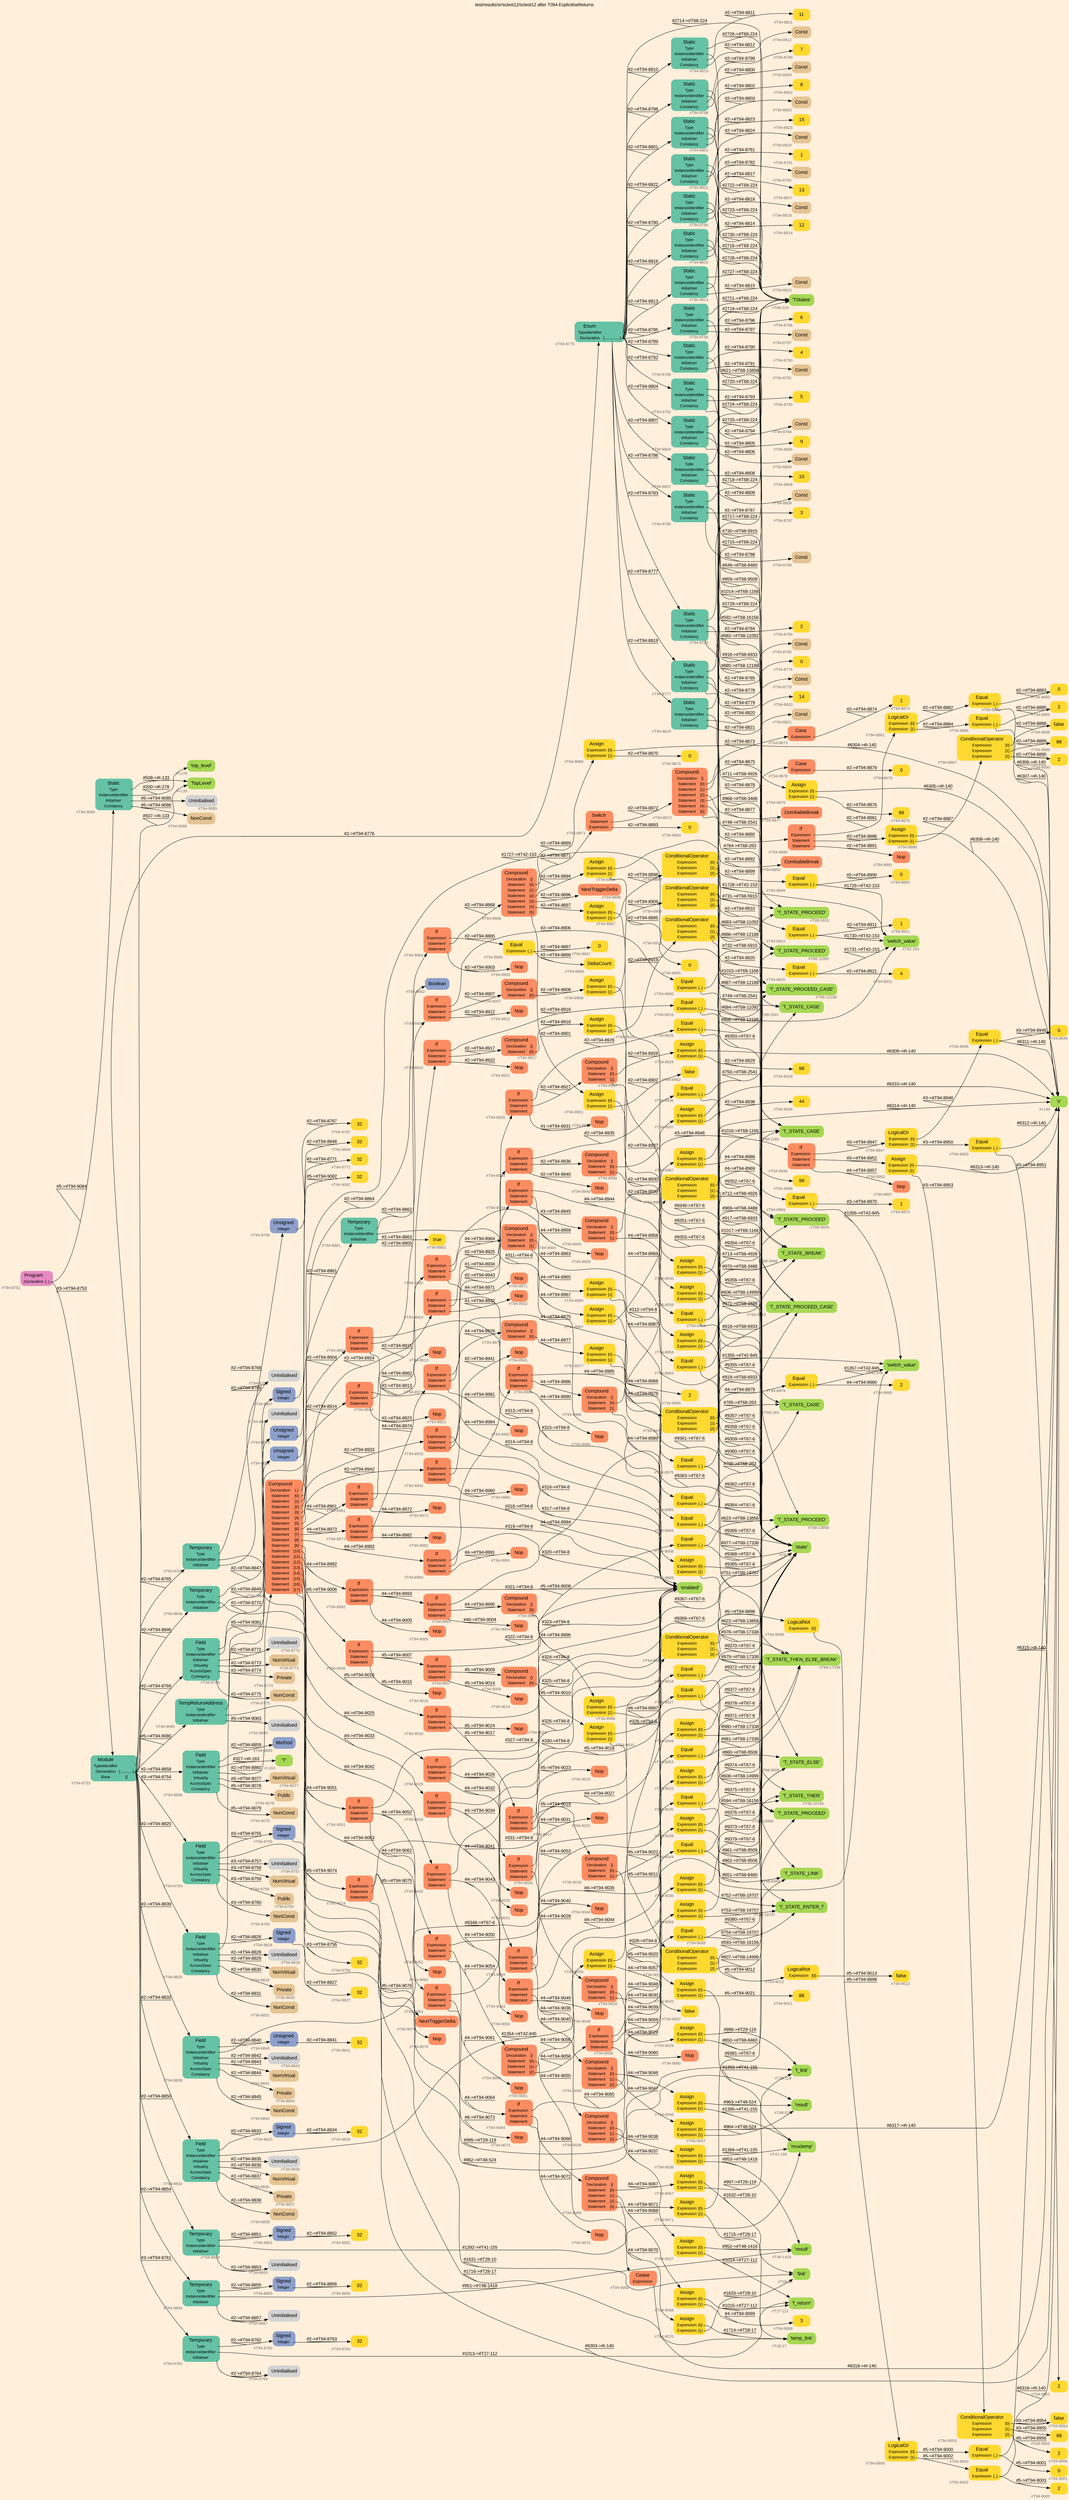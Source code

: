 digraph "test/results/sr/sctest12/sctest12 after T094-ExplicitiseReturns" {
label = "test/results/sr/sctest12/sctest12 after T094-ExplicitiseReturns"
labelloc = t
graph [
    rankdir = "LR"
    ranksep = 0.3
    bgcolor = antiquewhite1
    color = black
    fontcolor = black
    fontname = "Arial"
];
node [
    fontname = "Arial"
];
edge [
    fontname = "Arial"
];

// -------------------- node figure --------------------
// -------- block #T94-8752 ----------
"#T94-8752" [
    fillcolor = "/set28/4"
    xlabel = "#T94-8752"
    fontsize = "12"
    fontcolor = grey40
    shape = "plaintext"
    label = <<TABLE BORDER="0" CELLBORDER="0" CELLSPACING="0">
     <TR><TD><FONT COLOR="black" POINT-SIZE="15">Program</FONT></TD></TR>
     <TR><TD><FONT COLOR="black" POINT-SIZE="12">Declaration</FONT></TD><TD PORT="port0"><FONT COLOR="black" POINT-SIZE="12">{..}</FONT></TD></TR>
    </TABLE>>
    style = "rounded,filled"
];

// -------- block #T94-8753 ----------
"#T94-8753" [
    fillcolor = "/set28/1"
    xlabel = "#T94-8753"
    fontsize = "12"
    fontcolor = grey40
    shape = "plaintext"
    label = <<TABLE BORDER="0" CELLBORDER="0" CELLSPACING="0">
     <TR><TD><FONT COLOR="black" POINT-SIZE="15">Module</FONT></TD></TR>
     <TR><TD><FONT COLOR="black" POINT-SIZE="12">TypeIdentifier</FONT></TD><TD PORT="port0"></TD></TR>
     <TR><TD><FONT COLOR="black" POINT-SIZE="12">Declaration</FONT></TD><TD PORT="port1"><FONT COLOR="black" POINT-SIZE="12">{.............}</FONT></TD></TR>
     <TR><TD><FONT COLOR="black" POINT-SIZE="12">Base</FONT></TD><TD PORT="port2"><FONT COLOR="black" POINT-SIZE="12">{}</FONT></TD></TR>
    </TABLE>>
    style = "rounded,filled"
];

// -------- block #I-133 ----------
"#I-133" [
    fillcolor = "/set28/5"
    xlabel = "#I-133"
    fontsize = "12"
    fontcolor = grey40
    shape = "plaintext"
    label = <<TABLE BORDER="0" CELLBORDER="0" CELLSPACING="0">
     <TR><TD><FONT COLOR="black" POINT-SIZE="15">'TopLevel'</FONT></TD></TR>
    </TABLE>>
    style = "rounded,filled"
];

// -------- block #T94-8754 ----------
"#T94-8754" [
    fillcolor = "/set28/1"
    xlabel = "#T94-8754"
    fontsize = "12"
    fontcolor = grey40
    shape = "plaintext"
    label = <<TABLE BORDER="0" CELLBORDER="0" CELLSPACING="0">
     <TR><TD><FONT COLOR="black" POINT-SIZE="15">Field</FONT></TD></TR>
     <TR><TD><FONT COLOR="black" POINT-SIZE="12">Type</FONT></TD><TD PORT="port0"></TD></TR>
     <TR><TD><FONT COLOR="black" POINT-SIZE="12">InstanceIdentifier</FONT></TD><TD PORT="port1"></TD></TR>
     <TR><TD><FONT COLOR="black" POINT-SIZE="12">Initialiser</FONT></TD><TD PORT="port2"></TD></TR>
     <TR><TD><FONT COLOR="black" POINT-SIZE="12">Virtuality</FONT></TD><TD PORT="port3"></TD></TR>
     <TR><TD><FONT COLOR="black" POINT-SIZE="12">AccessSpec</FONT></TD><TD PORT="port4"></TD></TR>
     <TR><TD><FONT COLOR="black" POINT-SIZE="12">Constancy</FONT></TD><TD PORT="port5"></TD></TR>
    </TABLE>>
    style = "rounded,filled"
];

// -------- block #T94-8755 ----------
"#T94-8755" [
    fillcolor = "/set28/3"
    xlabel = "#T94-8755"
    fontsize = "12"
    fontcolor = grey40
    shape = "plaintext"
    label = <<TABLE BORDER="0" CELLBORDER="0" CELLSPACING="0">
     <TR><TD><FONT COLOR="black" POINT-SIZE="15">Signed</FONT></TD></TR>
     <TR><TD><FONT COLOR="black" POINT-SIZE="12">Integer</FONT></TD><TD PORT="port0"></TD></TR>
    </TABLE>>
    style = "rounded,filled"
];

// -------- block #T94-8756 ----------
"#T94-8756" [
    fillcolor = "/set28/6"
    xlabel = "#T94-8756"
    fontsize = "12"
    fontcolor = grey40
    shape = "plaintext"
    label = <<TABLE BORDER="0" CELLBORDER="0" CELLSPACING="0">
     <TR><TD><FONT COLOR="black" POINT-SIZE="15">32</FONT></TD></TR>
    </TABLE>>
    style = "rounded,filled"
];

// -------- block #I-140 ----------
"#I-140" [
    fillcolor = "/set28/5"
    xlabel = "#I-140"
    fontsize = "12"
    fontcolor = grey40
    shape = "plaintext"
    label = <<TABLE BORDER="0" CELLBORDER="0" CELLSPACING="0">
     <TR><TD><FONT COLOR="black" POINT-SIZE="15">'x'</FONT></TD></TR>
    </TABLE>>
    style = "rounded,filled"
];

// -------- block #T94-8757 ----------
"#T94-8757" [
    xlabel = "#T94-8757"
    fontsize = "12"
    fontcolor = grey40
    shape = "plaintext"
    label = <<TABLE BORDER="0" CELLBORDER="0" CELLSPACING="0">
     <TR><TD><FONT COLOR="black" POINT-SIZE="15">Uninitialised</FONT></TD></TR>
    </TABLE>>
    style = "rounded,filled"
];

// -------- block #T94-8758 ----------
"#T94-8758" [
    fillcolor = "/set28/7"
    xlabel = "#T94-8758"
    fontsize = "12"
    fontcolor = grey40
    shape = "plaintext"
    label = <<TABLE BORDER="0" CELLBORDER="0" CELLSPACING="0">
     <TR><TD><FONT COLOR="black" POINT-SIZE="15">NonVirtual</FONT></TD></TR>
    </TABLE>>
    style = "rounded,filled"
];

// -------- block #T94-8759 ----------
"#T94-8759" [
    fillcolor = "/set28/7"
    xlabel = "#T94-8759"
    fontsize = "12"
    fontcolor = grey40
    shape = "plaintext"
    label = <<TABLE BORDER="0" CELLBORDER="0" CELLSPACING="0">
     <TR><TD><FONT COLOR="black" POINT-SIZE="15">Public</FONT></TD></TR>
    </TABLE>>
    style = "rounded,filled"
];

// -------- block #T94-8760 ----------
"#T94-8760" [
    fillcolor = "/set28/7"
    xlabel = "#T94-8760"
    fontsize = "12"
    fontcolor = grey40
    shape = "plaintext"
    label = <<TABLE BORDER="0" CELLBORDER="0" CELLSPACING="0">
     <TR><TD><FONT COLOR="black" POINT-SIZE="15">NonConst</FONT></TD></TR>
    </TABLE>>
    style = "rounded,filled"
];

// -------- block #T94-8761 ----------
"#T94-8761" [
    fillcolor = "/set28/1"
    xlabel = "#T94-8761"
    fontsize = "12"
    fontcolor = grey40
    shape = "plaintext"
    label = <<TABLE BORDER="0" CELLBORDER="0" CELLSPACING="0">
     <TR><TD><FONT COLOR="black" POINT-SIZE="15">Temporary</FONT></TD></TR>
     <TR><TD><FONT COLOR="black" POINT-SIZE="12">Type</FONT></TD><TD PORT="port0"></TD></TR>
     <TR><TD><FONT COLOR="black" POINT-SIZE="12">InstanceIdentifier</FONT></TD><TD PORT="port1"></TD></TR>
     <TR><TD><FONT COLOR="black" POINT-SIZE="12">Initialiser</FONT></TD><TD PORT="port2"></TD></TR>
    </TABLE>>
    style = "rounded,filled"
];

// -------- block #T94-8762 ----------
"#T94-8762" [
    fillcolor = "/set28/3"
    xlabel = "#T94-8762"
    fontsize = "12"
    fontcolor = grey40
    shape = "plaintext"
    label = <<TABLE BORDER="0" CELLBORDER="0" CELLSPACING="0">
     <TR><TD><FONT COLOR="black" POINT-SIZE="15">Signed</FONT></TD></TR>
     <TR><TD><FONT COLOR="black" POINT-SIZE="12">Integer</FONT></TD><TD PORT="port0"></TD></TR>
    </TABLE>>
    style = "rounded,filled"
];

// -------- block #T94-8763 ----------
"#T94-8763" [
    fillcolor = "/set28/6"
    xlabel = "#T94-8763"
    fontsize = "12"
    fontcolor = grey40
    shape = "plaintext"
    label = <<TABLE BORDER="0" CELLBORDER="0" CELLSPACING="0">
     <TR><TD><FONT COLOR="black" POINT-SIZE="15">32</FONT></TD></TR>
    </TABLE>>
    style = "rounded,filled"
];

// -------- block #T27-112 ----------
"#T27-112" [
    fillcolor = "/set28/5"
    xlabel = "#T27-112"
    fontsize = "12"
    fontcolor = grey40
    shape = "plaintext"
    label = <<TABLE BORDER="0" CELLBORDER="0" CELLSPACING="0">
     <TR><TD><FONT COLOR="black" POINT-SIZE="15">'f_return'</FONT></TD></TR>
    </TABLE>>
    style = "rounded,filled"
];

// -------- block #T94-8764 ----------
"#T94-8764" [
    xlabel = "#T94-8764"
    fontsize = "12"
    fontcolor = grey40
    shape = "plaintext"
    label = <<TABLE BORDER="0" CELLBORDER="0" CELLSPACING="0">
     <TR><TD><FONT COLOR="black" POINT-SIZE="15">Uninitialised</FONT></TD></TR>
    </TABLE>>
    style = "rounded,filled"
];

// -------- block #T94-8765 ----------
"#T94-8765" [
    fillcolor = "/set28/1"
    xlabel = "#T94-8765"
    fontsize = "12"
    fontcolor = grey40
    shape = "plaintext"
    label = <<TABLE BORDER="0" CELLBORDER="0" CELLSPACING="0">
     <TR><TD><FONT COLOR="black" POINT-SIZE="15">Temporary</FONT></TD></TR>
     <TR><TD><FONT COLOR="black" POINT-SIZE="12">Type</FONT></TD><TD PORT="port0"></TD></TR>
     <TR><TD><FONT COLOR="black" POINT-SIZE="12">InstanceIdentifier</FONT></TD><TD PORT="port1"></TD></TR>
     <TR><TD><FONT COLOR="black" POINT-SIZE="12">Initialiser</FONT></TD><TD PORT="port2"></TD></TR>
    </TABLE>>
    style = "rounded,filled"
];

// -------- block #T94-8766 ----------
"#T94-8766" [
    fillcolor = "/set28/3"
    xlabel = "#T94-8766"
    fontsize = "12"
    fontcolor = grey40
    shape = "plaintext"
    label = <<TABLE BORDER="0" CELLBORDER="0" CELLSPACING="0">
     <TR><TD><FONT COLOR="black" POINT-SIZE="15">Unsigned</FONT></TD></TR>
     <TR><TD><FONT COLOR="black" POINT-SIZE="12">Integer</FONT></TD><TD PORT="port0"></TD></TR>
    </TABLE>>
    style = "rounded,filled"
];

// -------- block #T94-8767 ----------
"#T94-8767" [
    fillcolor = "/set28/6"
    xlabel = "#T94-8767"
    fontsize = "12"
    fontcolor = grey40
    shape = "plaintext"
    label = <<TABLE BORDER="0" CELLBORDER="0" CELLSPACING="0">
     <TR><TD><FONT COLOR="black" POINT-SIZE="15">32</FONT></TD></TR>
    </TABLE>>
    style = "rounded,filled"
];

// -------- block #T29-119 ----------
"#T29-119" [
    fillcolor = "/set28/5"
    xlabel = "#T29-119"
    fontsize = "12"
    fontcolor = grey40
    shape = "plaintext"
    label = <<TABLE BORDER="0" CELLBORDER="0" CELLSPACING="0">
     <TR><TD><FONT COLOR="black" POINT-SIZE="15">'f_link'</FONT></TD></TR>
    </TABLE>>
    style = "rounded,filled"
];

// -------- block #T94-8768 ----------
"#T94-8768" [
    xlabel = "#T94-8768"
    fontsize = "12"
    fontcolor = grey40
    shape = "plaintext"
    label = <<TABLE BORDER="0" CELLBORDER="0" CELLSPACING="0">
     <TR><TD><FONT COLOR="black" POINT-SIZE="15">Uninitialised</FONT></TD></TR>
    </TABLE>>
    style = "rounded,filled"
];

// -------- block #T94-8769 ----------
"#T94-8769" [
    fillcolor = "/set28/1"
    xlabel = "#T94-8769"
    fontsize = "12"
    fontcolor = grey40
    shape = "plaintext"
    label = <<TABLE BORDER="0" CELLBORDER="0" CELLSPACING="0">
     <TR><TD><FONT COLOR="black" POINT-SIZE="15">Field</FONT></TD></TR>
     <TR><TD><FONT COLOR="black" POINT-SIZE="12">Type</FONT></TD><TD PORT="port0"></TD></TR>
     <TR><TD><FONT COLOR="black" POINT-SIZE="12">InstanceIdentifier</FONT></TD><TD PORT="port1"></TD></TR>
     <TR><TD><FONT COLOR="black" POINT-SIZE="12">Initialiser</FONT></TD><TD PORT="port2"></TD></TR>
     <TR><TD><FONT COLOR="black" POINT-SIZE="12">Virtuality</FONT></TD><TD PORT="port3"></TD></TR>
     <TR><TD><FONT COLOR="black" POINT-SIZE="12">AccessSpec</FONT></TD><TD PORT="port4"></TD></TR>
     <TR><TD><FONT COLOR="black" POINT-SIZE="12">Constancy</FONT></TD><TD PORT="port5"></TD></TR>
    </TABLE>>
    style = "rounded,filled"
];

// -------- block #T94-8770 ----------
"#T94-8770" [
    fillcolor = "/set28/3"
    xlabel = "#T94-8770"
    fontsize = "12"
    fontcolor = grey40
    shape = "plaintext"
    label = <<TABLE BORDER="0" CELLBORDER="0" CELLSPACING="0">
     <TR><TD><FONT COLOR="black" POINT-SIZE="15">Unsigned</FONT></TD></TR>
     <TR><TD><FONT COLOR="black" POINT-SIZE="12">Integer</FONT></TD><TD PORT="port0"></TD></TR>
    </TABLE>>
    style = "rounded,filled"
];

// -------- block #T94-8771 ----------
"#T94-8771" [
    fillcolor = "/set28/6"
    xlabel = "#T94-8771"
    fontsize = "12"
    fontcolor = grey40
    shape = "plaintext"
    label = <<TABLE BORDER="0" CELLBORDER="0" CELLSPACING="0">
     <TR><TD><FONT COLOR="black" POINT-SIZE="15">32</FONT></TD></TR>
    </TABLE>>
    style = "rounded,filled"
];

// -------- block #T28-10 ----------
"#T28-10" [
    fillcolor = "/set28/5"
    xlabel = "#T28-10"
    fontsize = "12"
    fontcolor = grey40
    shape = "plaintext"
    label = <<TABLE BORDER="0" CELLBORDER="0" CELLSPACING="0">
     <TR><TD><FONT COLOR="black" POINT-SIZE="15">'link'</FONT></TD></TR>
    </TABLE>>
    style = "rounded,filled"
];

// -------- block #T94-8772 ----------
"#T94-8772" [
    xlabel = "#T94-8772"
    fontsize = "12"
    fontcolor = grey40
    shape = "plaintext"
    label = <<TABLE BORDER="0" CELLBORDER="0" CELLSPACING="0">
     <TR><TD><FONT COLOR="black" POINT-SIZE="15">Uninitialised</FONT></TD></TR>
    </TABLE>>
    style = "rounded,filled"
];

// -------- block #T94-8773 ----------
"#T94-8773" [
    fillcolor = "/set28/7"
    xlabel = "#T94-8773"
    fontsize = "12"
    fontcolor = grey40
    shape = "plaintext"
    label = <<TABLE BORDER="0" CELLBORDER="0" CELLSPACING="0">
     <TR><TD><FONT COLOR="black" POINT-SIZE="15">NonVirtual</FONT></TD></TR>
    </TABLE>>
    style = "rounded,filled"
];

// -------- block #T94-8774 ----------
"#T94-8774" [
    fillcolor = "/set28/7"
    xlabel = "#T94-8774"
    fontsize = "12"
    fontcolor = grey40
    shape = "plaintext"
    label = <<TABLE BORDER="0" CELLBORDER="0" CELLSPACING="0">
     <TR><TD><FONT COLOR="black" POINT-SIZE="15">Private</FONT></TD></TR>
    </TABLE>>
    style = "rounded,filled"
];

// -------- block #T94-8775 ----------
"#T94-8775" [
    fillcolor = "/set28/7"
    xlabel = "#T94-8775"
    fontsize = "12"
    fontcolor = grey40
    shape = "plaintext"
    label = <<TABLE BORDER="0" CELLBORDER="0" CELLSPACING="0">
     <TR><TD><FONT COLOR="black" POINT-SIZE="15">NonConst</FONT></TD></TR>
    </TABLE>>
    style = "rounded,filled"
];

// -------- block #T94-8776 ----------
"#T94-8776" [
    fillcolor = "/set28/1"
    xlabel = "#T94-8776"
    fontsize = "12"
    fontcolor = grey40
    shape = "plaintext"
    label = <<TABLE BORDER="0" CELLBORDER="0" CELLSPACING="0">
     <TR><TD><FONT COLOR="black" POINT-SIZE="15">Enum</FONT></TD></TR>
     <TR><TD><FONT COLOR="black" POINT-SIZE="12">TypeIdentifier</FONT></TD><TD PORT="port0"></TD></TR>
     <TR><TD><FONT COLOR="black" POINT-SIZE="12">Declaration</FONT></TD><TD PORT="port1"><FONT COLOR="black" POINT-SIZE="12">{................}</FONT></TD></TR>
    </TABLE>>
    style = "rounded,filled"
];

// -------- block #T68-224 ----------
"#T68-224" [
    fillcolor = "/set28/5"
    xlabel = "#T68-224"
    fontsize = "12"
    fontcolor = grey40
    shape = "plaintext"
    label = <<TABLE BORDER="0" CELLBORDER="0" CELLSPACING="0">
     <TR><TD><FONT COLOR="black" POINT-SIZE="15">'TStates'</FONT></TD></TR>
    </TABLE>>
    style = "rounded,filled"
];

// -------- block #T94-8777 ----------
"#T94-8777" [
    fillcolor = "/set28/1"
    xlabel = "#T94-8777"
    fontsize = "12"
    fontcolor = grey40
    shape = "plaintext"
    label = <<TABLE BORDER="0" CELLBORDER="0" CELLSPACING="0">
     <TR><TD><FONT COLOR="black" POINT-SIZE="15">Static</FONT></TD></TR>
     <TR><TD><FONT COLOR="black" POINT-SIZE="12">Type</FONT></TD><TD PORT="port0"></TD></TR>
     <TR><TD><FONT COLOR="black" POINT-SIZE="12">InstanceIdentifier</FONT></TD><TD PORT="port1"></TD></TR>
     <TR><TD><FONT COLOR="black" POINT-SIZE="12">Initialiser</FONT></TD><TD PORT="port2"></TD></TR>
     <TR><TD><FONT COLOR="black" POINT-SIZE="12">Constancy</FONT></TD><TD PORT="port3"></TD></TR>
    </TABLE>>
    style = "rounded,filled"
];

// -------- block #T68-263 ----------
"#T68-263" [
    fillcolor = "/set28/5"
    xlabel = "#T68-263"
    fontsize = "12"
    fontcolor = grey40
    shape = "plaintext"
    label = <<TABLE BORDER="0" CELLBORDER="0" CELLSPACING="0">
     <TR><TD><FONT COLOR="black" POINT-SIZE="15">'T_STATE_CASE'</FONT></TD></TR>
    </TABLE>>
    style = "rounded,filled"
];

// -------- block #T94-8778 ----------
"#T94-8778" [
    fillcolor = "/set28/6"
    xlabel = "#T94-8778"
    fontsize = "12"
    fontcolor = grey40
    shape = "plaintext"
    label = <<TABLE BORDER="0" CELLBORDER="0" CELLSPACING="0">
     <TR><TD><FONT COLOR="black" POINT-SIZE="15">0</FONT></TD></TR>
    </TABLE>>
    style = "rounded,filled"
];

// -------- block #T94-8779 ----------
"#T94-8779" [
    fillcolor = "/set28/7"
    xlabel = "#T94-8779"
    fontsize = "12"
    fontcolor = grey40
    shape = "plaintext"
    label = <<TABLE BORDER="0" CELLBORDER="0" CELLSPACING="0">
     <TR><TD><FONT COLOR="black" POINT-SIZE="15">Const</FONT></TD></TR>
    </TABLE>>
    style = "rounded,filled"
];

// -------- block #T94-8780 ----------
"#T94-8780" [
    fillcolor = "/set28/1"
    xlabel = "#T94-8780"
    fontsize = "12"
    fontcolor = grey40
    shape = "plaintext"
    label = <<TABLE BORDER="0" CELLBORDER="0" CELLSPACING="0">
     <TR><TD><FONT COLOR="black" POINT-SIZE="15">Static</FONT></TD></TR>
     <TR><TD><FONT COLOR="black" POINT-SIZE="12">Type</FONT></TD><TD PORT="port0"></TD></TR>
     <TR><TD><FONT COLOR="black" POINT-SIZE="12">InstanceIdentifier</FONT></TD><TD PORT="port1"></TD></TR>
     <TR><TD><FONT COLOR="black" POINT-SIZE="12">Initialiser</FONT></TD><TD PORT="port2"></TD></TR>
     <TR><TD><FONT COLOR="black" POINT-SIZE="12">Constancy</FONT></TD><TD PORT="port3"></TD></TR>
    </TABLE>>
    style = "rounded,filled"
];

// -------- block #T68-1166 ----------
"#T68-1166" [
    fillcolor = "/set28/5"
    xlabel = "#T68-1166"
    fontsize = "12"
    fontcolor = grey40
    shape = "plaintext"
    label = <<TABLE BORDER="0" CELLBORDER="0" CELLSPACING="0">
     <TR><TD><FONT COLOR="black" POINT-SIZE="15">'T_STATE_CASE'</FONT></TD></TR>
    </TABLE>>
    style = "rounded,filled"
];

// -------- block #T94-8781 ----------
"#T94-8781" [
    fillcolor = "/set28/6"
    xlabel = "#T94-8781"
    fontsize = "12"
    fontcolor = grey40
    shape = "plaintext"
    label = <<TABLE BORDER="0" CELLBORDER="0" CELLSPACING="0">
     <TR><TD><FONT COLOR="black" POINT-SIZE="15">1</FONT></TD></TR>
    </TABLE>>
    style = "rounded,filled"
];

// -------- block #T94-8782 ----------
"#T94-8782" [
    fillcolor = "/set28/7"
    xlabel = "#T94-8782"
    fontsize = "12"
    fontcolor = grey40
    shape = "plaintext"
    label = <<TABLE BORDER="0" CELLBORDER="0" CELLSPACING="0">
     <TR><TD><FONT COLOR="black" POINT-SIZE="15">Const</FONT></TD></TR>
    </TABLE>>
    style = "rounded,filled"
];

// -------- block #T94-8783 ----------
"#T94-8783" [
    fillcolor = "/set28/1"
    xlabel = "#T94-8783"
    fontsize = "12"
    fontcolor = grey40
    shape = "plaintext"
    label = <<TABLE BORDER="0" CELLBORDER="0" CELLSPACING="0">
     <TR><TD><FONT COLOR="black" POINT-SIZE="15">Static</FONT></TD></TR>
     <TR><TD><FONT COLOR="black" POINT-SIZE="12">Type</FONT></TD><TD PORT="port0"></TD></TR>
     <TR><TD><FONT COLOR="black" POINT-SIZE="12">InstanceIdentifier</FONT></TD><TD PORT="port1"></TD></TR>
     <TR><TD><FONT COLOR="black" POINT-SIZE="12">Initialiser</FONT></TD><TD PORT="port2"></TD></TR>
     <TR><TD><FONT COLOR="black" POINT-SIZE="12">Constancy</FONT></TD><TD PORT="port3"></TD></TR>
    </TABLE>>
    style = "rounded,filled"
];

// -------- block #T68-2541 ----------
"#T68-2541" [
    fillcolor = "/set28/5"
    xlabel = "#T68-2541"
    fontsize = "12"
    fontcolor = grey40
    shape = "plaintext"
    label = <<TABLE BORDER="0" CELLBORDER="0" CELLSPACING="0">
     <TR><TD><FONT COLOR="black" POINT-SIZE="15">'T_STATE_CASE'</FONT></TD></TR>
    </TABLE>>
    style = "rounded,filled"
];

// -------- block #T94-8784 ----------
"#T94-8784" [
    fillcolor = "/set28/6"
    xlabel = "#T94-8784"
    fontsize = "12"
    fontcolor = grey40
    shape = "plaintext"
    label = <<TABLE BORDER="0" CELLBORDER="0" CELLSPACING="0">
     <TR><TD><FONT COLOR="black" POINT-SIZE="15">2</FONT></TD></TR>
    </TABLE>>
    style = "rounded,filled"
];

// -------- block #T94-8785 ----------
"#T94-8785" [
    fillcolor = "/set28/7"
    xlabel = "#T94-8785"
    fontsize = "12"
    fontcolor = grey40
    shape = "plaintext"
    label = <<TABLE BORDER="0" CELLBORDER="0" CELLSPACING="0">
     <TR><TD><FONT COLOR="black" POINT-SIZE="15">Const</FONT></TD></TR>
    </TABLE>>
    style = "rounded,filled"
];

// -------- block #T94-8786 ----------
"#T94-8786" [
    fillcolor = "/set28/1"
    xlabel = "#T94-8786"
    fontsize = "12"
    fontcolor = grey40
    shape = "plaintext"
    label = <<TABLE BORDER="0" CELLBORDER="0" CELLSPACING="0">
     <TR><TD><FONT COLOR="black" POINT-SIZE="15">Static</FONT></TD></TR>
     <TR><TD><FONT COLOR="black" POINT-SIZE="12">Type</FONT></TD><TD PORT="port0"></TD></TR>
     <TR><TD><FONT COLOR="black" POINT-SIZE="12">InstanceIdentifier</FONT></TD><TD PORT="port1"></TD></TR>
     <TR><TD><FONT COLOR="black" POINT-SIZE="12">Initialiser</FONT></TD><TD PORT="port2"></TD></TR>
     <TR><TD><FONT COLOR="black" POINT-SIZE="12">Constancy</FONT></TD><TD PORT="port3"></TD></TR>
    </TABLE>>
    style = "rounded,filled"
];

// -------- block #T68-3488 ----------
"#T68-3488" [
    fillcolor = "/set28/5"
    xlabel = "#T68-3488"
    fontsize = "12"
    fontcolor = grey40
    shape = "plaintext"
    label = <<TABLE BORDER="0" CELLBORDER="0" CELLSPACING="0">
     <TR><TD><FONT COLOR="black" POINT-SIZE="15">'T_STATE_BREAK'</FONT></TD></TR>
    </TABLE>>
    style = "rounded,filled"
];

// -------- block #T94-8787 ----------
"#T94-8787" [
    fillcolor = "/set28/6"
    xlabel = "#T94-8787"
    fontsize = "12"
    fontcolor = grey40
    shape = "plaintext"
    label = <<TABLE BORDER="0" CELLBORDER="0" CELLSPACING="0">
     <TR><TD><FONT COLOR="black" POINT-SIZE="15">3</FONT></TD></TR>
    </TABLE>>
    style = "rounded,filled"
];

// -------- block #T94-8788 ----------
"#T94-8788" [
    fillcolor = "/set28/7"
    xlabel = "#T94-8788"
    fontsize = "12"
    fontcolor = grey40
    shape = "plaintext"
    label = <<TABLE BORDER="0" CELLBORDER="0" CELLSPACING="0">
     <TR><TD><FONT COLOR="black" POINT-SIZE="15">Const</FONT></TD></TR>
    </TABLE>>
    style = "rounded,filled"
];

// -------- block #T94-8789 ----------
"#T94-8789" [
    fillcolor = "/set28/1"
    xlabel = "#T94-8789"
    fontsize = "12"
    fontcolor = grey40
    shape = "plaintext"
    label = <<TABLE BORDER="0" CELLBORDER="0" CELLSPACING="0">
     <TR><TD><FONT COLOR="black" POINT-SIZE="15">Static</FONT></TD></TR>
     <TR><TD><FONT COLOR="black" POINT-SIZE="12">Type</FONT></TD><TD PORT="port0"></TD></TR>
     <TR><TD><FONT COLOR="black" POINT-SIZE="12">InstanceIdentifier</FONT></TD><TD PORT="port1"></TD></TR>
     <TR><TD><FONT COLOR="black" POINT-SIZE="12">Initialiser</FONT></TD><TD PORT="port2"></TD></TR>
     <TR><TD><FONT COLOR="black" POINT-SIZE="12">Constancy</FONT></TD><TD PORT="port3"></TD></TR>
    </TABLE>>
    style = "rounded,filled"
];

// -------- block #T68-4926 ----------
"#T68-4926" [
    fillcolor = "/set28/5"
    xlabel = "#T68-4926"
    fontsize = "12"
    fontcolor = grey40
    shape = "plaintext"
    label = <<TABLE BORDER="0" CELLBORDER="0" CELLSPACING="0">
     <TR><TD><FONT COLOR="black" POINT-SIZE="15">'T_STATE_PROCEED'</FONT></TD></TR>
    </TABLE>>
    style = "rounded,filled"
];

// -------- block #T94-8790 ----------
"#T94-8790" [
    fillcolor = "/set28/6"
    xlabel = "#T94-8790"
    fontsize = "12"
    fontcolor = grey40
    shape = "plaintext"
    label = <<TABLE BORDER="0" CELLBORDER="0" CELLSPACING="0">
     <TR><TD><FONT COLOR="black" POINT-SIZE="15">4</FONT></TD></TR>
    </TABLE>>
    style = "rounded,filled"
];

// -------- block #T94-8791 ----------
"#T94-8791" [
    fillcolor = "/set28/7"
    xlabel = "#T94-8791"
    fontsize = "12"
    fontcolor = grey40
    shape = "plaintext"
    label = <<TABLE BORDER="0" CELLBORDER="0" CELLSPACING="0">
     <TR><TD><FONT COLOR="black" POINT-SIZE="15">Const</FONT></TD></TR>
    </TABLE>>
    style = "rounded,filled"
];

// -------- block #T94-8792 ----------
"#T94-8792" [
    fillcolor = "/set28/1"
    xlabel = "#T94-8792"
    fontsize = "12"
    fontcolor = grey40
    shape = "plaintext"
    label = <<TABLE BORDER="0" CELLBORDER="0" CELLSPACING="0">
     <TR><TD><FONT COLOR="black" POINT-SIZE="15">Static</FONT></TD></TR>
     <TR><TD><FONT COLOR="black" POINT-SIZE="12">Type</FONT></TD><TD PORT="port0"></TD></TR>
     <TR><TD><FONT COLOR="black" POINT-SIZE="12">InstanceIdentifier</FONT></TD><TD PORT="port1"></TD></TR>
     <TR><TD><FONT COLOR="black" POINT-SIZE="12">Initialiser</FONT></TD><TD PORT="port2"></TD></TR>
     <TR><TD><FONT COLOR="black" POINT-SIZE="12">Constancy</FONT></TD><TD PORT="port3"></TD></TR>
    </TABLE>>
    style = "rounded,filled"
];

// -------- block #T68-5915 ----------
"#T68-5915" [
    fillcolor = "/set28/5"
    xlabel = "#T68-5915"
    fontsize = "12"
    fontcolor = grey40
    shape = "plaintext"
    label = <<TABLE BORDER="0" CELLBORDER="0" CELLSPACING="0">
     <TR><TD><FONT COLOR="black" POINT-SIZE="15">'T_STATE_PROCEED'</FONT></TD></TR>
    </TABLE>>
    style = "rounded,filled"
];

// -------- block #T94-8793 ----------
"#T94-8793" [
    fillcolor = "/set28/6"
    xlabel = "#T94-8793"
    fontsize = "12"
    fontcolor = grey40
    shape = "plaintext"
    label = <<TABLE BORDER="0" CELLBORDER="0" CELLSPACING="0">
     <TR><TD><FONT COLOR="black" POINT-SIZE="15">5</FONT></TD></TR>
    </TABLE>>
    style = "rounded,filled"
];

// -------- block #T94-8794 ----------
"#T94-8794" [
    fillcolor = "/set28/7"
    xlabel = "#T94-8794"
    fontsize = "12"
    fontcolor = grey40
    shape = "plaintext"
    label = <<TABLE BORDER="0" CELLBORDER="0" CELLSPACING="0">
     <TR><TD><FONT COLOR="black" POINT-SIZE="15">Const</FONT></TD></TR>
    </TABLE>>
    style = "rounded,filled"
];

// -------- block #T94-8795 ----------
"#T94-8795" [
    fillcolor = "/set28/1"
    xlabel = "#T94-8795"
    fontsize = "12"
    fontcolor = grey40
    shape = "plaintext"
    label = <<TABLE BORDER="0" CELLBORDER="0" CELLSPACING="0">
     <TR><TD><FONT COLOR="black" POINT-SIZE="15">Static</FONT></TD></TR>
     <TR><TD><FONT COLOR="black" POINT-SIZE="12">Type</FONT></TD><TD PORT="port0"></TD></TR>
     <TR><TD><FONT COLOR="black" POINT-SIZE="12">InstanceIdentifier</FONT></TD><TD PORT="port1"></TD></TR>
     <TR><TD><FONT COLOR="black" POINT-SIZE="12">Initialiser</FONT></TD><TD PORT="port2"></TD></TR>
     <TR><TD><FONT COLOR="black" POINT-SIZE="12">Constancy</FONT></TD><TD PORT="port3"></TD></TR>
    </TABLE>>
    style = "rounded,filled"
];

// -------- block #T68-6933 ----------
"#T68-6933" [
    fillcolor = "/set28/5"
    xlabel = "#T68-6933"
    fontsize = "12"
    fontcolor = grey40
    shape = "plaintext"
    label = <<TABLE BORDER="0" CELLBORDER="0" CELLSPACING="0">
     <TR><TD><FONT COLOR="black" POINT-SIZE="15">'T_STATE_PROCEED_CASE'</FONT></TD></TR>
    </TABLE>>
    style = "rounded,filled"
];

// -------- block #T94-8796 ----------
"#T94-8796" [
    fillcolor = "/set28/6"
    xlabel = "#T94-8796"
    fontsize = "12"
    fontcolor = grey40
    shape = "plaintext"
    label = <<TABLE BORDER="0" CELLBORDER="0" CELLSPACING="0">
     <TR><TD><FONT COLOR="black" POINT-SIZE="15">6</FONT></TD></TR>
    </TABLE>>
    style = "rounded,filled"
];

// -------- block #T94-8797 ----------
"#T94-8797" [
    fillcolor = "/set28/7"
    xlabel = "#T94-8797"
    fontsize = "12"
    fontcolor = grey40
    shape = "plaintext"
    label = <<TABLE BORDER="0" CELLBORDER="0" CELLSPACING="0">
     <TR><TD><FONT COLOR="black" POINT-SIZE="15">Const</FONT></TD></TR>
    </TABLE>>
    style = "rounded,filled"
];

// -------- block #T94-8798 ----------
"#T94-8798" [
    fillcolor = "/set28/1"
    xlabel = "#T94-8798"
    fontsize = "12"
    fontcolor = grey40
    shape = "plaintext"
    label = <<TABLE BORDER="0" CELLBORDER="0" CELLSPACING="0">
     <TR><TD><FONT COLOR="black" POINT-SIZE="15">Static</FONT></TD></TR>
     <TR><TD><FONT COLOR="black" POINT-SIZE="12">Type</FONT></TD><TD PORT="port0"></TD></TR>
     <TR><TD><FONT COLOR="black" POINT-SIZE="12">InstanceIdentifier</FONT></TD><TD PORT="port1"></TD></TR>
     <TR><TD><FONT COLOR="black" POINT-SIZE="12">Initialiser</FONT></TD><TD PORT="port2"></TD></TR>
     <TR><TD><FONT COLOR="black" POINT-SIZE="12">Constancy</FONT></TD><TD PORT="port3"></TD></TR>
    </TABLE>>
    style = "rounded,filled"
];

// -------- block #T68-8460 ----------
"#T68-8460" [
    fillcolor = "/set28/5"
    xlabel = "#T68-8460"
    fontsize = "12"
    fontcolor = grey40
    shape = "plaintext"
    label = <<TABLE BORDER="0" CELLBORDER="0" CELLSPACING="0">
     <TR><TD><FONT COLOR="black" POINT-SIZE="15">'T_STATE_LINK'</FONT></TD></TR>
    </TABLE>>
    style = "rounded,filled"
];

// -------- block #T94-8799 ----------
"#T94-8799" [
    fillcolor = "/set28/6"
    xlabel = "#T94-8799"
    fontsize = "12"
    fontcolor = grey40
    shape = "plaintext"
    label = <<TABLE BORDER="0" CELLBORDER="0" CELLSPACING="0">
     <TR><TD><FONT COLOR="black" POINT-SIZE="15">7</FONT></TD></TR>
    </TABLE>>
    style = "rounded,filled"
];

// -------- block #T94-8800 ----------
"#T94-8800" [
    fillcolor = "/set28/7"
    xlabel = "#T94-8800"
    fontsize = "12"
    fontcolor = grey40
    shape = "plaintext"
    label = <<TABLE BORDER="0" CELLBORDER="0" CELLSPACING="0">
     <TR><TD><FONT COLOR="black" POINT-SIZE="15">Const</FONT></TD></TR>
    </TABLE>>
    style = "rounded,filled"
];

// -------- block #T94-8801 ----------
"#T94-8801" [
    fillcolor = "/set28/1"
    xlabel = "#T94-8801"
    fontsize = "12"
    fontcolor = grey40
    shape = "plaintext"
    label = <<TABLE BORDER="0" CELLBORDER="0" CELLSPACING="0">
     <TR><TD><FONT COLOR="black" POINT-SIZE="15">Static</FONT></TD></TR>
     <TR><TD><FONT COLOR="black" POINT-SIZE="12">Type</FONT></TD><TD PORT="port0"></TD></TR>
     <TR><TD><FONT COLOR="black" POINT-SIZE="12">InstanceIdentifier</FONT></TD><TD PORT="port1"></TD></TR>
     <TR><TD><FONT COLOR="black" POINT-SIZE="12">Initialiser</FONT></TD><TD PORT="port2"></TD></TR>
     <TR><TD><FONT COLOR="black" POINT-SIZE="12">Constancy</FONT></TD><TD PORT="port3"></TD></TR>
    </TABLE>>
    style = "rounded,filled"
];

// -------- block #T68-9508 ----------
"#T68-9508" [
    fillcolor = "/set28/5"
    xlabel = "#T68-9508"
    fontsize = "12"
    fontcolor = grey40
    shape = "plaintext"
    label = <<TABLE BORDER="0" CELLBORDER="0" CELLSPACING="0">
     <TR><TD><FONT COLOR="black" POINT-SIZE="15">'T_STATE_ELSE'</FONT></TD></TR>
    </TABLE>>
    style = "rounded,filled"
];

// -------- block #T94-8802 ----------
"#T94-8802" [
    fillcolor = "/set28/6"
    xlabel = "#T94-8802"
    fontsize = "12"
    fontcolor = grey40
    shape = "plaintext"
    label = <<TABLE BORDER="0" CELLBORDER="0" CELLSPACING="0">
     <TR><TD><FONT COLOR="black" POINT-SIZE="15">8</FONT></TD></TR>
    </TABLE>>
    style = "rounded,filled"
];

// -------- block #T94-8803 ----------
"#T94-8803" [
    fillcolor = "/set28/7"
    xlabel = "#T94-8803"
    fontsize = "12"
    fontcolor = grey40
    shape = "plaintext"
    label = <<TABLE BORDER="0" CELLBORDER="0" CELLSPACING="0">
     <TR><TD><FONT COLOR="black" POINT-SIZE="15">Const</FONT></TD></TR>
    </TABLE>>
    style = "rounded,filled"
];

// -------- block #T94-8804 ----------
"#T94-8804" [
    fillcolor = "/set28/1"
    xlabel = "#T94-8804"
    fontsize = "12"
    fontcolor = grey40
    shape = "plaintext"
    label = <<TABLE BORDER="0" CELLBORDER="0" CELLSPACING="0">
     <TR><TD><FONT COLOR="black" POINT-SIZE="15">Static</FONT></TD></TR>
     <TR><TD><FONT COLOR="black" POINT-SIZE="12">Type</FONT></TD><TD PORT="port0"></TD></TR>
     <TR><TD><FONT COLOR="black" POINT-SIZE="12">InstanceIdentifier</FONT></TD><TD PORT="port1"></TD></TR>
     <TR><TD><FONT COLOR="black" POINT-SIZE="12">Initialiser</FONT></TD><TD PORT="port2"></TD></TR>
     <TR><TD><FONT COLOR="black" POINT-SIZE="12">Constancy</FONT></TD><TD PORT="port3"></TD></TR>
    </TABLE>>
    style = "rounded,filled"
];

// -------- block #T68-11092 ----------
"#T68-11092" [
    fillcolor = "/set28/5"
    xlabel = "#T68-11092"
    fontsize = "12"
    fontcolor = grey40
    shape = "plaintext"
    label = <<TABLE BORDER="0" CELLBORDER="0" CELLSPACING="0">
     <TR><TD><FONT COLOR="black" POINT-SIZE="15">'T_STATE_PROCEED'</FONT></TD></TR>
    </TABLE>>
    style = "rounded,filled"
];

// -------- block #T94-8805 ----------
"#T94-8805" [
    fillcolor = "/set28/6"
    xlabel = "#T94-8805"
    fontsize = "12"
    fontcolor = grey40
    shape = "plaintext"
    label = <<TABLE BORDER="0" CELLBORDER="0" CELLSPACING="0">
     <TR><TD><FONT COLOR="black" POINT-SIZE="15">9</FONT></TD></TR>
    </TABLE>>
    style = "rounded,filled"
];

// -------- block #T94-8806 ----------
"#T94-8806" [
    fillcolor = "/set28/7"
    xlabel = "#T94-8806"
    fontsize = "12"
    fontcolor = grey40
    shape = "plaintext"
    label = <<TABLE BORDER="0" CELLBORDER="0" CELLSPACING="0">
     <TR><TD><FONT COLOR="black" POINT-SIZE="15">Const</FONT></TD></TR>
    </TABLE>>
    style = "rounded,filled"
];

// -------- block #T94-8807 ----------
"#T94-8807" [
    fillcolor = "/set28/1"
    xlabel = "#T94-8807"
    fontsize = "12"
    fontcolor = grey40
    shape = "plaintext"
    label = <<TABLE BORDER="0" CELLBORDER="0" CELLSPACING="0">
     <TR><TD><FONT COLOR="black" POINT-SIZE="15">Static</FONT></TD></TR>
     <TR><TD><FONT COLOR="black" POINT-SIZE="12">Type</FONT></TD><TD PORT="port0"></TD></TR>
     <TR><TD><FONT COLOR="black" POINT-SIZE="12">InstanceIdentifier</FONT></TD><TD PORT="port1"></TD></TR>
     <TR><TD><FONT COLOR="black" POINT-SIZE="12">Initialiser</FONT></TD><TD PORT="port2"></TD></TR>
     <TR><TD><FONT COLOR="black" POINT-SIZE="12">Constancy</FONT></TD><TD PORT="port3"></TD></TR>
    </TABLE>>
    style = "rounded,filled"
];

// -------- block #T68-12188 ----------
"#T68-12188" [
    fillcolor = "/set28/5"
    xlabel = "#T68-12188"
    fontsize = "12"
    fontcolor = grey40
    shape = "plaintext"
    label = <<TABLE BORDER="0" CELLBORDER="0" CELLSPACING="0">
     <TR><TD><FONT COLOR="black" POINT-SIZE="15">'T_STATE_PROCEED_CASE'</FONT></TD></TR>
    </TABLE>>
    style = "rounded,filled"
];

// -------- block #T94-8808 ----------
"#T94-8808" [
    fillcolor = "/set28/6"
    xlabel = "#T94-8808"
    fontsize = "12"
    fontcolor = grey40
    shape = "plaintext"
    label = <<TABLE BORDER="0" CELLBORDER="0" CELLSPACING="0">
     <TR><TD><FONT COLOR="black" POINT-SIZE="15">10</FONT></TD></TR>
    </TABLE>>
    style = "rounded,filled"
];

// -------- block #T94-8809 ----------
"#T94-8809" [
    fillcolor = "/set28/7"
    xlabel = "#T94-8809"
    fontsize = "12"
    fontcolor = grey40
    shape = "plaintext"
    label = <<TABLE BORDER="0" CELLBORDER="0" CELLSPACING="0">
     <TR><TD><FONT COLOR="black" POINT-SIZE="15">Const</FONT></TD></TR>
    </TABLE>>
    style = "rounded,filled"
];

// -------- block #T94-8810 ----------
"#T94-8810" [
    fillcolor = "/set28/1"
    xlabel = "#T94-8810"
    fontsize = "12"
    fontcolor = grey40
    shape = "plaintext"
    label = <<TABLE BORDER="0" CELLBORDER="0" CELLSPACING="0">
     <TR><TD><FONT COLOR="black" POINT-SIZE="15">Static</FONT></TD></TR>
     <TR><TD><FONT COLOR="black" POINT-SIZE="12">Type</FONT></TD><TD PORT="port0"></TD></TR>
     <TR><TD><FONT COLOR="black" POINT-SIZE="12">InstanceIdentifier</FONT></TD><TD PORT="port1"></TD></TR>
     <TR><TD><FONT COLOR="black" POINT-SIZE="12">Initialiser</FONT></TD><TD PORT="port2"></TD></TR>
     <TR><TD><FONT COLOR="black" POINT-SIZE="12">Constancy</FONT></TD><TD PORT="port3"></TD></TR>
    </TABLE>>
    style = "rounded,filled"
];

// -------- block #T68-13858 ----------
"#T68-13858" [
    fillcolor = "/set28/5"
    xlabel = "#T68-13858"
    fontsize = "12"
    fontcolor = grey40
    shape = "plaintext"
    label = <<TABLE BORDER="0" CELLBORDER="0" CELLSPACING="0">
     <TR><TD><FONT COLOR="black" POINT-SIZE="15">'T_STATE_PROCEED'</FONT></TD></TR>
    </TABLE>>
    style = "rounded,filled"
];

// -------- block #T94-8811 ----------
"#T94-8811" [
    fillcolor = "/set28/6"
    xlabel = "#T94-8811"
    fontsize = "12"
    fontcolor = grey40
    shape = "plaintext"
    label = <<TABLE BORDER="0" CELLBORDER="0" CELLSPACING="0">
     <TR><TD><FONT COLOR="black" POINT-SIZE="15">11</FONT></TD></TR>
    </TABLE>>
    style = "rounded,filled"
];

// -------- block #T94-8812 ----------
"#T94-8812" [
    fillcolor = "/set28/7"
    xlabel = "#T94-8812"
    fontsize = "12"
    fontcolor = grey40
    shape = "plaintext"
    label = <<TABLE BORDER="0" CELLBORDER="0" CELLSPACING="0">
     <TR><TD><FONT COLOR="black" POINT-SIZE="15">Const</FONT></TD></TR>
    </TABLE>>
    style = "rounded,filled"
];

// -------- block #T94-8813 ----------
"#T94-8813" [
    fillcolor = "/set28/1"
    xlabel = "#T94-8813"
    fontsize = "12"
    fontcolor = grey40
    shape = "plaintext"
    label = <<TABLE BORDER="0" CELLBORDER="0" CELLSPACING="0">
     <TR><TD><FONT COLOR="black" POINT-SIZE="15">Static</FONT></TD></TR>
     <TR><TD><FONT COLOR="black" POINT-SIZE="12">Type</FONT></TD><TD PORT="port0"></TD></TR>
     <TR><TD><FONT COLOR="black" POINT-SIZE="12">InstanceIdentifier</FONT></TD><TD PORT="port1"></TD></TR>
     <TR><TD><FONT COLOR="black" POINT-SIZE="12">Initialiser</FONT></TD><TD PORT="port2"></TD></TR>
     <TR><TD><FONT COLOR="black" POINT-SIZE="12">Constancy</FONT></TD><TD PORT="port3"></TD></TR>
    </TABLE>>
    style = "rounded,filled"
];

// -------- block #T68-14999 ----------
"#T68-14999" [
    fillcolor = "/set28/5"
    xlabel = "#T68-14999"
    fontsize = "12"
    fontcolor = grey40
    shape = "plaintext"
    label = <<TABLE BORDER="0" CELLBORDER="0" CELLSPACING="0">
     <TR><TD><FONT COLOR="black" POINT-SIZE="15">'T_STATE_PROCEED'</FONT></TD></TR>
    </TABLE>>
    style = "rounded,filled"
];

// -------- block #T94-8814 ----------
"#T94-8814" [
    fillcolor = "/set28/6"
    xlabel = "#T94-8814"
    fontsize = "12"
    fontcolor = grey40
    shape = "plaintext"
    label = <<TABLE BORDER="0" CELLBORDER="0" CELLSPACING="0">
     <TR><TD><FONT COLOR="black" POINT-SIZE="15">12</FONT></TD></TR>
    </TABLE>>
    style = "rounded,filled"
];

// -------- block #T94-8815 ----------
"#T94-8815" [
    fillcolor = "/set28/7"
    xlabel = "#T94-8815"
    fontsize = "12"
    fontcolor = grey40
    shape = "plaintext"
    label = <<TABLE BORDER="0" CELLBORDER="0" CELLSPACING="0">
     <TR><TD><FONT COLOR="black" POINT-SIZE="15">Const</FONT></TD></TR>
    </TABLE>>
    style = "rounded,filled"
];

// -------- block #T94-8816 ----------
"#T94-8816" [
    fillcolor = "/set28/1"
    xlabel = "#T94-8816"
    fontsize = "12"
    fontcolor = grey40
    shape = "plaintext"
    label = <<TABLE BORDER="0" CELLBORDER="0" CELLSPACING="0">
     <TR><TD><FONT COLOR="black" POINT-SIZE="15">Static</FONT></TD></TR>
     <TR><TD><FONT COLOR="black" POINT-SIZE="12">Type</FONT></TD><TD PORT="port0"></TD></TR>
     <TR><TD><FONT COLOR="black" POINT-SIZE="12">InstanceIdentifier</FONT></TD><TD PORT="port1"></TD></TR>
     <TR><TD><FONT COLOR="black" POINT-SIZE="12">Initialiser</FONT></TD><TD PORT="port2"></TD></TR>
     <TR><TD><FONT COLOR="black" POINT-SIZE="12">Constancy</FONT></TD><TD PORT="port3"></TD></TR>
    </TABLE>>
    style = "rounded,filled"
];

// -------- block #T68-16156 ----------
"#T68-16156" [
    fillcolor = "/set28/5"
    xlabel = "#T68-16156"
    fontsize = "12"
    fontcolor = grey40
    shape = "plaintext"
    label = <<TABLE BORDER="0" CELLBORDER="0" CELLSPACING="0">
     <TR><TD><FONT COLOR="black" POINT-SIZE="15">'T_STATE_THEN'</FONT></TD></TR>
    </TABLE>>
    style = "rounded,filled"
];

// -------- block #T94-8817 ----------
"#T94-8817" [
    fillcolor = "/set28/6"
    xlabel = "#T94-8817"
    fontsize = "12"
    fontcolor = grey40
    shape = "plaintext"
    label = <<TABLE BORDER="0" CELLBORDER="0" CELLSPACING="0">
     <TR><TD><FONT COLOR="black" POINT-SIZE="15">13</FONT></TD></TR>
    </TABLE>>
    style = "rounded,filled"
];

// -------- block #T94-8818 ----------
"#T94-8818" [
    fillcolor = "/set28/7"
    xlabel = "#T94-8818"
    fontsize = "12"
    fontcolor = grey40
    shape = "plaintext"
    label = <<TABLE BORDER="0" CELLBORDER="0" CELLSPACING="0">
     <TR><TD><FONT COLOR="black" POINT-SIZE="15">Const</FONT></TD></TR>
    </TABLE>>
    style = "rounded,filled"
];

// -------- block #T94-8819 ----------
"#T94-8819" [
    fillcolor = "/set28/1"
    xlabel = "#T94-8819"
    fontsize = "12"
    fontcolor = grey40
    shape = "plaintext"
    label = <<TABLE BORDER="0" CELLBORDER="0" CELLSPACING="0">
     <TR><TD><FONT COLOR="black" POINT-SIZE="15">Static</FONT></TD></TR>
     <TR><TD><FONT COLOR="black" POINT-SIZE="12">Type</FONT></TD><TD PORT="port0"></TD></TR>
     <TR><TD><FONT COLOR="black" POINT-SIZE="12">InstanceIdentifier</FONT></TD><TD PORT="port1"></TD></TR>
     <TR><TD><FONT COLOR="black" POINT-SIZE="12">Initialiser</FONT></TD><TD PORT="port2"></TD></TR>
     <TR><TD><FONT COLOR="black" POINT-SIZE="12">Constancy</FONT></TD><TD PORT="port3"></TD></TR>
    </TABLE>>
    style = "rounded,filled"
];

// -------- block #T68-17338 ----------
"#T68-17338" [
    fillcolor = "/set28/5"
    xlabel = "#T68-17338"
    fontsize = "12"
    fontcolor = grey40
    shape = "plaintext"
    label = <<TABLE BORDER="0" CELLBORDER="0" CELLSPACING="0">
     <TR><TD><FONT COLOR="black" POINT-SIZE="15">'T_STATE_THEN_ELSE_BREAK'</FONT></TD></TR>
    </TABLE>>
    style = "rounded,filled"
];

// -------- block #T94-8820 ----------
"#T94-8820" [
    fillcolor = "/set28/6"
    xlabel = "#T94-8820"
    fontsize = "12"
    fontcolor = grey40
    shape = "plaintext"
    label = <<TABLE BORDER="0" CELLBORDER="0" CELLSPACING="0">
     <TR><TD><FONT COLOR="black" POINT-SIZE="15">14</FONT></TD></TR>
    </TABLE>>
    style = "rounded,filled"
];

// -------- block #T94-8821 ----------
"#T94-8821" [
    fillcolor = "/set28/7"
    xlabel = "#T94-8821"
    fontsize = "12"
    fontcolor = grey40
    shape = "plaintext"
    label = <<TABLE BORDER="0" CELLBORDER="0" CELLSPACING="0">
     <TR><TD><FONT COLOR="black" POINT-SIZE="15">Const</FONT></TD></TR>
    </TABLE>>
    style = "rounded,filled"
];

// -------- block #T94-8822 ----------
"#T94-8822" [
    fillcolor = "/set28/1"
    xlabel = "#T94-8822"
    fontsize = "12"
    fontcolor = grey40
    shape = "plaintext"
    label = <<TABLE BORDER="0" CELLBORDER="0" CELLSPACING="0">
     <TR><TD><FONT COLOR="black" POINT-SIZE="15">Static</FONT></TD></TR>
     <TR><TD><FONT COLOR="black" POINT-SIZE="12">Type</FONT></TD><TD PORT="port0"></TD></TR>
     <TR><TD><FONT COLOR="black" POINT-SIZE="12">InstanceIdentifier</FONT></TD><TD PORT="port1"></TD></TR>
     <TR><TD><FONT COLOR="black" POINT-SIZE="12">Initialiser</FONT></TD><TD PORT="port2"></TD></TR>
     <TR><TD><FONT COLOR="black" POINT-SIZE="12">Constancy</FONT></TD><TD PORT="port3"></TD></TR>
    </TABLE>>
    style = "rounded,filled"
];

// -------- block #T68-19707 ----------
"#T68-19707" [
    fillcolor = "/set28/5"
    xlabel = "#T68-19707"
    fontsize = "12"
    fontcolor = grey40
    shape = "plaintext"
    label = <<TABLE BORDER="0" CELLBORDER="0" CELLSPACING="0">
     <TR><TD><FONT COLOR="black" POINT-SIZE="15">'T_STATE_ENTER_f'</FONT></TD></TR>
    </TABLE>>
    style = "rounded,filled"
];

// -------- block #T94-8823 ----------
"#T94-8823" [
    fillcolor = "/set28/6"
    xlabel = "#T94-8823"
    fontsize = "12"
    fontcolor = grey40
    shape = "plaintext"
    label = <<TABLE BORDER="0" CELLBORDER="0" CELLSPACING="0">
     <TR><TD><FONT COLOR="black" POINT-SIZE="15">15</FONT></TD></TR>
    </TABLE>>
    style = "rounded,filled"
];

// -------- block #T94-8824 ----------
"#T94-8824" [
    fillcolor = "/set28/7"
    xlabel = "#T94-8824"
    fontsize = "12"
    fontcolor = grey40
    shape = "plaintext"
    label = <<TABLE BORDER="0" CELLBORDER="0" CELLSPACING="0">
     <TR><TD><FONT COLOR="black" POINT-SIZE="15">Const</FONT></TD></TR>
    </TABLE>>
    style = "rounded,filled"
];

// -------- block #T94-8825 ----------
"#T94-8825" [
    fillcolor = "/set28/1"
    xlabel = "#T94-8825"
    fontsize = "12"
    fontcolor = grey40
    shape = "plaintext"
    label = <<TABLE BORDER="0" CELLBORDER="0" CELLSPACING="0">
     <TR><TD><FONT COLOR="black" POINT-SIZE="15">Field</FONT></TD></TR>
     <TR><TD><FONT COLOR="black" POINT-SIZE="12">Type</FONT></TD><TD PORT="port0"></TD></TR>
     <TR><TD><FONT COLOR="black" POINT-SIZE="12">InstanceIdentifier</FONT></TD><TD PORT="port1"></TD></TR>
     <TR><TD><FONT COLOR="black" POINT-SIZE="12">Initialiser</FONT></TD><TD PORT="port2"></TD></TR>
     <TR><TD><FONT COLOR="black" POINT-SIZE="12">Virtuality</FONT></TD><TD PORT="port3"></TD></TR>
     <TR><TD><FONT COLOR="black" POINT-SIZE="12">AccessSpec</FONT></TD><TD PORT="port4"></TD></TR>
     <TR><TD><FONT COLOR="black" POINT-SIZE="12">Constancy</FONT></TD><TD PORT="port5"></TD></TR>
    </TABLE>>
    style = "rounded,filled"
];

// -------- block #T94-8826 ----------
"#T94-8826" [
    fillcolor = "/set28/3"
    xlabel = "#T94-8826"
    fontsize = "12"
    fontcolor = grey40
    shape = "plaintext"
    label = <<TABLE BORDER="0" CELLBORDER="0" CELLSPACING="0">
     <TR><TD><FONT COLOR="black" POINT-SIZE="15">Signed</FONT></TD></TR>
     <TR><TD><FONT COLOR="black" POINT-SIZE="12">Integer</FONT></TD><TD PORT="port0"></TD></TR>
    </TABLE>>
    style = "rounded,filled"
];

// -------- block #T94-8827 ----------
"#T94-8827" [
    fillcolor = "/set28/6"
    xlabel = "#T94-8827"
    fontsize = "12"
    fontcolor = grey40
    shape = "plaintext"
    label = <<TABLE BORDER="0" CELLBORDER="0" CELLSPACING="0">
     <TR><TD><FONT COLOR="black" POINT-SIZE="15">32</FONT></TD></TR>
    </TABLE>>
    style = "rounded,filled"
];

// -------- block #T42-153 ----------
"#T42-153" [
    fillcolor = "/set28/5"
    xlabel = "#T42-153"
    fontsize = "12"
    fontcolor = grey40
    shape = "plaintext"
    label = <<TABLE BORDER="0" CELLBORDER="0" CELLSPACING="0">
     <TR><TD><FONT COLOR="black" POINT-SIZE="15">'switch_value'</FONT></TD></TR>
    </TABLE>>
    style = "rounded,filled"
];

// -------- block #T94-8828 ----------
"#T94-8828" [
    xlabel = "#T94-8828"
    fontsize = "12"
    fontcolor = grey40
    shape = "plaintext"
    label = <<TABLE BORDER="0" CELLBORDER="0" CELLSPACING="0">
     <TR><TD><FONT COLOR="black" POINT-SIZE="15">Uninitialised</FONT></TD></TR>
    </TABLE>>
    style = "rounded,filled"
];

// -------- block #T94-8829 ----------
"#T94-8829" [
    fillcolor = "/set28/7"
    xlabel = "#T94-8829"
    fontsize = "12"
    fontcolor = grey40
    shape = "plaintext"
    label = <<TABLE BORDER="0" CELLBORDER="0" CELLSPACING="0">
     <TR><TD><FONT COLOR="black" POINT-SIZE="15">NonVirtual</FONT></TD></TR>
    </TABLE>>
    style = "rounded,filled"
];

// -------- block #T94-8830 ----------
"#T94-8830" [
    fillcolor = "/set28/7"
    xlabel = "#T94-8830"
    fontsize = "12"
    fontcolor = grey40
    shape = "plaintext"
    label = <<TABLE BORDER="0" CELLBORDER="0" CELLSPACING="0">
     <TR><TD><FONT COLOR="black" POINT-SIZE="15">Private</FONT></TD></TR>
    </TABLE>>
    style = "rounded,filled"
];

// -------- block #T94-8831 ----------
"#T94-8831" [
    fillcolor = "/set28/7"
    xlabel = "#T94-8831"
    fontsize = "12"
    fontcolor = grey40
    shape = "plaintext"
    label = <<TABLE BORDER="0" CELLBORDER="0" CELLSPACING="0">
     <TR><TD><FONT COLOR="black" POINT-SIZE="15">NonConst</FONT></TD></TR>
    </TABLE>>
    style = "rounded,filled"
];

// -------- block #T94-8832 ----------
"#T94-8832" [
    fillcolor = "/set28/1"
    xlabel = "#T94-8832"
    fontsize = "12"
    fontcolor = grey40
    shape = "plaintext"
    label = <<TABLE BORDER="0" CELLBORDER="0" CELLSPACING="0">
     <TR><TD><FONT COLOR="black" POINT-SIZE="15">Field</FONT></TD></TR>
     <TR><TD><FONT COLOR="black" POINT-SIZE="12">Type</FONT></TD><TD PORT="port0"></TD></TR>
     <TR><TD><FONT COLOR="black" POINT-SIZE="12">InstanceIdentifier</FONT></TD><TD PORT="port1"></TD></TR>
     <TR><TD><FONT COLOR="black" POINT-SIZE="12">Initialiser</FONT></TD><TD PORT="port2"></TD></TR>
     <TR><TD><FONT COLOR="black" POINT-SIZE="12">Virtuality</FONT></TD><TD PORT="port3"></TD></TR>
     <TR><TD><FONT COLOR="black" POINT-SIZE="12">AccessSpec</FONT></TD><TD PORT="port4"></TD></TR>
     <TR><TD><FONT COLOR="black" POINT-SIZE="12">Constancy</FONT></TD><TD PORT="port5"></TD></TR>
    </TABLE>>
    style = "rounded,filled"
];

// -------- block #T94-8833 ----------
"#T94-8833" [
    fillcolor = "/set28/3"
    xlabel = "#T94-8833"
    fontsize = "12"
    fontcolor = grey40
    shape = "plaintext"
    label = <<TABLE BORDER="0" CELLBORDER="0" CELLSPACING="0">
     <TR><TD><FONT COLOR="black" POINT-SIZE="15">Signed</FONT></TD></TR>
     <TR><TD><FONT COLOR="black" POINT-SIZE="12">Integer</FONT></TD><TD PORT="port0"></TD></TR>
    </TABLE>>
    style = "rounded,filled"
];

// -------- block #T94-8834 ----------
"#T94-8834" [
    fillcolor = "/set28/6"
    xlabel = "#T94-8834"
    fontsize = "12"
    fontcolor = grey40
    shape = "plaintext"
    label = <<TABLE BORDER="0" CELLBORDER="0" CELLSPACING="0">
     <TR><TD><FONT COLOR="black" POINT-SIZE="15">32</FONT></TD></TR>
    </TABLE>>
    style = "rounded,filled"
];

// -------- block #T42-845 ----------
"#T42-845" [
    fillcolor = "/set28/5"
    xlabel = "#T42-845"
    fontsize = "12"
    fontcolor = grey40
    shape = "plaintext"
    label = <<TABLE BORDER="0" CELLBORDER="0" CELLSPACING="0">
     <TR><TD><FONT COLOR="black" POINT-SIZE="15">'switch_value'</FONT></TD></TR>
    </TABLE>>
    style = "rounded,filled"
];

// -------- block #T94-8835 ----------
"#T94-8835" [
    xlabel = "#T94-8835"
    fontsize = "12"
    fontcolor = grey40
    shape = "plaintext"
    label = <<TABLE BORDER="0" CELLBORDER="0" CELLSPACING="0">
     <TR><TD><FONT COLOR="black" POINT-SIZE="15">Uninitialised</FONT></TD></TR>
    </TABLE>>
    style = "rounded,filled"
];

// -------- block #T94-8836 ----------
"#T94-8836" [
    fillcolor = "/set28/7"
    xlabel = "#T94-8836"
    fontsize = "12"
    fontcolor = grey40
    shape = "plaintext"
    label = <<TABLE BORDER="0" CELLBORDER="0" CELLSPACING="0">
     <TR><TD><FONT COLOR="black" POINT-SIZE="15">NonVirtual</FONT></TD></TR>
    </TABLE>>
    style = "rounded,filled"
];

// -------- block #T94-8837 ----------
"#T94-8837" [
    fillcolor = "/set28/7"
    xlabel = "#T94-8837"
    fontsize = "12"
    fontcolor = grey40
    shape = "plaintext"
    label = <<TABLE BORDER="0" CELLBORDER="0" CELLSPACING="0">
     <TR><TD><FONT COLOR="black" POINT-SIZE="15">Private</FONT></TD></TR>
    </TABLE>>
    style = "rounded,filled"
];

// -------- block #T94-8838 ----------
"#T94-8838" [
    fillcolor = "/set28/7"
    xlabel = "#T94-8838"
    fontsize = "12"
    fontcolor = grey40
    shape = "plaintext"
    label = <<TABLE BORDER="0" CELLBORDER="0" CELLSPACING="0">
     <TR><TD><FONT COLOR="black" POINT-SIZE="15">NonConst</FONT></TD></TR>
    </TABLE>>
    style = "rounded,filled"
];

// -------- block #T94-8839 ----------
"#T94-8839" [
    fillcolor = "/set28/1"
    xlabel = "#T94-8839"
    fontsize = "12"
    fontcolor = grey40
    shape = "plaintext"
    label = <<TABLE BORDER="0" CELLBORDER="0" CELLSPACING="0">
     <TR><TD><FONT COLOR="black" POINT-SIZE="15">Field</FONT></TD></TR>
     <TR><TD><FONT COLOR="black" POINT-SIZE="12">Type</FONT></TD><TD PORT="port0"></TD></TR>
     <TR><TD><FONT COLOR="black" POINT-SIZE="12">InstanceIdentifier</FONT></TD><TD PORT="port1"></TD></TR>
     <TR><TD><FONT COLOR="black" POINT-SIZE="12">Initialiser</FONT></TD><TD PORT="port2"></TD></TR>
     <TR><TD><FONT COLOR="black" POINT-SIZE="12">Virtuality</FONT></TD><TD PORT="port3"></TD></TR>
     <TR><TD><FONT COLOR="black" POINT-SIZE="12">AccessSpec</FONT></TD><TD PORT="port4"></TD></TR>
     <TR><TD><FONT COLOR="black" POINT-SIZE="12">Constancy</FONT></TD><TD PORT="port5"></TD></TR>
    </TABLE>>
    style = "rounded,filled"
];

// -------- block #T94-8840 ----------
"#T94-8840" [
    fillcolor = "/set28/3"
    xlabel = "#T94-8840"
    fontsize = "12"
    fontcolor = grey40
    shape = "plaintext"
    label = <<TABLE BORDER="0" CELLBORDER="0" CELLSPACING="0">
     <TR><TD><FONT COLOR="black" POINT-SIZE="15">Unsigned</FONT></TD></TR>
     <TR><TD><FONT COLOR="black" POINT-SIZE="12">Integer</FONT></TD><TD PORT="port0"></TD></TR>
    </TABLE>>
    style = "rounded,filled"
];

// -------- block #T94-8841 ----------
"#T94-8841" [
    fillcolor = "/set28/6"
    xlabel = "#T94-8841"
    fontsize = "12"
    fontcolor = grey40
    shape = "plaintext"
    label = <<TABLE BORDER="0" CELLBORDER="0" CELLSPACING="0">
     <TR><TD><FONT COLOR="black" POINT-SIZE="15">32</FONT></TD></TR>
    </TABLE>>
    style = "rounded,filled"
];

// -------- block #T67-6 ----------
"#T67-6" [
    fillcolor = "/set28/5"
    xlabel = "#T67-6"
    fontsize = "12"
    fontcolor = grey40
    shape = "plaintext"
    label = <<TABLE BORDER="0" CELLBORDER="0" CELLSPACING="0">
     <TR><TD><FONT COLOR="black" POINT-SIZE="15">'state'</FONT></TD></TR>
    </TABLE>>
    style = "rounded,filled"
];

// -------- block #T94-8842 ----------
"#T94-8842" [
    xlabel = "#T94-8842"
    fontsize = "12"
    fontcolor = grey40
    shape = "plaintext"
    label = <<TABLE BORDER="0" CELLBORDER="0" CELLSPACING="0">
     <TR><TD><FONT COLOR="black" POINT-SIZE="15">Uninitialised</FONT></TD></TR>
    </TABLE>>
    style = "rounded,filled"
];

// -------- block #T94-8843 ----------
"#T94-8843" [
    fillcolor = "/set28/7"
    xlabel = "#T94-8843"
    fontsize = "12"
    fontcolor = grey40
    shape = "plaintext"
    label = <<TABLE BORDER="0" CELLBORDER="0" CELLSPACING="0">
     <TR><TD><FONT COLOR="black" POINT-SIZE="15">NonVirtual</FONT></TD></TR>
    </TABLE>>
    style = "rounded,filled"
];

// -------- block #T94-8844 ----------
"#T94-8844" [
    fillcolor = "/set28/7"
    xlabel = "#T94-8844"
    fontsize = "12"
    fontcolor = grey40
    shape = "plaintext"
    label = <<TABLE BORDER="0" CELLBORDER="0" CELLSPACING="0">
     <TR><TD><FONT COLOR="black" POINT-SIZE="15">Private</FONT></TD></TR>
    </TABLE>>
    style = "rounded,filled"
];

// -------- block #T94-8845 ----------
"#T94-8845" [
    fillcolor = "/set28/7"
    xlabel = "#T94-8845"
    fontsize = "12"
    fontcolor = grey40
    shape = "plaintext"
    label = <<TABLE BORDER="0" CELLBORDER="0" CELLSPACING="0">
     <TR><TD><FONT COLOR="black" POINT-SIZE="15">NonConst</FONT></TD></TR>
    </TABLE>>
    style = "rounded,filled"
];

// -------- block #T94-8846 ----------
"#T94-8846" [
    fillcolor = "/set28/1"
    xlabel = "#T94-8846"
    fontsize = "12"
    fontcolor = grey40
    shape = "plaintext"
    label = <<TABLE BORDER="0" CELLBORDER="0" CELLSPACING="0">
     <TR><TD><FONT COLOR="black" POINT-SIZE="15">Temporary</FONT></TD></TR>
     <TR><TD><FONT COLOR="black" POINT-SIZE="12">Type</FONT></TD><TD PORT="port0"></TD></TR>
     <TR><TD><FONT COLOR="black" POINT-SIZE="12">InstanceIdentifier</FONT></TD><TD PORT="port1"></TD></TR>
     <TR><TD><FONT COLOR="black" POINT-SIZE="12">Initialiser</FONT></TD><TD PORT="port2"></TD></TR>
    </TABLE>>
    style = "rounded,filled"
];

// -------- block #T94-8847 ----------
"#T94-8847" [
    fillcolor = "/set28/3"
    xlabel = "#T94-8847"
    fontsize = "12"
    fontcolor = grey40
    shape = "plaintext"
    label = <<TABLE BORDER="0" CELLBORDER="0" CELLSPACING="0">
     <TR><TD><FONT COLOR="black" POINT-SIZE="15">Signed</FONT></TD></TR>
     <TR><TD><FONT COLOR="black" POINT-SIZE="12">Integer</FONT></TD><TD PORT="port0"></TD></TR>
    </TABLE>>
    style = "rounded,filled"
];

// -------- block #T94-8848 ----------
"#T94-8848" [
    fillcolor = "/set28/6"
    xlabel = "#T94-8848"
    fontsize = "12"
    fontcolor = grey40
    shape = "plaintext"
    label = <<TABLE BORDER="0" CELLBORDER="0" CELLSPACING="0">
     <TR><TD><FONT COLOR="black" POINT-SIZE="15">32</FONT></TD></TR>
    </TABLE>>
    style = "rounded,filled"
];

// -------- block #T48-524 ----------
"#T48-524" [
    fillcolor = "/set28/5"
    xlabel = "#T48-524"
    fontsize = "12"
    fontcolor = grey40
    shape = "plaintext"
    label = <<TABLE BORDER="0" CELLBORDER="0" CELLSPACING="0">
     <TR><TD><FONT COLOR="black" POINT-SIZE="15">'result'</FONT></TD></TR>
    </TABLE>>
    style = "rounded,filled"
];

// -------- block #T94-8849 ----------
"#T94-8849" [
    xlabel = "#T94-8849"
    fontsize = "12"
    fontcolor = grey40
    shape = "plaintext"
    label = <<TABLE BORDER="0" CELLBORDER="0" CELLSPACING="0">
     <TR><TD><FONT COLOR="black" POINT-SIZE="15">Uninitialised</FONT></TD></TR>
    </TABLE>>
    style = "rounded,filled"
];

// -------- block #T94-8850 ----------
"#T94-8850" [
    fillcolor = "/set28/1"
    xlabel = "#T94-8850"
    fontsize = "12"
    fontcolor = grey40
    shape = "plaintext"
    label = <<TABLE BORDER="0" CELLBORDER="0" CELLSPACING="0">
     <TR><TD><FONT COLOR="black" POINT-SIZE="15">Temporary</FONT></TD></TR>
     <TR><TD><FONT COLOR="black" POINT-SIZE="12">Type</FONT></TD><TD PORT="port0"></TD></TR>
     <TR><TD><FONT COLOR="black" POINT-SIZE="12">InstanceIdentifier</FONT></TD><TD PORT="port1"></TD></TR>
     <TR><TD><FONT COLOR="black" POINT-SIZE="12">Initialiser</FONT></TD><TD PORT="port2"></TD></TR>
    </TABLE>>
    style = "rounded,filled"
];

// -------- block #T94-8851 ----------
"#T94-8851" [
    fillcolor = "/set28/3"
    xlabel = "#T94-8851"
    fontsize = "12"
    fontcolor = grey40
    shape = "plaintext"
    label = <<TABLE BORDER="0" CELLBORDER="0" CELLSPACING="0">
     <TR><TD><FONT COLOR="black" POINT-SIZE="15">Signed</FONT></TD></TR>
     <TR><TD><FONT COLOR="black" POINT-SIZE="12">Integer</FONT></TD><TD PORT="port0"></TD></TR>
    </TABLE>>
    style = "rounded,filled"
];

// -------- block #T94-8852 ----------
"#T94-8852" [
    fillcolor = "/set28/6"
    xlabel = "#T94-8852"
    fontsize = "12"
    fontcolor = grey40
    shape = "plaintext"
    label = <<TABLE BORDER="0" CELLBORDER="0" CELLSPACING="0">
     <TR><TD><FONT COLOR="black" POINT-SIZE="15">32</FONT></TD></TR>
    </TABLE>>
    style = "rounded,filled"
];

// -------- block #T41-155 ----------
"#T41-155" [
    fillcolor = "/set28/5"
    xlabel = "#T41-155"
    fontsize = "12"
    fontcolor = grey40
    shape = "plaintext"
    label = <<TABLE BORDER="0" CELLBORDER="0" CELLSPACING="0">
     <TR><TD><FONT COLOR="black" POINT-SIZE="15">'muxtemp'</FONT></TD></TR>
    </TABLE>>
    style = "rounded,filled"
];

// -------- block #T94-8853 ----------
"#T94-8853" [
    xlabel = "#T94-8853"
    fontsize = "12"
    fontcolor = grey40
    shape = "plaintext"
    label = <<TABLE BORDER="0" CELLBORDER="0" CELLSPACING="0">
     <TR><TD><FONT COLOR="black" POINT-SIZE="15">Uninitialised</FONT></TD></TR>
    </TABLE>>
    style = "rounded,filled"
];

// -------- block #T94-8854 ----------
"#T94-8854" [
    fillcolor = "/set28/1"
    xlabel = "#T94-8854"
    fontsize = "12"
    fontcolor = grey40
    shape = "plaintext"
    label = <<TABLE BORDER="0" CELLBORDER="0" CELLSPACING="0">
     <TR><TD><FONT COLOR="black" POINT-SIZE="15">Temporary</FONT></TD></TR>
     <TR><TD><FONT COLOR="black" POINT-SIZE="12">Type</FONT></TD><TD PORT="port0"></TD></TR>
     <TR><TD><FONT COLOR="black" POINT-SIZE="12">InstanceIdentifier</FONT></TD><TD PORT="port1"></TD></TR>
     <TR><TD><FONT COLOR="black" POINT-SIZE="12">Initialiser</FONT></TD><TD PORT="port2"></TD></TR>
    </TABLE>>
    style = "rounded,filled"
];

// -------- block #T94-8855 ----------
"#T94-8855" [
    fillcolor = "/set28/3"
    xlabel = "#T94-8855"
    fontsize = "12"
    fontcolor = grey40
    shape = "plaintext"
    label = <<TABLE BORDER="0" CELLBORDER="0" CELLSPACING="0">
     <TR><TD><FONT COLOR="black" POINT-SIZE="15">Signed</FONT></TD></TR>
     <TR><TD><FONT COLOR="black" POINT-SIZE="12">Integer</FONT></TD><TD PORT="port0"></TD></TR>
    </TABLE>>
    style = "rounded,filled"
];

// -------- block #T94-8856 ----------
"#T94-8856" [
    fillcolor = "/set28/6"
    xlabel = "#T94-8856"
    fontsize = "12"
    fontcolor = grey40
    shape = "plaintext"
    label = <<TABLE BORDER="0" CELLBORDER="0" CELLSPACING="0">
     <TR><TD><FONT COLOR="black" POINT-SIZE="15">32</FONT></TD></TR>
    </TABLE>>
    style = "rounded,filled"
];

// -------- block #T48-1418 ----------
"#T48-1418" [
    fillcolor = "/set28/5"
    xlabel = "#T48-1418"
    fontsize = "12"
    fontcolor = grey40
    shape = "plaintext"
    label = <<TABLE BORDER="0" CELLBORDER="0" CELLSPACING="0">
     <TR><TD><FONT COLOR="black" POINT-SIZE="15">'result'</FONT></TD></TR>
    </TABLE>>
    style = "rounded,filled"
];

// -------- block #T94-8857 ----------
"#T94-8857" [
    xlabel = "#T94-8857"
    fontsize = "12"
    fontcolor = grey40
    shape = "plaintext"
    label = <<TABLE BORDER="0" CELLBORDER="0" CELLSPACING="0">
     <TR><TD><FONT COLOR="black" POINT-SIZE="15">Uninitialised</FONT></TD></TR>
    </TABLE>>
    style = "rounded,filled"
];

// -------- block #T94-8858 ----------
"#T94-8858" [
    fillcolor = "/set28/1"
    xlabel = "#T94-8858"
    fontsize = "12"
    fontcolor = grey40
    shape = "plaintext"
    label = <<TABLE BORDER="0" CELLBORDER="0" CELLSPACING="0">
     <TR><TD><FONT COLOR="black" POINT-SIZE="15">Field</FONT></TD></TR>
     <TR><TD><FONT COLOR="black" POINT-SIZE="12">Type</FONT></TD><TD PORT="port0"></TD></TR>
     <TR><TD><FONT COLOR="black" POINT-SIZE="12">InstanceIdentifier</FONT></TD><TD PORT="port1"></TD></TR>
     <TR><TD><FONT COLOR="black" POINT-SIZE="12">Initialiser</FONT></TD><TD PORT="port2"></TD></TR>
     <TR><TD><FONT COLOR="black" POINT-SIZE="12">Virtuality</FONT></TD><TD PORT="port3"></TD></TR>
     <TR><TD><FONT COLOR="black" POINT-SIZE="12">AccessSpec</FONT></TD><TD PORT="port4"></TD></TR>
     <TR><TD><FONT COLOR="black" POINT-SIZE="12">Constancy</FONT></TD><TD PORT="port5"></TD></TR>
    </TABLE>>
    style = "rounded,filled"
];

// -------- block #T94-8859 ----------
"#T94-8859" [
    fillcolor = "/set28/3"
    xlabel = "#T94-8859"
    fontsize = "12"
    fontcolor = grey40
    shape = "plaintext"
    label = <<TABLE BORDER="0" CELLBORDER="0" CELLSPACING="0">
     <TR><TD><FONT COLOR="black" POINT-SIZE="15">Method</FONT></TD></TR>
    </TABLE>>
    style = "rounded,filled"
];

// -------- block #I-163 ----------
"#I-163" [
    fillcolor = "/set28/5"
    xlabel = "#I-163"
    fontsize = "12"
    fontcolor = grey40
    shape = "plaintext"
    label = <<TABLE BORDER="0" CELLBORDER="0" CELLSPACING="0">
     <TR><TD><FONT COLOR="black" POINT-SIZE="15">'T'</FONT></TD></TR>
    </TABLE>>
    style = "rounded,filled"
];

// -------- block #T94-8860 ----------
"#T94-8860" [
    fillcolor = "/set28/2"
    xlabel = "#T94-8860"
    fontsize = "12"
    fontcolor = grey40
    shape = "plaintext"
    label = <<TABLE BORDER="0" CELLBORDER="0" CELLSPACING="0">
     <TR><TD><FONT COLOR="black" POINT-SIZE="15">Compound</FONT></TD></TR>
     <TR><TD><FONT COLOR="black" POINT-SIZE="12">Declaration</FONT></TD><TD PORT="port0"><FONT COLOR="black" POINT-SIZE="12">{.}</FONT></TD></TR>
     <TR><TD><FONT COLOR="black" POINT-SIZE="12">Statement</FONT></TD><TD PORT="port1"><FONT COLOR="black" POINT-SIZE="12">[0]</FONT></TD></TR>
     <TR><TD><FONT COLOR="black" POINT-SIZE="12">Statement</FONT></TD><TD PORT="port2"><FONT COLOR="black" POINT-SIZE="12">[1]</FONT></TD></TR>
     <TR><TD><FONT COLOR="black" POINT-SIZE="12">Statement</FONT></TD><TD PORT="port3"><FONT COLOR="black" POINT-SIZE="12">[2]</FONT></TD></TR>
     <TR><TD><FONT COLOR="black" POINT-SIZE="12">Statement</FONT></TD><TD PORT="port4"><FONT COLOR="black" POINT-SIZE="12">[3]</FONT></TD></TR>
     <TR><TD><FONT COLOR="black" POINT-SIZE="12">Statement</FONT></TD><TD PORT="port5"><FONT COLOR="black" POINT-SIZE="12">[4]</FONT></TD></TR>
     <TR><TD><FONT COLOR="black" POINT-SIZE="12">Statement</FONT></TD><TD PORT="port6"><FONT COLOR="black" POINT-SIZE="12">[5]</FONT></TD></TR>
     <TR><TD><FONT COLOR="black" POINT-SIZE="12">Statement</FONT></TD><TD PORT="port7"><FONT COLOR="black" POINT-SIZE="12">[6]</FONT></TD></TR>
     <TR><TD><FONT COLOR="black" POINT-SIZE="12">Statement</FONT></TD><TD PORT="port8"><FONT COLOR="black" POINT-SIZE="12">[7]</FONT></TD></TR>
     <TR><TD><FONT COLOR="black" POINT-SIZE="12">Statement</FONT></TD><TD PORT="port9"><FONT COLOR="black" POINT-SIZE="12">[8]</FONT></TD></TR>
     <TR><TD><FONT COLOR="black" POINT-SIZE="12">Statement</FONT></TD><TD PORT="port10"><FONT COLOR="black" POINT-SIZE="12">[9]</FONT></TD></TR>
     <TR><TD><FONT COLOR="black" POINT-SIZE="12">Statement</FONT></TD><TD PORT="port11"><FONT COLOR="black" POINT-SIZE="12">[10]</FONT></TD></TR>
     <TR><TD><FONT COLOR="black" POINT-SIZE="12">Statement</FONT></TD><TD PORT="port12"><FONT COLOR="black" POINT-SIZE="12">[11]</FONT></TD></TR>
     <TR><TD><FONT COLOR="black" POINT-SIZE="12">Statement</FONT></TD><TD PORT="port13"><FONT COLOR="black" POINT-SIZE="12">[12]</FONT></TD></TR>
     <TR><TD><FONT COLOR="black" POINT-SIZE="12">Statement</FONT></TD><TD PORT="port14"><FONT COLOR="black" POINT-SIZE="12">[13]</FONT></TD></TR>
     <TR><TD><FONT COLOR="black" POINT-SIZE="12">Statement</FONT></TD><TD PORT="port15"><FONT COLOR="black" POINT-SIZE="12">[14]</FONT></TD></TR>
     <TR><TD><FONT COLOR="black" POINT-SIZE="12">Statement</FONT></TD><TD PORT="port16"><FONT COLOR="black" POINT-SIZE="12">[15]</FONT></TD></TR>
     <TR><TD><FONT COLOR="black" POINT-SIZE="12">Statement</FONT></TD><TD PORT="port17"><FONT COLOR="black" POINT-SIZE="12">[16]</FONT></TD></TR>
     <TR><TD><FONT COLOR="black" POINT-SIZE="12">Statement</FONT></TD><TD PORT="port18"><FONT COLOR="black" POINT-SIZE="12">[17]</FONT></TD></TR>
    </TABLE>>
    style = "rounded,filled"
];

// -------- block #T94-8861 ----------
"#T94-8861" [
    fillcolor = "/set28/1"
    xlabel = "#T94-8861"
    fontsize = "12"
    fontcolor = grey40
    shape = "plaintext"
    label = <<TABLE BORDER="0" CELLBORDER="0" CELLSPACING="0">
     <TR><TD><FONT COLOR="black" POINT-SIZE="15">Temporary</FONT></TD></TR>
     <TR><TD><FONT COLOR="black" POINT-SIZE="12">Type</FONT></TD><TD PORT="port0"></TD></TR>
     <TR><TD><FONT COLOR="black" POINT-SIZE="12">InstanceIdentifier</FONT></TD><TD PORT="port1"></TD></TR>
     <TR><TD><FONT COLOR="black" POINT-SIZE="12">Initialiser</FONT></TD><TD PORT="port2"></TD></TR>
    </TABLE>>
    style = "rounded,filled"
];

// -------- block #T94-8862 ----------
"#T94-8862" [
    fillcolor = "/set28/3"
    xlabel = "#T94-8862"
    fontsize = "12"
    fontcolor = grey40
    shape = "plaintext"
    label = <<TABLE BORDER="0" CELLBORDER="0" CELLSPACING="0">
     <TR><TD><FONT COLOR="black" POINT-SIZE="15">Boolean</FONT></TD></TR>
    </TABLE>>
    style = "rounded,filled"
];

// -------- block #T94-8 ----------
"#T94-8" [
    fillcolor = "/set28/5"
    xlabel = "#T94-8"
    fontsize = "12"
    fontcolor = grey40
    shape = "plaintext"
    label = <<TABLE BORDER="0" CELLBORDER="0" CELLSPACING="0">
     <TR><TD><FONT COLOR="black" POINT-SIZE="15">'enabled'</FONT></TD></TR>
    </TABLE>>
    style = "rounded,filled"
];

// -------- block #T94-8863 ----------
"#T94-8863" [
    fillcolor = "/set28/6"
    xlabel = "#T94-8863"
    fontsize = "12"
    fontcolor = grey40
    shape = "plaintext"
    label = <<TABLE BORDER="0" CELLBORDER="0" CELLSPACING="0">
     <TR><TD><FONT COLOR="black" POINT-SIZE="15">true</FONT></TD></TR>
    </TABLE>>
    style = "rounded,filled"
];

// -------- block #T94-8864 ----------
"#T94-8864" [
    fillcolor = "/set28/2"
    xlabel = "#T94-8864"
    fontsize = "12"
    fontcolor = grey40
    shape = "plaintext"
    label = <<TABLE BORDER="0" CELLBORDER="0" CELLSPACING="0">
     <TR><TD><FONT COLOR="black" POINT-SIZE="15">If</FONT></TD></TR>
     <TR><TD><FONT COLOR="black" POINT-SIZE="12">Expression</FONT></TD><TD PORT="port0"></TD></TR>
     <TR><TD><FONT COLOR="black" POINT-SIZE="12">Statement</FONT></TD><TD PORT="port1"></TD></TR>
     <TR><TD><FONT COLOR="black" POINT-SIZE="12">Statement</FONT></TD><TD PORT="port2"></TD></TR>
    </TABLE>>
    style = "rounded,filled"
];

// -------- block #T94-8865 ----------
"#T94-8865" [
    fillcolor = "/set28/6"
    xlabel = "#T94-8865"
    fontsize = "12"
    fontcolor = grey40
    shape = "plaintext"
    label = <<TABLE BORDER="0" CELLBORDER="0" CELLSPACING="0">
     <TR><TD><FONT COLOR="black" POINT-SIZE="15">Equal</FONT></TD></TR>
     <TR><TD><FONT COLOR="black" POINT-SIZE="12">Expression</FONT></TD><TD PORT="port0"><FONT COLOR="black" POINT-SIZE="12">{..}</FONT></TD></TR>
    </TABLE>>
    style = "rounded,filled"
];

// -------- block #T94-8866 ----------
"#T94-8866" [
    fillcolor = "/set28/6"
    xlabel = "#T94-8866"
    fontsize = "12"
    fontcolor = grey40
    shape = "plaintext"
    label = <<TABLE BORDER="0" CELLBORDER="0" CELLSPACING="0">
     <TR><TD><FONT COLOR="black" POINT-SIZE="15">DeltaCount</FONT></TD></TR>
    </TABLE>>
    style = "rounded,filled"
];

// -------- block #T94-8867 ----------
"#T94-8867" [
    fillcolor = "/set28/6"
    xlabel = "#T94-8867"
    fontsize = "12"
    fontcolor = grey40
    shape = "plaintext"
    label = <<TABLE BORDER="0" CELLBORDER="0" CELLSPACING="0">
     <TR><TD><FONT COLOR="black" POINT-SIZE="15">0</FONT></TD></TR>
    </TABLE>>
    style = "rounded,filled"
];

// -------- block #T94-8868 ----------
"#T94-8868" [
    fillcolor = "/set28/2"
    xlabel = "#T94-8868"
    fontsize = "12"
    fontcolor = grey40
    shape = "plaintext"
    label = <<TABLE BORDER="0" CELLBORDER="0" CELLSPACING="0">
     <TR><TD><FONT COLOR="black" POINT-SIZE="15">Compound</FONT></TD></TR>
     <TR><TD><FONT COLOR="black" POINT-SIZE="12">Declaration</FONT></TD><TD PORT="port0"><FONT COLOR="black" POINT-SIZE="12">{}</FONT></TD></TR>
     <TR><TD><FONT COLOR="black" POINT-SIZE="12">Statement</FONT></TD><TD PORT="port1"><FONT COLOR="black" POINT-SIZE="12">[0]</FONT></TD></TR>
     <TR><TD><FONT COLOR="black" POINT-SIZE="12">Statement</FONT></TD><TD PORT="port2"><FONT COLOR="black" POINT-SIZE="12">[1]</FONT></TD></TR>
     <TR><TD><FONT COLOR="black" POINT-SIZE="12">Statement</FONT></TD><TD PORT="port3"><FONT COLOR="black" POINT-SIZE="12">[2]</FONT></TD></TR>
     <TR><TD><FONT COLOR="black" POINT-SIZE="12">Statement</FONT></TD><TD PORT="port4"><FONT COLOR="black" POINT-SIZE="12">[3]</FONT></TD></TR>
     <TR><TD><FONT COLOR="black" POINT-SIZE="12">Statement</FONT></TD><TD PORT="port5"><FONT COLOR="black" POINT-SIZE="12">[4]</FONT></TD></TR>
     <TR><TD><FONT COLOR="black" POINT-SIZE="12">Statement</FONT></TD><TD PORT="port6"><FONT COLOR="black" POINT-SIZE="12">[5]</FONT></TD></TR>
    </TABLE>>
    style = "rounded,filled"
];

// -------- block #T94-8869 ----------
"#T94-8869" [
    fillcolor = "/set28/6"
    xlabel = "#T94-8869"
    fontsize = "12"
    fontcolor = grey40
    shape = "plaintext"
    label = <<TABLE BORDER="0" CELLBORDER="0" CELLSPACING="0">
     <TR><TD><FONT COLOR="black" POINT-SIZE="15">Assign</FONT></TD></TR>
     <TR><TD><FONT COLOR="black" POINT-SIZE="12">Expression</FONT></TD><TD PORT="port0"><FONT COLOR="black" POINT-SIZE="12">[0]</FONT></TD></TR>
     <TR><TD><FONT COLOR="black" POINT-SIZE="12">Expression</FONT></TD><TD PORT="port1"><FONT COLOR="black" POINT-SIZE="12">[1]</FONT></TD></TR>
    </TABLE>>
    style = "rounded,filled"
];

// -------- block #T94-8870 ----------
"#T94-8870" [
    fillcolor = "/set28/6"
    xlabel = "#T94-8870"
    fontsize = "12"
    fontcolor = grey40
    shape = "plaintext"
    label = <<TABLE BORDER="0" CELLBORDER="0" CELLSPACING="0">
     <TR><TD><FONT COLOR="black" POINT-SIZE="15">0</FONT></TD></TR>
    </TABLE>>
    style = "rounded,filled"
];

// -------- block #T94-8871 ----------
"#T94-8871" [
    fillcolor = "/set28/2"
    xlabel = "#T94-8871"
    fontsize = "12"
    fontcolor = grey40
    shape = "plaintext"
    label = <<TABLE BORDER="0" CELLBORDER="0" CELLSPACING="0">
     <TR><TD><FONT COLOR="black" POINT-SIZE="15">Switch</FONT></TD></TR>
     <TR><TD><FONT COLOR="black" POINT-SIZE="12">Statement</FONT></TD><TD PORT="port0"></TD></TR>
     <TR><TD><FONT COLOR="black" POINT-SIZE="12">Expression</FONT></TD><TD PORT="port1"></TD></TR>
    </TABLE>>
    style = "rounded,filled"
];

// -------- block #T94-8872 ----------
"#T94-8872" [
    fillcolor = "/set28/2"
    xlabel = "#T94-8872"
    fontsize = "12"
    fontcolor = grey40
    shape = "plaintext"
    label = <<TABLE BORDER="0" CELLBORDER="0" CELLSPACING="0">
     <TR><TD><FONT COLOR="black" POINT-SIZE="15">Compound</FONT></TD></TR>
     <TR><TD><FONT COLOR="black" POINT-SIZE="12">Declaration</FONT></TD><TD PORT="port0"><FONT COLOR="black" POINT-SIZE="12">{}</FONT></TD></TR>
     <TR><TD><FONT COLOR="black" POINT-SIZE="12">Statement</FONT></TD><TD PORT="port1"><FONT COLOR="black" POINT-SIZE="12">[0]</FONT></TD></TR>
     <TR><TD><FONT COLOR="black" POINT-SIZE="12">Statement</FONT></TD><TD PORT="port2"><FONT COLOR="black" POINT-SIZE="12">[1]</FONT></TD></TR>
     <TR><TD><FONT COLOR="black" POINT-SIZE="12">Statement</FONT></TD><TD PORT="port3"><FONT COLOR="black" POINT-SIZE="12">[2]</FONT></TD></TR>
     <TR><TD><FONT COLOR="black" POINT-SIZE="12">Statement</FONT></TD><TD PORT="port4"><FONT COLOR="black" POINT-SIZE="12">[3]</FONT></TD></TR>
     <TR><TD><FONT COLOR="black" POINT-SIZE="12">Statement</FONT></TD><TD PORT="port5"><FONT COLOR="black" POINT-SIZE="12">[4]</FONT></TD></TR>
     <TR><TD><FONT COLOR="black" POINT-SIZE="12">Statement</FONT></TD><TD PORT="port6"><FONT COLOR="black" POINT-SIZE="12">[5]</FONT></TD></TR>
    </TABLE>>
    style = "rounded,filled"
];

// -------- block #T94-8873 ----------
"#T94-8873" [
    fillcolor = "/set28/2"
    xlabel = "#T94-8873"
    fontsize = "12"
    fontcolor = grey40
    shape = "plaintext"
    label = <<TABLE BORDER="0" CELLBORDER="0" CELLSPACING="0">
     <TR><TD><FONT COLOR="black" POINT-SIZE="15">Case</FONT></TD></TR>
     <TR><TD><FONT COLOR="black" POINT-SIZE="12">Expression</FONT></TD><TD PORT="port0"></TD></TR>
    </TABLE>>
    style = "rounded,filled"
];

// -------- block #T94-8874 ----------
"#T94-8874" [
    fillcolor = "/set28/6"
    xlabel = "#T94-8874"
    fontsize = "12"
    fontcolor = grey40
    shape = "plaintext"
    label = <<TABLE BORDER="0" CELLBORDER="0" CELLSPACING="0">
     <TR><TD><FONT COLOR="black" POINT-SIZE="15">1</FONT></TD></TR>
    </TABLE>>
    style = "rounded,filled"
];

// -------- block #T94-8875 ----------
"#T94-8875" [
    fillcolor = "/set28/6"
    xlabel = "#T94-8875"
    fontsize = "12"
    fontcolor = grey40
    shape = "plaintext"
    label = <<TABLE BORDER="0" CELLBORDER="0" CELLSPACING="0">
     <TR><TD><FONT COLOR="black" POINT-SIZE="15">Assign</FONT></TD></TR>
     <TR><TD><FONT COLOR="black" POINT-SIZE="12">Expression</FONT></TD><TD PORT="port0"><FONT COLOR="black" POINT-SIZE="12">[0]</FONT></TD></TR>
     <TR><TD><FONT COLOR="black" POINT-SIZE="12">Expression</FONT></TD><TD PORT="port1"><FONT COLOR="black" POINT-SIZE="12">[1]</FONT></TD></TR>
    </TABLE>>
    style = "rounded,filled"
];

// -------- block #T94-8876 ----------
"#T94-8876" [
    fillcolor = "/set28/6"
    xlabel = "#T94-8876"
    fontsize = "12"
    fontcolor = grey40
    shape = "plaintext"
    label = <<TABLE BORDER="0" CELLBORDER="0" CELLSPACING="0">
     <TR><TD><FONT COLOR="black" POINT-SIZE="15">99</FONT></TD></TR>
    </TABLE>>
    style = "rounded,filled"
];

// -------- block #T94-8877 ----------
"#T94-8877" [
    fillcolor = "/set28/2"
    xlabel = "#T94-8877"
    fontsize = "12"
    fontcolor = grey40
    shape = "plaintext"
    label = <<TABLE BORDER="0" CELLBORDER="0" CELLSPACING="0">
     <TR><TD><FONT COLOR="black" POINT-SIZE="15">CombableBreak</FONT></TD></TR>
    </TABLE>>
    style = "rounded,filled"
];

// -------- block #T94-8878 ----------
"#T94-8878" [
    fillcolor = "/set28/2"
    xlabel = "#T94-8878"
    fontsize = "12"
    fontcolor = grey40
    shape = "plaintext"
    label = <<TABLE BORDER="0" CELLBORDER="0" CELLSPACING="0">
     <TR><TD><FONT COLOR="black" POINT-SIZE="15">Case</FONT></TD></TR>
     <TR><TD><FONT COLOR="black" POINT-SIZE="12">Expression</FONT></TD><TD PORT="port0"></TD></TR>
    </TABLE>>
    style = "rounded,filled"
];

// -------- block #T94-8879 ----------
"#T94-8879" [
    fillcolor = "/set28/6"
    xlabel = "#T94-8879"
    fontsize = "12"
    fontcolor = grey40
    shape = "plaintext"
    label = <<TABLE BORDER="0" CELLBORDER="0" CELLSPACING="0">
     <TR><TD><FONT COLOR="black" POINT-SIZE="15">0</FONT></TD></TR>
    </TABLE>>
    style = "rounded,filled"
];

// -------- block #T94-8880 ----------
"#T94-8880" [
    fillcolor = "/set28/2"
    xlabel = "#T94-8880"
    fontsize = "12"
    fontcolor = grey40
    shape = "plaintext"
    label = <<TABLE BORDER="0" CELLBORDER="0" CELLSPACING="0">
     <TR><TD><FONT COLOR="black" POINT-SIZE="15">If</FONT></TD></TR>
     <TR><TD><FONT COLOR="black" POINT-SIZE="12">Expression</FONT></TD><TD PORT="port0"></TD></TR>
     <TR><TD><FONT COLOR="black" POINT-SIZE="12">Statement</FONT></TD><TD PORT="port1"></TD></TR>
     <TR><TD><FONT COLOR="black" POINT-SIZE="12">Statement</FONT></TD><TD PORT="port2"></TD></TR>
    </TABLE>>
    style = "rounded,filled"
];

// -------- block #T94-8881 ----------
"#T94-8881" [
    fillcolor = "/set28/6"
    xlabel = "#T94-8881"
    fontsize = "12"
    fontcolor = grey40
    shape = "plaintext"
    label = <<TABLE BORDER="0" CELLBORDER="0" CELLSPACING="0">
     <TR><TD><FONT COLOR="black" POINT-SIZE="15">LogicalOr</FONT></TD></TR>
     <TR><TD><FONT COLOR="black" POINT-SIZE="12">Expression</FONT></TD><TD PORT="port0"><FONT COLOR="black" POINT-SIZE="12">[0]</FONT></TD></TR>
     <TR><TD><FONT COLOR="black" POINT-SIZE="12">Expression</FONT></TD><TD PORT="port1"><FONT COLOR="black" POINT-SIZE="12">[1]</FONT></TD></TR>
    </TABLE>>
    style = "rounded,filled"
];

// -------- block #T94-8882 ----------
"#T94-8882" [
    fillcolor = "/set28/6"
    xlabel = "#T94-8882"
    fontsize = "12"
    fontcolor = grey40
    shape = "plaintext"
    label = <<TABLE BORDER="0" CELLBORDER="0" CELLSPACING="0">
     <TR><TD><FONT COLOR="black" POINT-SIZE="15">Equal</FONT></TD></TR>
     <TR><TD><FONT COLOR="black" POINT-SIZE="12">Expression</FONT></TD><TD PORT="port0"><FONT COLOR="black" POINT-SIZE="12">{..}</FONT></TD></TR>
    </TABLE>>
    style = "rounded,filled"
];

// -------- block #T94-8883 ----------
"#T94-8883" [
    fillcolor = "/set28/6"
    xlabel = "#T94-8883"
    fontsize = "12"
    fontcolor = grey40
    shape = "plaintext"
    label = <<TABLE BORDER="0" CELLBORDER="0" CELLSPACING="0">
     <TR><TD><FONT COLOR="black" POINT-SIZE="15">0</FONT></TD></TR>
    </TABLE>>
    style = "rounded,filled"
];

// -------- block #T94-8884 ----------
"#T94-8884" [
    fillcolor = "/set28/6"
    xlabel = "#T94-8884"
    fontsize = "12"
    fontcolor = grey40
    shape = "plaintext"
    label = <<TABLE BORDER="0" CELLBORDER="0" CELLSPACING="0">
     <TR><TD><FONT COLOR="black" POINT-SIZE="15">Equal</FONT></TD></TR>
     <TR><TD><FONT COLOR="black" POINT-SIZE="12">Expression</FONT></TD><TD PORT="port0"><FONT COLOR="black" POINT-SIZE="12">{..}</FONT></TD></TR>
    </TABLE>>
    style = "rounded,filled"
];

// -------- block #T94-8885 ----------
"#T94-8885" [
    fillcolor = "/set28/6"
    xlabel = "#T94-8885"
    fontsize = "12"
    fontcolor = grey40
    shape = "plaintext"
    label = <<TABLE BORDER="0" CELLBORDER="0" CELLSPACING="0">
     <TR><TD><FONT COLOR="black" POINT-SIZE="15">2</FONT></TD></TR>
    </TABLE>>
    style = "rounded,filled"
];

// -------- block #T94-8886 ----------
"#T94-8886" [
    fillcolor = "/set28/6"
    xlabel = "#T94-8886"
    fontsize = "12"
    fontcolor = grey40
    shape = "plaintext"
    label = <<TABLE BORDER="0" CELLBORDER="0" CELLSPACING="0">
     <TR><TD><FONT COLOR="black" POINT-SIZE="15">Assign</FONT></TD></TR>
     <TR><TD><FONT COLOR="black" POINT-SIZE="12">Expression</FONT></TD><TD PORT="port0"><FONT COLOR="black" POINT-SIZE="12">[0]</FONT></TD></TR>
     <TR><TD><FONT COLOR="black" POINT-SIZE="12">Expression</FONT></TD><TD PORT="port1"><FONT COLOR="black" POINT-SIZE="12">[1]</FONT></TD></TR>
    </TABLE>>
    style = "rounded,filled"
];

// -------- block #T94-8887 ----------
"#T94-8887" [
    fillcolor = "/set28/6"
    xlabel = "#T94-8887"
    fontsize = "12"
    fontcolor = grey40
    shape = "plaintext"
    label = <<TABLE BORDER="0" CELLBORDER="0" CELLSPACING="0">
     <TR><TD><FONT COLOR="black" POINT-SIZE="15">ConditionalOperator</FONT></TD></TR>
     <TR><TD><FONT COLOR="black" POINT-SIZE="12">Expression</FONT></TD><TD PORT="port0"><FONT COLOR="black" POINT-SIZE="12">[0]</FONT></TD></TR>
     <TR><TD><FONT COLOR="black" POINT-SIZE="12">Expression</FONT></TD><TD PORT="port1"><FONT COLOR="black" POINT-SIZE="12">[1]</FONT></TD></TR>
     <TR><TD><FONT COLOR="black" POINT-SIZE="12">Expression</FONT></TD><TD PORT="port2"><FONT COLOR="black" POINT-SIZE="12">[2]</FONT></TD></TR>
    </TABLE>>
    style = "rounded,filled"
];

// -------- block #T94-8888 ----------
"#T94-8888" [
    fillcolor = "/set28/6"
    xlabel = "#T94-8888"
    fontsize = "12"
    fontcolor = grey40
    shape = "plaintext"
    label = <<TABLE BORDER="0" CELLBORDER="0" CELLSPACING="0">
     <TR><TD><FONT COLOR="black" POINT-SIZE="15">false</FONT></TD></TR>
    </TABLE>>
    style = "rounded,filled"
];

// -------- block #T94-8889 ----------
"#T94-8889" [
    fillcolor = "/set28/6"
    xlabel = "#T94-8889"
    fontsize = "12"
    fontcolor = grey40
    shape = "plaintext"
    label = <<TABLE BORDER="0" CELLBORDER="0" CELLSPACING="0">
     <TR><TD><FONT COLOR="black" POINT-SIZE="15">88</FONT></TD></TR>
    </TABLE>>
    style = "rounded,filled"
];

// -------- block #T94-8890 ----------
"#T94-8890" [
    fillcolor = "/set28/6"
    xlabel = "#T94-8890"
    fontsize = "12"
    fontcolor = grey40
    shape = "plaintext"
    label = <<TABLE BORDER="0" CELLBORDER="0" CELLSPACING="0">
     <TR><TD><FONT COLOR="black" POINT-SIZE="15">2</FONT></TD></TR>
    </TABLE>>
    style = "rounded,filled"
];

// -------- block #T94-8891 ----------
"#T94-8891" [
    fillcolor = "/set28/2"
    xlabel = "#T94-8891"
    fontsize = "12"
    fontcolor = grey40
    shape = "plaintext"
    label = <<TABLE BORDER="0" CELLBORDER="0" CELLSPACING="0">
     <TR><TD><FONT COLOR="black" POINT-SIZE="15">Nop</FONT></TD></TR>
    </TABLE>>
    style = "rounded,filled"
];

// -------- block #T94-8892 ----------
"#T94-8892" [
    fillcolor = "/set28/2"
    xlabel = "#T94-8892"
    fontsize = "12"
    fontcolor = grey40
    shape = "plaintext"
    label = <<TABLE BORDER="0" CELLBORDER="0" CELLSPACING="0">
     <TR><TD><FONT COLOR="black" POINT-SIZE="15">CombableBreak</FONT></TD></TR>
    </TABLE>>
    style = "rounded,filled"
];

// -------- block #T94-8893 ----------
"#T94-8893" [
    fillcolor = "/set28/6"
    xlabel = "#T94-8893"
    fontsize = "12"
    fontcolor = grey40
    shape = "plaintext"
    label = <<TABLE BORDER="0" CELLBORDER="0" CELLSPACING="0">
     <TR><TD><FONT COLOR="black" POINT-SIZE="15">0</FONT></TD></TR>
    </TABLE>>
    style = "rounded,filled"
];

// -------- block #T94-8894 ----------
"#T94-8894" [
    fillcolor = "/set28/6"
    xlabel = "#T94-8894"
    fontsize = "12"
    fontcolor = grey40
    shape = "plaintext"
    label = <<TABLE BORDER="0" CELLBORDER="0" CELLSPACING="0">
     <TR><TD><FONT COLOR="black" POINT-SIZE="15">Assign</FONT></TD></TR>
     <TR><TD><FONT COLOR="black" POINT-SIZE="12">Expression</FONT></TD><TD PORT="port0"><FONT COLOR="black" POINT-SIZE="12">[0]</FONT></TD></TR>
     <TR><TD><FONT COLOR="black" POINT-SIZE="12">Expression</FONT></TD><TD PORT="port1"><FONT COLOR="black" POINT-SIZE="12">[1]</FONT></TD></TR>
    </TABLE>>
    style = "rounded,filled"
];

// -------- block #T94-8895 ----------
"#T94-8895" [
    fillcolor = "/set28/6"
    xlabel = "#T94-8895"
    fontsize = "12"
    fontcolor = grey40
    shape = "plaintext"
    label = <<TABLE BORDER="0" CELLBORDER="0" CELLSPACING="0">
     <TR><TD><FONT COLOR="black" POINT-SIZE="15">0</FONT></TD></TR>
    </TABLE>>
    style = "rounded,filled"
];

// -------- block #T94-8896 ----------
"#T94-8896" [
    fillcolor = "/set28/2"
    xlabel = "#T94-8896"
    fontsize = "12"
    fontcolor = grey40
    shape = "plaintext"
    label = <<TABLE BORDER="0" CELLBORDER="0" CELLSPACING="0">
     <TR><TD><FONT COLOR="black" POINT-SIZE="15">NextTriggerDelta</FONT></TD></TR>
    </TABLE>>
    style = "rounded,filled"
];

// -------- block #T94-8897 ----------
"#T94-8897" [
    fillcolor = "/set28/6"
    xlabel = "#T94-8897"
    fontsize = "12"
    fontcolor = grey40
    shape = "plaintext"
    label = <<TABLE BORDER="0" CELLBORDER="0" CELLSPACING="0">
     <TR><TD><FONT COLOR="black" POINT-SIZE="15">Assign</FONT></TD></TR>
     <TR><TD><FONT COLOR="black" POINT-SIZE="12">Expression</FONT></TD><TD PORT="port0"><FONT COLOR="black" POINT-SIZE="12">[0]</FONT></TD></TR>
     <TR><TD><FONT COLOR="black" POINT-SIZE="12">Expression</FONT></TD><TD PORT="port1"><FONT COLOR="black" POINT-SIZE="12">[1]</FONT></TD></TR>
    </TABLE>>
    style = "rounded,filled"
];

// -------- block #T94-8898 ----------
"#T94-8898" [
    fillcolor = "/set28/6"
    xlabel = "#T94-8898"
    fontsize = "12"
    fontcolor = grey40
    shape = "plaintext"
    label = <<TABLE BORDER="0" CELLBORDER="0" CELLSPACING="0">
     <TR><TD><FONT COLOR="black" POINT-SIZE="15">ConditionalOperator</FONT></TD></TR>
     <TR><TD><FONT COLOR="black" POINT-SIZE="12">Expression</FONT></TD><TD PORT="port0"><FONT COLOR="black" POINT-SIZE="12">[0]</FONT></TD></TR>
     <TR><TD><FONT COLOR="black" POINT-SIZE="12">Expression</FONT></TD><TD PORT="port1"><FONT COLOR="black" POINT-SIZE="12">[1]</FONT></TD></TR>
     <TR><TD><FONT COLOR="black" POINT-SIZE="12">Expression</FONT></TD><TD PORT="port2"><FONT COLOR="black" POINT-SIZE="12">[2]</FONT></TD></TR>
    </TABLE>>
    style = "rounded,filled"
];

// -------- block #T94-8899 ----------
"#T94-8899" [
    fillcolor = "/set28/6"
    xlabel = "#T94-8899"
    fontsize = "12"
    fontcolor = grey40
    shape = "plaintext"
    label = <<TABLE BORDER="0" CELLBORDER="0" CELLSPACING="0">
     <TR><TD><FONT COLOR="black" POINT-SIZE="15">Equal</FONT></TD></TR>
     <TR><TD><FONT COLOR="black" POINT-SIZE="12">Expression</FONT></TD><TD PORT="port0"><FONT COLOR="black" POINT-SIZE="12">{..}</FONT></TD></TR>
    </TABLE>>
    style = "rounded,filled"
];

// -------- block #T94-8900 ----------
"#T94-8900" [
    fillcolor = "/set28/6"
    xlabel = "#T94-8900"
    fontsize = "12"
    fontcolor = grey40
    shape = "plaintext"
    label = <<TABLE BORDER="0" CELLBORDER="0" CELLSPACING="0">
     <TR><TD><FONT COLOR="black" POINT-SIZE="15">0</FONT></TD></TR>
    </TABLE>>
    style = "rounded,filled"
];

// -------- block #T94-8901 ----------
"#T94-8901" [
    fillcolor = "/set28/6"
    xlabel = "#T94-8901"
    fontsize = "12"
    fontcolor = grey40
    shape = "plaintext"
    label = <<TABLE BORDER="0" CELLBORDER="0" CELLSPACING="0">
     <TR><TD><FONT COLOR="black" POINT-SIZE="15">Assign</FONT></TD></TR>
     <TR><TD><FONT COLOR="black" POINT-SIZE="12">Expression</FONT></TD><TD PORT="port0"><FONT COLOR="black" POINT-SIZE="12">[0]</FONT></TD></TR>
     <TR><TD><FONT COLOR="black" POINT-SIZE="12">Expression</FONT></TD><TD PORT="port1"><FONT COLOR="black" POINT-SIZE="12">[1]</FONT></TD></TR>
    </TABLE>>
    style = "rounded,filled"
];

// -------- block #T94-8902 ----------
"#T94-8902" [
    fillcolor = "/set28/6"
    xlabel = "#T94-8902"
    fontsize = "12"
    fontcolor = grey40
    shape = "plaintext"
    label = <<TABLE BORDER="0" CELLBORDER="0" CELLSPACING="0">
     <TR><TD><FONT COLOR="black" POINT-SIZE="15">false</FONT></TD></TR>
    </TABLE>>
    style = "rounded,filled"
];

// -------- block #T94-8903 ----------
"#T94-8903" [
    fillcolor = "/set28/2"
    xlabel = "#T94-8903"
    fontsize = "12"
    fontcolor = grey40
    shape = "plaintext"
    label = <<TABLE BORDER="0" CELLBORDER="0" CELLSPACING="0">
     <TR><TD><FONT COLOR="black" POINT-SIZE="15">Nop</FONT></TD></TR>
    </TABLE>>
    style = "rounded,filled"
];

// -------- block #T94-8904 ----------
"#T94-8904" [
    fillcolor = "/set28/2"
    xlabel = "#T94-8904"
    fontsize = "12"
    fontcolor = grey40
    shape = "plaintext"
    label = <<TABLE BORDER="0" CELLBORDER="0" CELLSPACING="0">
     <TR><TD><FONT COLOR="black" POINT-SIZE="15">If</FONT></TD></TR>
     <TR><TD><FONT COLOR="black" POINT-SIZE="12">Expression</FONT></TD><TD PORT="port0"></TD></TR>
     <TR><TD><FONT COLOR="black" POINT-SIZE="12">Statement</FONT></TD><TD PORT="port1"></TD></TR>
     <TR><TD><FONT COLOR="black" POINT-SIZE="12">Statement</FONT></TD><TD PORT="port2"></TD></TR>
    </TABLE>>
    style = "rounded,filled"
];

// -------- block #T94-8905 ----------
"#T94-8905" [
    fillcolor = "/set28/2"
    xlabel = "#T94-8905"
    fontsize = "12"
    fontcolor = grey40
    shape = "plaintext"
    label = <<TABLE BORDER="0" CELLBORDER="0" CELLSPACING="0">
     <TR><TD><FONT COLOR="black" POINT-SIZE="15">If</FONT></TD></TR>
     <TR><TD><FONT COLOR="black" POINT-SIZE="12">Expression</FONT></TD><TD PORT="port0"></TD></TR>
     <TR><TD><FONT COLOR="black" POINT-SIZE="12">Statement</FONT></TD><TD PORT="port1"></TD></TR>
     <TR><TD><FONT COLOR="black" POINT-SIZE="12">Statement</FONT></TD><TD PORT="port2"></TD></TR>
    </TABLE>>
    style = "rounded,filled"
];

// -------- block #T94-8906 ----------
"#T94-8906" [
    fillcolor = "/set28/6"
    xlabel = "#T94-8906"
    fontsize = "12"
    fontcolor = grey40
    shape = "plaintext"
    label = <<TABLE BORDER="0" CELLBORDER="0" CELLSPACING="0">
     <TR><TD><FONT COLOR="black" POINT-SIZE="15">Equal</FONT></TD></TR>
     <TR><TD><FONT COLOR="black" POINT-SIZE="12">Expression</FONT></TD><TD PORT="port0"><FONT COLOR="black" POINT-SIZE="12">{..}</FONT></TD></TR>
    </TABLE>>
    style = "rounded,filled"
];

// -------- block #T94-8907 ----------
"#T94-8907" [
    fillcolor = "/set28/2"
    xlabel = "#T94-8907"
    fontsize = "12"
    fontcolor = grey40
    shape = "plaintext"
    label = <<TABLE BORDER="0" CELLBORDER="0" CELLSPACING="0">
     <TR><TD><FONT COLOR="black" POINT-SIZE="15">Compound</FONT></TD></TR>
     <TR><TD><FONT COLOR="black" POINT-SIZE="12">Declaration</FONT></TD><TD PORT="port0"><FONT COLOR="black" POINT-SIZE="12">{}</FONT></TD></TR>
     <TR><TD><FONT COLOR="black" POINT-SIZE="12">Statement</FONT></TD><TD PORT="port1"><FONT COLOR="black" POINT-SIZE="12">[0]</FONT></TD></TR>
    </TABLE>>
    style = "rounded,filled"
];

// -------- block #T94-8908 ----------
"#T94-8908" [
    fillcolor = "/set28/6"
    xlabel = "#T94-8908"
    fontsize = "12"
    fontcolor = grey40
    shape = "plaintext"
    label = <<TABLE BORDER="0" CELLBORDER="0" CELLSPACING="0">
     <TR><TD><FONT COLOR="black" POINT-SIZE="15">Assign</FONT></TD></TR>
     <TR><TD><FONT COLOR="black" POINT-SIZE="12">Expression</FONT></TD><TD PORT="port0"><FONT COLOR="black" POINT-SIZE="12">[0]</FONT></TD></TR>
     <TR><TD><FONT COLOR="black" POINT-SIZE="12">Expression</FONT></TD><TD PORT="port1"><FONT COLOR="black" POINT-SIZE="12">[1]</FONT></TD></TR>
    </TABLE>>
    style = "rounded,filled"
];

// -------- block #T94-8909 ----------
"#T94-8909" [
    fillcolor = "/set28/6"
    xlabel = "#T94-8909"
    fontsize = "12"
    fontcolor = grey40
    shape = "plaintext"
    label = <<TABLE BORDER="0" CELLBORDER="0" CELLSPACING="0">
     <TR><TD><FONT COLOR="black" POINT-SIZE="15">ConditionalOperator</FONT></TD></TR>
     <TR><TD><FONT COLOR="black" POINT-SIZE="12">Expression</FONT></TD><TD PORT="port0"><FONT COLOR="black" POINT-SIZE="12">[0]</FONT></TD></TR>
     <TR><TD><FONT COLOR="black" POINT-SIZE="12">Expression</FONT></TD><TD PORT="port1"><FONT COLOR="black" POINT-SIZE="12">[1]</FONT></TD></TR>
     <TR><TD><FONT COLOR="black" POINT-SIZE="12">Expression</FONT></TD><TD PORT="port2"><FONT COLOR="black" POINT-SIZE="12">[2]</FONT></TD></TR>
    </TABLE>>
    style = "rounded,filled"
];

// -------- block #T94-8910 ----------
"#T94-8910" [
    fillcolor = "/set28/6"
    xlabel = "#T94-8910"
    fontsize = "12"
    fontcolor = grey40
    shape = "plaintext"
    label = <<TABLE BORDER="0" CELLBORDER="0" CELLSPACING="0">
     <TR><TD><FONT COLOR="black" POINT-SIZE="15">Equal</FONT></TD></TR>
     <TR><TD><FONT COLOR="black" POINT-SIZE="12">Expression</FONT></TD><TD PORT="port0"><FONT COLOR="black" POINT-SIZE="12">{..}</FONT></TD></TR>
    </TABLE>>
    style = "rounded,filled"
];

// -------- block #T94-8911 ----------
"#T94-8911" [
    fillcolor = "/set28/6"
    xlabel = "#T94-8911"
    fontsize = "12"
    fontcolor = grey40
    shape = "plaintext"
    label = <<TABLE BORDER="0" CELLBORDER="0" CELLSPACING="0">
     <TR><TD><FONT COLOR="black" POINT-SIZE="15">1</FONT></TD></TR>
    </TABLE>>
    style = "rounded,filled"
];

// -------- block #T94-8912 ----------
"#T94-8912" [
    fillcolor = "/set28/2"
    xlabel = "#T94-8912"
    fontsize = "12"
    fontcolor = grey40
    shape = "plaintext"
    label = <<TABLE BORDER="0" CELLBORDER="0" CELLSPACING="0">
     <TR><TD><FONT COLOR="black" POINT-SIZE="15">Nop</FONT></TD></TR>
    </TABLE>>
    style = "rounded,filled"
];

// -------- block #T94-8913 ----------
"#T94-8913" [
    fillcolor = "/set28/2"
    xlabel = "#T94-8913"
    fontsize = "12"
    fontcolor = grey40
    shape = "plaintext"
    label = <<TABLE BORDER="0" CELLBORDER="0" CELLSPACING="0">
     <TR><TD><FONT COLOR="black" POINT-SIZE="15">Nop</FONT></TD></TR>
    </TABLE>>
    style = "rounded,filled"
];

// -------- block #T94-8914 ----------
"#T94-8914" [
    fillcolor = "/set28/2"
    xlabel = "#T94-8914"
    fontsize = "12"
    fontcolor = grey40
    shape = "plaintext"
    label = <<TABLE BORDER="0" CELLBORDER="0" CELLSPACING="0">
     <TR><TD><FONT COLOR="black" POINT-SIZE="15">If</FONT></TD></TR>
     <TR><TD><FONT COLOR="black" POINT-SIZE="12">Expression</FONT></TD><TD PORT="port0"></TD></TR>
     <TR><TD><FONT COLOR="black" POINT-SIZE="12">Statement</FONT></TD><TD PORT="port1"></TD></TR>
     <TR><TD><FONT COLOR="black" POINT-SIZE="12">Statement</FONT></TD><TD PORT="port2"></TD></TR>
    </TABLE>>
    style = "rounded,filled"
];

// -------- block #T94-8915 ----------
"#T94-8915" [
    fillcolor = "/set28/2"
    xlabel = "#T94-8915"
    fontsize = "12"
    fontcolor = grey40
    shape = "plaintext"
    label = <<TABLE BORDER="0" CELLBORDER="0" CELLSPACING="0">
     <TR><TD><FONT COLOR="black" POINT-SIZE="15">If</FONT></TD></TR>
     <TR><TD><FONT COLOR="black" POINT-SIZE="12">Expression</FONT></TD><TD PORT="port0"></TD></TR>
     <TR><TD><FONT COLOR="black" POINT-SIZE="12">Statement</FONT></TD><TD PORT="port1"></TD></TR>
     <TR><TD><FONT COLOR="black" POINT-SIZE="12">Statement</FONT></TD><TD PORT="port2"></TD></TR>
    </TABLE>>
    style = "rounded,filled"
];

// -------- block #T94-8916 ----------
"#T94-8916" [
    fillcolor = "/set28/6"
    xlabel = "#T94-8916"
    fontsize = "12"
    fontcolor = grey40
    shape = "plaintext"
    label = <<TABLE BORDER="0" CELLBORDER="0" CELLSPACING="0">
     <TR><TD><FONT COLOR="black" POINT-SIZE="15">Equal</FONT></TD></TR>
     <TR><TD><FONT COLOR="black" POINT-SIZE="12">Expression</FONT></TD><TD PORT="port0"><FONT COLOR="black" POINT-SIZE="12">{..}</FONT></TD></TR>
    </TABLE>>
    style = "rounded,filled"
];

// -------- block #T94-8917 ----------
"#T94-8917" [
    fillcolor = "/set28/2"
    xlabel = "#T94-8917"
    fontsize = "12"
    fontcolor = grey40
    shape = "plaintext"
    label = <<TABLE BORDER="0" CELLBORDER="0" CELLSPACING="0">
     <TR><TD><FONT COLOR="black" POINT-SIZE="15">Compound</FONT></TD></TR>
     <TR><TD><FONT COLOR="black" POINT-SIZE="12">Declaration</FONT></TD><TD PORT="port0"><FONT COLOR="black" POINT-SIZE="12">{}</FONT></TD></TR>
     <TR><TD><FONT COLOR="black" POINT-SIZE="12">Statement</FONT></TD><TD PORT="port1"><FONT COLOR="black" POINT-SIZE="12">[0]</FONT></TD></TR>
    </TABLE>>
    style = "rounded,filled"
];

// -------- block #T94-8918 ----------
"#T94-8918" [
    fillcolor = "/set28/6"
    xlabel = "#T94-8918"
    fontsize = "12"
    fontcolor = grey40
    shape = "plaintext"
    label = <<TABLE BORDER="0" CELLBORDER="0" CELLSPACING="0">
     <TR><TD><FONT COLOR="black" POINT-SIZE="15">Assign</FONT></TD></TR>
     <TR><TD><FONT COLOR="black" POINT-SIZE="12">Expression</FONT></TD><TD PORT="port0"><FONT COLOR="black" POINT-SIZE="12">[0]</FONT></TD></TR>
     <TR><TD><FONT COLOR="black" POINT-SIZE="12">Expression</FONT></TD><TD PORT="port1"><FONT COLOR="black" POINT-SIZE="12">[1]</FONT></TD></TR>
    </TABLE>>
    style = "rounded,filled"
];

// -------- block #T94-8919 ----------
"#T94-8919" [
    fillcolor = "/set28/6"
    xlabel = "#T94-8919"
    fontsize = "12"
    fontcolor = grey40
    shape = "plaintext"
    label = <<TABLE BORDER="0" CELLBORDER="0" CELLSPACING="0">
     <TR><TD><FONT COLOR="black" POINT-SIZE="15">ConditionalOperator</FONT></TD></TR>
     <TR><TD><FONT COLOR="black" POINT-SIZE="12">Expression</FONT></TD><TD PORT="port0"><FONT COLOR="black" POINT-SIZE="12">[0]</FONT></TD></TR>
     <TR><TD><FONT COLOR="black" POINT-SIZE="12">Expression</FONT></TD><TD PORT="port1"><FONT COLOR="black" POINT-SIZE="12">[1]</FONT></TD></TR>
     <TR><TD><FONT COLOR="black" POINT-SIZE="12">Expression</FONT></TD><TD PORT="port2"><FONT COLOR="black" POINT-SIZE="12">[2]</FONT></TD></TR>
    </TABLE>>
    style = "rounded,filled"
];

// -------- block #T94-8920 ----------
"#T94-8920" [
    fillcolor = "/set28/6"
    xlabel = "#T94-8920"
    fontsize = "12"
    fontcolor = grey40
    shape = "plaintext"
    label = <<TABLE BORDER="0" CELLBORDER="0" CELLSPACING="0">
     <TR><TD><FONT COLOR="black" POINT-SIZE="15">Equal</FONT></TD></TR>
     <TR><TD><FONT COLOR="black" POINT-SIZE="12">Expression</FONT></TD><TD PORT="port0"><FONT COLOR="black" POINT-SIZE="12">{..}</FONT></TD></TR>
    </TABLE>>
    style = "rounded,filled"
];

// -------- block #T94-8921 ----------
"#T94-8921" [
    fillcolor = "/set28/6"
    xlabel = "#T94-8921"
    fontsize = "12"
    fontcolor = grey40
    shape = "plaintext"
    label = <<TABLE BORDER="0" CELLBORDER="0" CELLSPACING="0">
     <TR><TD><FONT COLOR="black" POINT-SIZE="15">4</FONT></TD></TR>
    </TABLE>>
    style = "rounded,filled"
];

// -------- block #T94-8922 ----------
"#T94-8922" [
    fillcolor = "/set28/2"
    xlabel = "#T94-8922"
    fontsize = "12"
    fontcolor = grey40
    shape = "plaintext"
    label = <<TABLE BORDER="0" CELLBORDER="0" CELLSPACING="0">
     <TR><TD><FONT COLOR="black" POINT-SIZE="15">Nop</FONT></TD></TR>
    </TABLE>>
    style = "rounded,filled"
];

// -------- block #T94-8923 ----------
"#T94-8923" [
    fillcolor = "/set28/2"
    xlabel = "#T94-8923"
    fontsize = "12"
    fontcolor = grey40
    shape = "plaintext"
    label = <<TABLE BORDER="0" CELLBORDER="0" CELLSPACING="0">
     <TR><TD><FONT COLOR="black" POINT-SIZE="15">Nop</FONT></TD></TR>
    </TABLE>>
    style = "rounded,filled"
];

// -------- block #T94-8924 ----------
"#T94-8924" [
    fillcolor = "/set28/2"
    xlabel = "#T94-8924"
    fontsize = "12"
    fontcolor = grey40
    shape = "plaintext"
    label = <<TABLE BORDER="0" CELLBORDER="0" CELLSPACING="0">
     <TR><TD><FONT COLOR="black" POINT-SIZE="15">If</FONT></TD></TR>
     <TR><TD><FONT COLOR="black" POINT-SIZE="12">Expression</FONT></TD><TD PORT="port0"></TD></TR>
     <TR><TD><FONT COLOR="black" POINT-SIZE="12">Statement</FONT></TD><TD PORT="port1"></TD></TR>
     <TR><TD><FONT COLOR="black" POINT-SIZE="12">Statement</FONT></TD><TD PORT="port2"></TD></TR>
    </TABLE>>
    style = "rounded,filled"
];

// -------- block #T94-8925 ----------
"#T94-8925" [
    fillcolor = "/set28/2"
    xlabel = "#T94-8925"
    fontsize = "12"
    fontcolor = grey40
    shape = "plaintext"
    label = <<TABLE BORDER="0" CELLBORDER="0" CELLSPACING="0">
     <TR><TD><FONT COLOR="black" POINT-SIZE="15">If</FONT></TD></TR>
     <TR><TD><FONT COLOR="black" POINT-SIZE="12">Expression</FONT></TD><TD PORT="port0"></TD></TR>
     <TR><TD><FONT COLOR="black" POINT-SIZE="12">Statement</FONT></TD><TD PORT="port1"></TD></TR>
     <TR><TD><FONT COLOR="black" POINT-SIZE="12">Statement</FONT></TD><TD PORT="port2"></TD></TR>
    </TABLE>>
    style = "rounded,filled"
];

// -------- block #T94-8926 ----------
"#T94-8926" [
    fillcolor = "/set28/6"
    xlabel = "#T94-8926"
    fontsize = "12"
    fontcolor = grey40
    shape = "plaintext"
    label = <<TABLE BORDER="0" CELLBORDER="0" CELLSPACING="0">
     <TR><TD><FONT COLOR="black" POINT-SIZE="15">Equal</FONT></TD></TR>
     <TR><TD><FONT COLOR="black" POINT-SIZE="12">Expression</FONT></TD><TD PORT="port0"><FONT COLOR="black" POINT-SIZE="12">{..}</FONT></TD></TR>
    </TABLE>>
    style = "rounded,filled"
];

// -------- block #T94-8927 ----------
"#T94-8927" [
    fillcolor = "/set28/2"
    xlabel = "#T94-8927"
    fontsize = "12"
    fontcolor = grey40
    shape = "plaintext"
    label = <<TABLE BORDER="0" CELLBORDER="0" CELLSPACING="0">
     <TR><TD><FONT COLOR="black" POINT-SIZE="15">Compound</FONT></TD></TR>
     <TR><TD><FONT COLOR="black" POINT-SIZE="12">Declaration</FONT></TD><TD PORT="port0"><FONT COLOR="black" POINT-SIZE="12">{}</FONT></TD></TR>
     <TR><TD><FONT COLOR="black" POINT-SIZE="12">Statement</FONT></TD><TD PORT="port1"><FONT COLOR="black" POINT-SIZE="12">[0]</FONT></TD></TR>
     <TR><TD><FONT COLOR="black" POINT-SIZE="12">Statement</FONT></TD><TD PORT="port2"><FONT COLOR="black" POINT-SIZE="12">[1]</FONT></TD></TR>
    </TABLE>>
    style = "rounded,filled"
];

// -------- block #T94-8928 ----------
"#T94-8928" [
    fillcolor = "/set28/6"
    xlabel = "#T94-8928"
    fontsize = "12"
    fontcolor = grey40
    shape = "plaintext"
    label = <<TABLE BORDER="0" CELLBORDER="0" CELLSPACING="0">
     <TR><TD><FONT COLOR="black" POINT-SIZE="15">Assign</FONT></TD></TR>
     <TR><TD><FONT COLOR="black" POINT-SIZE="12">Expression</FONT></TD><TD PORT="port0"><FONT COLOR="black" POINT-SIZE="12">[0]</FONT></TD></TR>
     <TR><TD><FONT COLOR="black" POINT-SIZE="12">Expression</FONT></TD><TD PORT="port1"><FONT COLOR="black" POINT-SIZE="12">[1]</FONT></TD></TR>
    </TABLE>>
    style = "rounded,filled"
];

// -------- block #T94-8929 ----------
"#T94-8929" [
    fillcolor = "/set28/6"
    xlabel = "#T94-8929"
    fontsize = "12"
    fontcolor = grey40
    shape = "plaintext"
    label = <<TABLE BORDER="0" CELLBORDER="0" CELLSPACING="0">
     <TR><TD><FONT COLOR="black" POINT-SIZE="15">99</FONT></TD></TR>
    </TABLE>>
    style = "rounded,filled"
];

// -------- block #T94-8930 ----------
"#T94-8930" [
    fillcolor = "/set28/6"
    xlabel = "#T94-8930"
    fontsize = "12"
    fontcolor = grey40
    shape = "plaintext"
    label = <<TABLE BORDER="0" CELLBORDER="0" CELLSPACING="0">
     <TR><TD><FONT COLOR="black" POINT-SIZE="15">Assign</FONT></TD></TR>
     <TR><TD><FONT COLOR="black" POINT-SIZE="12">Expression</FONT></TD><TD PORT="port0"><FONT COLOR="black" POINT-SIZE="12">[0]</FONT></TD></TR>
     <TR><TD><FONT COLOR="black" POINT-SIZE="12">Expression</FONT></TD><TD PORT="port1"><FONT COLOR="black" POINT-SIZE="12">[1]</FONT></TD></TR>
    </TABLE>>
    style = "rounded,filled"
];

// -------- block #T94-8931 ----------
"#T94-8931" [
    fillcolor = "/set28/2"
    xlabel = "#T94-8931"
    fontsize = "12"
    fontcolor = grey40
    shape = "plaintext"
    label = <<TABLE BORDER="0" CELLBORDER="0" CELLSPACING="0">
     <TR><TD><FONT COLOR="black" POINT-SIZE="15">Nop</FONT></TD></TR>
    </TABLE>>
    style = "rounded,filled"
];

// -------- block #T94-8932 ----------
"#T94-8932" [
    fillcolor = "/set28/2"
    xlabel = "#T94-8932"
    fontsize = "12"
    fontcolor = grey40
    shape = "plaintext"
    label = <<TABLE BORDER="0" CELLBORDER="0" CELLSPACING="0">
     <TR><TD><FONT COLOR="black" POINT-SIZE="15">Nop</FONT></TD></TR>
    </TABLE>>
    style = "rounded,filled"
];

// -------- block #T94-8933 ----------
"#T94-8933" [
    fillcolor = "/set28/2"
    xlabel = "#T94-8933"
    fontsize = "12"
    fontcolor = grey40
    shape = "plaintext"
    label = <<TABLE BORDER="0" CELLBORDER="0" CELLSPACING="0">
     <TR><TD><FONT COLOR="black" POINT-SIZE="15">If</FONT></TD></TR>
     <TR><TD><FONT COLOR="black" POINT-SIZE="12">Expression</FONT></TD><TD PORT="port0"></TD></TR>
     <TR><TD><FONT COLOR="black" POINT-SIZE="12">Statement</FONT></TD><TD PORT="port1"></TD></TR>
     <TR><TD><FONT COLOR="black" POINT-SIZE="12">Statement</FONT></TD><TD PORT="port2"></TD></TR>
    </TABLE>>
    style = "rounded,filled"
];

// -------- block #T94-8934 ----------
"#T94-8934" [
    fillcolor = "/set28/2"
    xlabel = "#T94-8934"
    fontsize = "12"
    fontcolor = grey40
    shape = "plaintext"
    label = <<TABLE BORDER="0" CELLBORDER="0" CELLSPACING="0">
     <TR><TD><FONT COLOR="black" POINT-SIZE="15">If</FONT></TD></TR>
     <TR><TD><FONT COLOR="black" POINT-SIZE="12">Expression</FONT></TD><TD PORT="port0"></TD></TR>
     <TR><TD><FONT COLOR="black" POINT-SIZE="12">Statement</FONT></TD><TD PORT="port1"></TD></TR>
     <TR><TD><FONT COLOR="black" POINT-SIZE="12">Statement</FONT></TD><TD PORT="port2"></TD></TR>
    </TABLE>>
    style = "rounded,filled"
];

// -------- block #T94-8935 ----------
"#T94-8935" [
    fillcolor = "/set28/6"
    xlabel = "#T94-8935"
    fontsize = "12"
    fontcolor = grey40
    shape = "plaintext"
    label = <<TABLE BORDER="0" CELLBORDER="0" CELLSPACING="0">
     <TR><TD><FONT COLOR="black" POINT-SIZE="15">Equal</FONT></TD></TR>
     <TR><TD><FONT COLOR="black" POINT-SIZE="12">Expression</FONT></TD><TD PORT="port0"><FONT COLOR="black" POINT-SIZE="12">{..}</FONT></TD></TR>
    </TABLE>>
    style = "rounded,filled"
];

// -------- block #T94-8936 ----------
"#T94-8936" [
    fillcolor = "/set28/2"
    xlabel = "#T94-8936"
    fontsize = "12"
    fontcolor = grey40
    shape = "plaintext"
    label = <<TABLE BORDER="0" CELLBORDER="0" CELLSPACING="0">
     <TR><TD><FONT COLOR="black" POINT-SIZE="15">Compound</FONT></TD></TR>
     <TR><TD><FONT COLOR="black" POINT-SIZE="12">Declaration</FONT></TD><TD PORT="port0"><FONT COLOR="black" POINT-SIZE="12">{}</FONT></TD></TR>
     <TR><TD><FONT COLOR="black" POINT-SIZE="12">Statement</FONT></TD><TD PORT="port1"><FONT COLOR="black" POINT-SIZE="12">[0]</FONT></TD></TR>
     <TR><TD><FONT COLOR="black" POINT-SIZE="12">Statement</FONT></TD><TD PORT="port2"><FONT COLOR="black" POINT-SIZE="12">[1]</FONT></TD></TR>
    </TABLE>>
    style = "rounded,filled"
];

// -------- block #T94-8937 ----------
"#T94-8937" [
    fillcolor = "/set28/6"
    xlabel = "#T94-8937"
    fontsize = "12"
    fontcolor = grey40
    shape = "plaintext"
    label = <<TABLE BORDER="0" CELLBORDER="0" CELLSPACING="0">
     <TR><TD><FONT COLOR="black" POINT-SIZE="15">Assign</FONT></TD></TR>
     <TR><TD><FONT COLOR="black" POINT-SIZE="12">Expression</FONT></TD><TD PORT="port0"><FONT COLOR="black" POINT-SIZE="12">[0]</FONT></TD></TR>
     <TR><TD><FONT COLOR="black" POINT-SIZE="12">Expression</FONT></TD><TD PORT="port1"><FONT COLOR="black" POINT-SIZE="12">[1]</FONT></TD></TR>
    </TABLE>>
    style = "rounded,filled"
];

// -------- block #T94-8938 ----------
"#T94-8938" [
    fillcolor = "/set28/6"
    xlabel = "#T94-8938"
    fontsize = "12"
    fontcolor = grey40
    shape = "plaintext"
    label = <<TABLE BORDER="0" CELLBORDER="0" CELLSPACING="0">
     <TR><TD><FONT COLOR="black" POINT-SIZE="15">44</FONT></TD></TR>
    </TABLE>>
    style = "rounded,filled"
];

// -------- block #T94-8939 ----------
"#T94-8939" [
    fillcolor = "/set28/6"
    xlabel = "#T94-8939"
    fontsize = "12"
    fontcolor = grey40
    shape = "plaintext"
    label = <<TABLE BORDER="0" CELLBORDER="0" CELLSPACING="0">
     <TR><TD><FONT COLOR="black" POINT-SIZE="15">Assign</FONT></TD></TR>
     <TR><TD><FONT COLOR="black" POINT-SIZE="12">Expression</FONT></TD><TD PORT="port0"><FONT COLOR="black" POINT-SIZE="12">[0]</FONT></TD></TR>
     <TR><TD><FONT COLOR="black" POINT-SIZE="12">Expression</FONT></TD><TD PORT="port1"><FONT COLOR="black" POINT-SIZE="12">[1]</FONT></TD></TR>
    </TABLE>>
    style = "rounded,filled"
];

// -------- block #T94-8940 ----------
"#T94-8940" [
    fillcolor = "/set28/2"
    xlabel = "#T94-8940"
    fontsize = "12"
    fontcolor = grey40
    shape = "plaintext"
    label = <<TABLE BORDER="0" CELLBORDER="0" CELLSPACING="0">
     <TR><TD><FONT COLOR="black" POINT-SIZE="15">Nop</FONT></TD></TR>
    </TABLE>>
    style = "rounded,filled"
];

// -------- block #T94-8941 ----------
"#T94-8941" [
    fillcolor = "/set28/2"
    xlabel = "#T94-8941"
    fontsize = "12"
    fontcolor = grey40
    shape = "plaintext"
    label = <<TABLE BORDER="0" CELLBORDER="0" CELLSPACING="0">
     <TR><TD><FONT COLOR="black" POINT-SIZE="15">Nop</FONT></TD></TR>
    </TABLE>>
    style = "rounded,filled"
];

// -------- block #T94-8942 ----------
"#T94-8942" [
    fillcolor = "/set28/2"
    xlabel = "#T94-8942"
    fontsize = "12"
    fontcolor = grey40
    shape = "plaintext"
    label = <<TABLE BORDER="0" CELLBORDER="0" CELLSPACING="0">
     <TR><TD><FONT COLOR="black" POINT-SIZE="15">If</FONT></TD></TR>
     <TR><TD><FONT COLOR="black" POINT-SIZE="12">Expression</FONT></TD><TD PORT="port0"></TD></TR>
     <TR><TD><FONT COLOR="black" POINT-SIZE="12">Statement</FONT></TD><TD PORT="port1"></TD></TR>
     <TR><TD><FONT COLOR="black" POINT-SIZE="12">Statement</FONT></TD><TD PORT="port2"></TD></TR>
    </TABLE>>
    style = "rounded,filled"
];

// -------- block #T94-8943 ----------
"#T94-8943" [
    fillcolor = "/set28/2"
    xlabel = "#T94-8943"
    fontsize = "12"
    fontcolor = grey40
    shape = "plaintext"
    label = <<TABLE BORDER="0" CELLBORDER="0" CELLSPACING="0">
     <TR><TD><FONT COLOR="black" POINT-SIZE="15">If</FONT></TD></TR>
     <TR><TD><FONT COLOR="black" POINT-SIZE="12">Expression</FONT></TD><TD PORT="port0"></TD></TR>
     <TR><TD><FONT COLOR="black" POINT-SIZE="12">Statement</FONT></TD><TD PORT="port1"></TD></TR>
     <TR><TD><FONT COLOR="black" POINT-SIZE="12">Statement</FONT></TD><TD PORT="port2"></TD></TR>
    </TABLE>>
    style = "rounded,filled"
];

// -------- block #T94-8944 ----------
"#T94-8944" [
    fillcolor = "/set28/6"
    xlabel = "#T94-8944"
    fontsize = "12"
    fontcolor = grey40
    shape = "plaintext"
    label = <<TABLE BORDER="0" CELLBORDER="0" CELLSPACING="0">
     <TR><TD><FONT COLOR="black" POINT-SIZE="15">Equal</FONT></TD></TR>
     <TR><TD><FONT COLOR="black" POINT-SIZE="12">Expression</FONT></TD><TD PORT="port0"><FONT COLOR="black" POINT-SIZE="12">{..}</FONT></TD></TR>
    </TABLE>>
    style = "rounded,filled"
];

// -------- block #T94-8945 ----------
"#T94-8945" [
    fillcolor = "/set28/2"
    xlabel = "#T94-8945"
    fontsize = "12"
    fontcolor = grey40
    shape = "plaintext"
    label = <<TABLE BORDER="0" CELLBORDER="0" CELLSPACING="0">
     <TR><TD><FONT COLOR="black" POINT-SIZE="15">Compound</FONT></TD></TR>
     <TR><TD><FONT COLOR="black" POINT-SIZE="12">Declaration</FONT></TD><TD PORT="port0"><FONT COLOR="black" POINT-SIZE="12">{}</FONT></TD></TR>
     <TR><TD><FONT COLOR="black" POINT-SIZE="12">Statement</FONT></TD><TD PORT="port1"><FONT COLOR="black" POINT-SIZE="12">[0]</FONT></TD></TR>
     <TR><TD><FONT COLOR="black" POINT-SIZE="12">Statement</FONT></TD><TD PORT="port2"><FONT COLOR="black" POINT-SIZE="12">[1]</FONT></TD></TR>
    </TABLE>>
    style = "rounded,filled"
];

// -------- block #T94-8946 ----------
"#T94-8946" [
    fillcolor = "/set28/2"
    xlabel = "#T94-8946"
    fontsize = "12"
    fontcolor = grey40
    shape = "plaintext"
    label = <<TABLE BORDER="0" CELLBORDER="0" CELLSPACING="0">
     <TR><TD><FONT COLOR="black" POINT-SIZE="15">If</FONT></TD></TR>
     <TR><TD><FONT COLOR="black" POINT-SIZE="12">Expression</FONT></TD><TD PORT="port0"></TD></TR>
     <TR><TD><FONT COLOR="black" POINT-SIZE="12">Statement</FONT></TD><TD PORT="port1"></TD></TR>
     <TR><TD><FONT COLOR="black" POINT-SIZE="12">Statement</FONT></TD><TD PORT="port2"></TD></TR>
    </TABLE>>
    style = "rounded,filled"
];

// -------- block #T94-8947 ----------
"#T94-8947" [
    fillcolor = "/set28/6"
    xlabel = "#T94-8947"
    fontsize = "12"
    fontcolor = grey40
    shape = "plaintext"
    label = <<TABLE BORDER="0" CELLBORDER="0" CELLSPACING="0">
     <TR><TD><FONT COLOR="black" POINT-SIZE="15">LogicalOr</FONT></TD></TR>
     <TR><TD><FONT COLOR="black" POINT-SIZE="12">Expression</FONT></TD><TD PORT="port0"><FONT COLOR="black" POINT-SIZE="12">[0]</FONT></TD></TR>
     <TR><TD><FONT COLOR="black" POINT-SIZE="12">Expression</FONT></TD><TD PORT="port1"><FONT COLOR="black" POINT-SIZE="12">[1]</FONT></TD></TR>
    </TABLE>>
    style = "rounded,filled"
];

// -------- block #T94-8948 ----------
"#T94-8948" [
    fillcolor = "/set28/6"
    xlabel = "#T94-8948"
    fontsize = "12"
    fontcolor = grey40
    shape = "plaintext"
    label = <<TABLE BORDER="0" CELLBORDER="0" CELLSPACING="0">
     <TR><TD><FONT COLOR="black" POINT-SIZE="15">Equal</FONT></TD></TR>
     <TR><TD><FONT COLOR="black" POINT-SIZE="12">Expression</FONT></TD><TD PORT="port0"><FONT COLOR="black" POINT-SIZE="12">{..}</FONT></TD></TR>
    </TABLE>>
    style = "rounded,filled"
];

// -------- block #T94-8949 ----------
"#T94-8949" [
    fillcolor = "/set28/6"
    xlabel = "#T94-8949"
    fontsize = "12"
    fontcolor = grey40
    shape = "plaintext"
    label = <<TABLE BORDER="0" CELLBORDER="0" CELLSPACING="0">
     <TR><TD><FONT COLOR="black" POINT-SIZE="15">0</FONT></TD></TR>
    </TABLE>>
    style = "rounded,filled"
];

// -------- block #T94-8950 ----------
"#T94-8950" [
    fillcolor = "/set28/6"
    xlabel = "#T94-8950"
    fontsize = "12"
    fontcolor = grey40
    shape = "plaintext"
    label = <<TABLE BORDER="0" CELLBORDER="0" CELLSPACING="0">
     <TR><TD><FONT COLOR="black" POINT-SIZE="15">Equal</FONT></TD></TR>
     <TR><TD><FONT COLOR="black" POINT-SIZE="12">Expression</FONT></TD><TD PORT="port0"><FONT COLOR="black" POINT-SIZE="12">{..}</FONT></TD></TR>
    </TABLE>>
    style = "rounded,filled"
];

// -------- block #T94-8951 ----------
"#T94-8951" [
    fillcolor = "/set28/6"
    xlabel = "#T94-8951"
    fontsize = "12"
    fontcolor = grey40
    shape = "plaintext"
    label = <<TABLE BORDER="0" CELLBORDER="0" CELLSPACING="0">
     <TR><TD><FONT COLOR="black" POINT-SIZE="15">2</FONT></TD></TR>
    </TABLE>>
    style = "rounded,filled"
];

// -------- block #T94-8952 ----------
"#T94-8952" [
    fillcolor = "/set28/6"
    xlabel = "#T94-8952"
    fontsize = "12"
    fontcolor = grey40
    shape = "plaintext"
    label = <<TABLE BORDER="0" CELLBORDER="0" CELLSPACING="0">
     <TR><TD><FONT COLOR="black" POINT-SIZE="15">Assign</FONT></TD></TR>
     <TR><TD><FONT COLOR="black" POINT-SIZE="12">Expression</FONT></TD><TD PORT="port0"><FONT COLOR="black" POINT-SIZE="12">[0]</FONT></TD></TR>
     <TR><TD><FONT COLOR="black" POINT-SIZE="12">Expression</FONT></TD><TD PORT="port1"><FONT COLOR="black" POINT-SIZE="12">[1]</FONT></TD></TR>
    </TABLE>>
    style = "rounded,filled"
];

// -------- block #T94-8953 ----------
"#T94-8953" [
    fillcolor = "/set28/6"
    xlabel = "#T94-8953"
    fontsize = "12"
    fontcolor = grey40
    shape = "plaintext"
    label = <<TABLE BORDER="0" CELLBORDER="0" CELLSPACING="0">
     <TR><TD><FONT COLOR="black" POINT-SIZE="15">ConditionalOperator</FONT></TD></TR>
     <TR><TD><FONT COLOR="black" POINT-SIZE="12">Expression</FONT></TD><TD PORT="port0"><FONT COLOR="black" POINT-SIZE="12">[0]</FONT></TD></TR>
     <TR><TD><FONT COLOR="black" POINT-SIZE="12">Expression</FONT></TD><TD PORT="port1"><FONT COLOR="black" POINT-SIZE="12">[1]</FONT></TD></TR>
     <TR><TD><FONT COLOR="black" POINT-SIZE="12">Expression</FONT></TD><TD PORT="port2"><FONT COLOR="black" POINT-SIZE="12">[2]</FONT></TD></TR>
    </TABLE>>
    style = "rounded,filled"
];

// -------- block #T94-8954 ----------
"#T94-8954" [
    fillcolor = "/set28/6"
    xlabel = "#T94-8954"
    fontsize = "12"
    fontcolor = grey40
    shape = "plaintext"
    label = <<TABLE BORDER="0" CELLBORDER="0" CELLSPACING="0">
     <TR><TD><FONT COLOR="black" POINT-SIZE="15">false</FONT></TD></TR>
    </TABLE>>
    style = "rounded,filled"
];

// -------- block #T94-8955 ----------
"#T94-8955" [
    fillcolor = "/set28/6"
    xlabel = "#T94-8955"
    fontsize = "12"
    fontcolor = grey40
    shape = "plaintext"
    label = <<TABLE BORDER="0" CELLBORDER="0" CELLSPACING="0">
     <TR><TD><FONT COLOR="black" POINT-SIZE="15">88</FONT></TD></TR>
    </TABLE>>
    style = "rounded,filled"
];

// -------- block #T94-8956 ----------
"#T94-8956" [
    fillcolor = "/set28/6"
    xlabel = "#T94-8956"
    fontsize = "12"
    fontcolor = grey40
    shape = "plaintext"
    label = <<TABLE BORDER="0" CELLBORDER="0" CELLSPACING="0">
     <TR><TD><FONT COLOR="black" POINT-SIZE="15">2</FONT></TD></TR>
    </TABLE>>
    style = "rounded,filled"
];

// -------- block #T94-8957 ----------
"#T94-8957" [
    fillcolor = "/set28/2"
    xlabel = "#T94-8957"
    fontsize = "12"
    fontcolor = grey40
    shape = "plaintext"
    label = <<TABLE BORDER="0" CELLBORDER="0" CELLSPACING="0">
     <TR><TD><FONT COLOR="black" POINT-SIZE="15">Nop</FONT></TD></TR>
    </TABLE>>
    style = "rounded,filled"
];

// -------- block #T94-8958 ----------
"#T94-8958" [
    fillcolor = "/set28/6"
    xlabel = "#T94-8958"
    fontsize = "12"
    fontcolor = grey40
    shape = "plaintext"
    label = <<TABLE BORDER="0" CELLBORDER="0" CELLSPACING="0">
     <TR><TD><FONT COLOR="black" POINT-SIZE="15">Assign</FONT></TD></TR>
     <TR><TD><FONT COLOR="black" POINT-SIZE="12">Expression</FONT></TD><TD PORT="port0"><FONT COLOR="black" POINT-SIZE="12">[0]</FONT></TD></TR>
     <TR><TD><FONT COLOR="black" POINT-SIZE="12">Expression</FONT></TD><TD PORT="port1"><FONT COLOR="black" POINT-SIZE="12">[1]</FONT></TD></TR>
    </TABLE>>
    style = "rounded,filled"
];

// -------- block #T94-8959 ----------
"#T94-8959" [
    fillcolor = "/set28/2"
    xlabel = "#T94-8959"
    fontsize = "12"
    fontcolor = grey40
    shape = "plaintext"
    label = <<TABLE BORDER="0" CELLBORDER="0" CELLSPACING="0">
     <TR><TD><FONT COLOR="black" POINT-SIZE="15">Nop</FONT></TD></TR>
    </TABLE>>
    style = "rounded,filled"
];

// -------- block #T94-8960 ----------
"#T94-8960" [
    fillcolor = "/set28/2"
    xlabel = "#T94-8960"
    fontsize = "12"
    fontcolor = grey40
    shape = "plaintext"
    label = <<TABLE BORDER="0" CELLBORDER="0" CELLSPACING="0">
     <TR><TD><FONT COLOR="black" POINT-SIZE="15">Nop</FONT></TD></TR>
    </TABLE>>
    style = "rounded,filled"
];

// -------- block #T94-8961 ----------
"#T94-8961" [
    fillcolor = "/set28/2"
    xlabel = "#T94-8961"
    fontsize = "12"
    fontcolor = grey40
    shape = "plaintext"
    label = <<TABLE BORDER="0" CELLBORDER="0" CELLSPACING="0">
     <TR><TD><FONT COLOR="black" POINT-SIZE="15">If</FONT></TD></TR>
     <TR><TD><FONT COLOR="black" POINT-SIZE="12">Expression</FONT></TD><TD PORT="port0"></TD></TR>
     <TR><TD><FONT COLOR="black" POINT-SIZE="12">Statement</FONT></TD><TD PORT="port1"></TD></TR>
     <TR><TD><FONT COLOR="black" POINT-SIZE="12">Statement</FONT></TD><TD PORT="port2"></TD></TR>
    </TABLE>>
    style = "rounded,filled"
];

// -------- block #T94-8962 ----------
"#T94-8962" [
    fillcolor = "/set28/2"
    xlabel = "#T94-8962"
    fontsize = "12"
    fontcolor = grey40
    shape = "plaintext"
    label = <<TABLE BORDER="0" CELLBORDER="0" CELLSPACING="0">
     <TR><TD><FONT COLOR="black" POINT-SIZE="15">If</FONT></TD></TR>
     <TR><TD><FONT COLOR="black" POINT-SIZE="12">Expression</FONT></TD><TD PORT="port0"></TD></TR>
     <TR><TD><FONT COLOR="black" POINT-SIZE="12">Statement</FONT></TD><TD PORT="port1"></TD></TR>
     <TR><TD><FONT COLOR="black" POINT-SIZE="12">Statement</FONT></TD><TD PORT="port2"></TD></TR>
    </TABLE>>
    style = "rounded,filled"
];

// -------- block #T94-8963 ----------
"#T94-8963" [
    fillcolor = "/set28/6"
    xlabel = "#T94-8963"
    fontsize = "12"
    fontcolor = grey40
    shape = "plaintext"
    label = <<TABLE BORDER="0" CELLBORDER="0" CELLSPACING="0">
     <TR><TD><FONT COLOR="black" POINT-SIZE="15">Equal</FONT></TD></TR>
     <TR><TD><FONT COLOR="black" POINT-SIZE="12">Expression</FONT></TD><TD PORT="port0"><FONT COLOR="black" POINT-SIZE="12">{..}</FONT></TD></TR>
    </TABLE>>
    style = "rounded,filled"
];

// -------- block #T94-8964 ----------
"#T94-8964" [
    fillcolor = "/set28/2"
    xlabel = "#T94-8964"
    fontsize = "12"
    fontcolor = grey40
    shape = "plaintext"
    label = <<TABLE BORDER="0" CELLBORDER="0" CELLSPACING="0">
     <TR><TD><FONT COLOR="black" POINT-SIZE="15">Compound</FONT></TD></TR>
     <TR><TD><FONT COLOR="black" POINT-SIZE="12">Declaration</FONT></TD><TD PORT="port0"><FONT COLOR="black" POINT-SIZE="12">{}</FONT></TD></TR>
     <TR><TD><FONT COLOR="black" POINT-SIZE="12">Statement</FONT></TD><TD PORT="port1"><FONT COLOR="black" POINT-SIZE="12">[0]</FONT></TD></TR>
     <TR><TD><FONT COLOR="black" POINT-SIZE="12">Statement</FONT></TD><TD PORT="port2"><FONT COLOR="black" POINT-SIZE="12">[1]</FONT></TD></TR>
    </TABLE>>
    style = "rounded,filled"
];

// -------- block #T94-8965 ----------
"#T94-8965" [
    fillcolor = "/set28/6"
    xlabel = "#T94-8965"
    fontsize = "12"
    fontcolor = grey40
    shape = "plaintext"
    label = <<TABLE BORDER="0" CELLBORDER="0" CELLSPACING="0">
     <TR><TD><FONT COLOR="black" POINT-SIZE="15">Assign</FONT></TD></TR>
     <TR><TD><FONT COLOR="black" POINT-SIZE="12">Expression</FONT></TD><TD PORT="port0"><FONT COLOR="black" POINT-SIZE="12">[0]</FONT></TD></TR>
     <TR><TD><FONT COLOR="black" POINT-SIZE="12">Expression</FONT></TD><TD PORT="port1"><FONT COLOR="black" POINT-SIZE="12">[1]</FONT></TD></TR>
    </TABLE>>
    style = "rounded,filled"
];

// -------- block #T94-8966 ----------
"#T94-8966" [
    fillcolor = "/set28/6"
    xlabel = "#T94-8966"
    fontsize = "12"
    fontcolor = grey40
    shape = "plaintext"
    label = <<TABLE BORDER="0" CELLBORDER="0" CELLSPACING="0">
     <TR><TD><FONT COLOR="black" POINT-SIZE="15">2</FONT></TD></TR>
    </TABLE>>
    style = "rounded,filled"
];

// -------- block #T94-8967 ----------
"#T94-8967" [
    fillcolor = "/set28/6"
    xlabel = "#T94-8967"
    fontsize = "12"
    fontcolor = grey40
    shape = "plaintext"
    label = <<TABLE BORDER="0" CELLBORDER="0" CELLSPACING="0">
     <TR><TD><FONT COLOR="black" POINT-SIZE="15">Assign</FONT></TD></TR>
     <TR><TD><FONT COLOR="black" POINT-SIZE="12">Expression</FONT></TD><TD PORT="port0"><FONT COLOR="black" POINT-SIZE="12">[0]</FONT></TD></TR>
     <TR><TD><FONT COLOR="black" POINT-SIZE="12">Expression</FONT></TD><TD PORT="port1"><FONT COLOR="black" POINT-SIZE="12">[1]</FONT></TD></TR>
    </TABLE>>
    style = "rounded,filled"
];

// -------- block #T94-8968 ----------
"#T94-8968" [
    fillcolor = "/set28/6"
    xlabel = "#T94-8968"
    fontsize = "12"
    fontcolor = grey40
    shape = "plaintext"
    label = <<TABLE BORDER="0" CELLBORDER="0" CELLSPACING="0">
     <TR><TD><FONT COLOR="black" POINT-SIZE="15">ConditionalOperator</FONT></TD></TR>
     <TR><TD><FONT COLOR="black" POINT-SIZE="12">Expression</FONT></TD><TD PORT="port0"><FONT COLOR="black" POINT-SIZE="12">[0]</FONT></TD></TR>
     <TR><TD><FONT COLOR="black" POINT-SIZE="12">Expression</FONT></TD><TD PORT="port1"><FONT COLOR="black" POINT-SIZE="12">[1]</FONT></TD></TR>
     <TR><TD><FONT COLOR="black" POINT-SIZE="12">Expression</FONT></TD><TD PORT="port2"><FONT COLOR="black" POINT-SIZE="12">[2]</FONT></TD></TR>
    </TABLE>>
    style = "rounded,filled"
];

// -------- block #T94-8969 ----------
"#T94-8969" [
    fillcolor = "/set28/6"
    xlabel = "#T94-8969"
    fontsize = "12"
    fontcolor = grey40
    shape = "plaintext"
    label = <<TABLE BORDER="0" CELLBORDER="0" CELLSPACING="0">
     <TR><TD><FONT COLOR="black" POINT-SIZE="15">Equal</FONT></TD></TR>
     <TR><TD><FONT COLOR="black" POINT-SIZE="12">Expression</FONT></TD><TD PORT="port0"><FONT COLOR="black" POINT-SIZE="12">{..}</FONT></TD></TR>
    </TABLE>>
    style = "rounded,filled"
];

// -------- block #T94-8970 ----------
"#T94-8970" [
    fillcolor = "/set28/6"
    xlabel = "#T94-8970"
    fontsize = "12"
    fontcolor = grey40
    shape = "plaintext"
    label = <<TABLE BORDER="0" CELLBORDER="0" CELLSPACING="0">
     <TR><TD><FONT COLOR="black" POINT-SIZE="15">1</FONT></TD></TR>
    </TABLE>>
    style = "rounded,filled"
];

// -------- block #T94-8971 ----------
"#T94-8971" [
    fillcolor = "/set28/2"
    xlabel = "#T94-8971"
    fontsize = "12"
    fontcolor = grey40
    shape = "plaintext"
    label = <<TABLE BORDER="0" CELLBORDER="0" CELLSPACING="0">
     <TR><TD><FONT COLOR="black" POINT-SIZE="15">Nop</FONT></TD></TR>
    </TABLE>>
    style = "rounded,filled"
];

// -------- block #T94-8972 ----------
"#T94-8972" [
    fillcolor = "/set28/2"
    xlabel = "#T94-8972"
    fontsize = "12"
    fontcolor = grey40
    shape = "plaintext"
    label = <<TABLE BORDER="0" CELLBORDER="0" CELLSPACING="0">
     <TR><TD><FONT COLOR="black" POINT-SIZE="15">Nop</FONT></TD></TR>
    </TABLE>>
    style = "rounded,filled"
];

// -------- block #T94-8973 ----------
"#T94-8973" [
    fillcolor = "/set28/2"
    xlabel = "#T94-8973"
    fontsize = "12"
    fontcolor = grey40
    shape = "plaintext"
    label = <<TABLE BORDER="0" CELLBORDER="0" CELLSPACING="0">
     <TR><TD><FONT COLOR="black" POINT-SIZE="15">If</FONT></TD></TR>
     <TR><TD><FONT COLOR="black" POINT-SIZE="12">Expression</FONT></TD><TD PORT="port0"></TD></TR>
     <TR><TD><FONT COLOR="black" POINT-SIZE="12">Statement</FONT></TD><TD PORT="port1"></TD></TR>
     <TR><TD><FONT COLOR="black" POINT-SIZE="12">Statement</FONT></TD><TD PORT="port2"></TD></TR>
    </TABLE>>
    style = "rounded,filled"
];

// -------- block #T94-8974 ----------
"#T94-8974" [
    fillcolor = "/set28/2"
    xlabel = "#T94-8974"
    fontsize = "12"
    fontcolor = grey40
    shape = "plaintext"
    label = <<TABLE BORDER="0" CELLBORDER="0" CELLSPACING="0">
     <TR><TD><FONT COLOR="black" POINT-SIZE="15">If</FONT></TD></TR>
     <TR><TD><FONT COLOR="black" POINT-SIZE="12">Expression</FONT></TD><TD PORT="port0"></TD></TR>
     <TR><TD><FONT COLOR="black" POINT-SIZE="12">Statement</FONT></TD><TD PORT="port1"></TD></TR>
     <TR><TD><FONT COLOR="black" POINT-SIZE="12">Statement</FONT></TD><TD PORT="port2"></TD></TR>
    </TABLE>>
    style = "rounded,filled"
];

// -------- block #T94-8975 ----------
"#T94-8975" [
    fillcolor = "/set28/6"
    xlabel = "#T94-8975"
    fontsize = "12"
    fontcolor = grey40
    shape = "plaintext"
    label = <<TABLE BORDER="0" CELLBORDER="0" CELLSPACING="0">
     <TR><TD><FONT COLOR="black" POINT-SIZE="15">Equal</FONT></TD></TR>
     <TR><TD><FONT COLOR="black" POINT-SIZE="12">Expression</FONT></TD><TD PORT="port0"><FONT COLOR="black" POINT-SIZE="12">{..}</FONT></TD></TR>
    </TABLE>>
    style = "rounded,filled"
];

// -------- block #T94-8976 ----------
"#T94-8976" [
    fillcolor = "/set28/2"
    xlabel = "#T94-8976"
    fontsize = "12"
    fontcolor = grey40
    shape = "plaintext"
    label = <<TABLE BORDER="0" CELLBORDER="0" CELLSPACING="0">
     <TR><TD><FONT COLOR="black" POINT-SIZE="15">Compound</FONT></TD></TR>
     <TR><TD><FONT COLOR="black" POINT-SIZE="12">Declaration</FONT></TD><TD PORT="port0"><FONT COLOR="black" POINT-SIZE="12">{}</FONT></TD></TR>
     <TR><TD><FONT COLOR="black" POINT-SIZE="12">Statement</FONT></TD><TD PORT="port1"><FONT COLOR="black" POINT-SIZE="12">[0]</FONT></TD></TR>
    </TABLE>>
    style = "rounded,filled"
];

// -------- block #T94-8977 ----------
"#T94-8977" [
    fillcolor = "/set28/6"
    xlabel = "#T94-8977"
    fontsize = "12"
    fontcolor = grey40
    shape = "plaintext"
    label = <<TABLE BORDER="0" CELLBORDER="0" CELLSPACING="0">
     <TR><TD><FONT COLOR="black" POINT-SIZE="15">Assign</FONT></TD></TR>
     <TR><TD><FONT COLOR="black" POINT-SIZE="12">Expression</FONT></TD><TD PORT="port0"><FONT COLOR="black" POINT-SIZE="12">[0]</FONT></TD></TR>
     <TR><TD><FONT COLOR="black" POINT-SIZE="12">Expression</FONT></TD><TD PORT="port1"><FONT COLOR="black" POINT-SIZE="12">[1]</FONT></TD></TR>
    </TABLE>>
    style = "rounded,filled"
];

// -------- block #T94-8978 ----------
"#T94-8978" [
    fillcolor = "/set28/6"
    xlabel = "#T94-8978"
    fontsize = "12"
    fontcolor = grey40
    shape = "plaintext"
    label = <<TABLE BORDER="0" CELLBORDER="0" CELLSPACING="0">
     <TR><TD><FONT COLOR="black" POINT-SIZE="15">ConditionalOperator</FONT></TD></TR>
     <TR><TD><FONT COLOR="black" POINT-SIZE="12">Expression</FONT></TD><TD PORT="port0"><FONT COLOR="black" POINT-SIZE="12">[0]</FONT></TD></TR>
     <TR><TD><FONT COLOR="black" POINT-SIZE="12">Expression</FONT></TD><TD PORT="port1"><FONT COLOR="black" POINT-SIZE="12">[1]</FONT></TD></TR>
     <TR><TD><FONT COLOR="black" POINT-SIZE="12">Expression</FONT></TD><TD PORT="port2"><FONT COLOR="black" POINT-SIZE="12">[2]</FONT></TD></TR>
    </TABLE>>
    style = "rounded,filled"
];

// -------- block #T94-8979 ----------
"#T94-8979" [
    fillcolor = "/set28/6"
    xlabel = "#T94-8979"
    fontsize = "12"
    fontcolor = grey40
    shape = "plaintext"
    label = <<TABLE BORDER="0" CELLBORDER="0" CELLSPACING="0">
     <TR><TD><FONT COLOR="black" POINT-SIZE="15">Equal</FONT></TD></TR>
     <TR><TD><FONT COLOR="black" POINT-SIZE="12">Expression</FONT></TD><TD PORT="port0"><FONT COLOR="black" POINT-SIZE="12">{..}</FONT></TD></TR>
    </TABLE>>
    style = "rounded,filled"
];

// -------- block #T94-8980 ----------
"#T94-8980" [
    fillcolor = "/set28/6"
    xlabel = "#T94-8980"
    fontsize = "12"
    fontcolor = grey40
    shape = "plaintext"
    label = <<TABLE BORDER="0" CELLBORDER="0" CELLSPACING="0">
     <TR><TD><FONT COLOR="black" POINT-SIZE="15">2</FONT></TD></TR>
    </TABLE>>
    style = "rounded,filled"
];

// -------- block #T94-8981 ----------
"#T94-8981" [
    fillcolor = "/set28/2"
    xlabel = "#T94-8981"
    fontsize = "12"
    fontcolor = grey40
    shape = "plaintext"
    label = <<TABLE BORDER="0" CELLBORDER="0" CELLSPACING="0">
     <TR><TD><FONT COLOR="black" POINT-SIZE="15">Nop</FONT></TD></TR>
    </TABLE>>
    style = "rounded,filled"
];

// -------- block #T94-8982 ----------
"#T94-8982" [
    fillcolor = "/set28/2"
    xlabel = "#T94-8982"
    fontsize = "12"
    fontcolor = grey40
    shape = "plaintext"
    label = <<TABLE BORDER="0" CELLBORDER="0" CELLSPACING="0">
     <TR><TD><FONT COLOR="black" POINT-SIZE="15">Nop</FONT></TD></TR>
    </TABLE>>
    style = "rounded,filled"
];

// -------- block #T94-8983 ----------
"#T94-8983" [
    fillcolor = "/set28/2"
    xlabel = "#T94-8983"
    fontsize = "12"
    fontcolor = grey40
    shape = "plaintext"
    label = <<TABLE BORDER="0" CELLBORDER="0" CELLSPACING="0">
     <TR><TD><FONT COLOR="black" POINT-SIZE="15">If</FONT></TD></TR>
     <TR><TD><FONT COLOR="black" POINT-SIZE="12">Expression</FONT></TD><TD PORT="port0"></TD></TR>
     <TR><TD><FONT COLOR="black" POINT-SIZE="12">Statement</FONT></TD><TD PORT="port1"></TD></TR>
     <TR><TD><FONT COLOR="black" POINT-SIZE="12">Statement</FONT></TD><TD PORT="port2"></TD></TR>
    </TABLE>>
    style = "rounded,filled"
];

// -------- block #T94-8984 ----------
"#T94-8984" [
    fillcolor = "/set28/2"
    xlabel = "#T94-8984"
    fontsize = "12"
    fontcolor = grey40
    shape = "plaintext"
    label = <<TABLE BORDER="0" CELLBORDER="0" CELLSPACING="0">
     <TR><TD><FONT COLOR="black" POINT-SIZE="15">If</FONT></TD></TR>
     <TR><TD><FONT COLOR="black" POINT-SIZE="12">Expression</FONT></TD><TD PORT="port0"></TD></TR>
     <TR><TD><FONT COLOR="black" POINT-SIZE="12">Statement</FONT></TD><TD PORT="port1"></TD></TR>
     <TR><TD><FONT COLOR="black" POINT-SIZE="12">Statement</FONT></TD><TD PORT="port2"></TD></TR>
    </TABLE>>
    style = "rounded,filled"
];

// -------- block #T94-8985 ----------
"#T94-8985" [
    fillcolor = "/set28/6"
    xlabel = "#T94-8985"
    fontsize = "12"
    fontcolor = grey40
    shape = "plaintext"
    label = <<TABLE BORDER="0" CELLBORDER="0" CELLSPACING="0">
     <TR><TD><FONT COLOR="black" POINT-SIZE="15">Equal</FONT></TD></TR>
     <TR><TD><FONT COLOR="black" POINT-SIZE="12">Expression</FONT></TD><TD PORT="port0"><FONT COLOR="black" POINT-SIZE="12">{..}</FONT></TD></TR>
    </TABLE>>
    style = "rounded,filled"
];

// -------- block #T94-8986 ----------
"#T94-8986" [
    fillcolor = "/set28/2"
    xlabel = "#T94-8986"
    fontsize = "12"
    fontcolor = grey40
    shape = "plaintext"
    label = <<TABLE BORDER="0" CELLBORDER="0" CELLSPACING="0">
     <TR><TD><FONT COLOR="black" POINT-SIZE="15">Compound</FONT></TD></TR>
     <TR><TD><FONT COLOR="black" POINT-SIZE="12">Declaration</FONT></TD><TD PORT="port0"><FONT COLOR="black" POINT-SIZE="12">{}</FONT></TD></TR>
     <TR><TD><FONT COLOR="black" POINT-SIZE="12">Statement</FONT></TD><TD PORT="port1"><FONT COLOR="black" POINT-SIZE="12">[0]</FONT></TD></TR>
     <TR><TD><FONT COLOR="black" POINT-SIZE="12">Statement</FONT></TD><TD PORT="port2"><FONT COLOR="black" POINT-SIZE="12">[1]</FONT></TD></TR>
    </TABLE>>
    style = "rounded,filled"
];

// -------- block #T94-8987 ----------
"#T94-8987" [
    fillcolor = "/set28/6"
    xlabel = "#T94-8987"
    fontsize = "12"
    fontcolor = grey40
    shape = "plaintext"
    label = <<TABLE BORDER="0" CELLBORDER="0" CELLSPACING="0">
     <TR><TD><FONT COLOR="black" POINT-SIZE="15">Assign</FONT></TD></TR>
     <TR><TD><FONT COLOR="black" POINT-SIZE="12">Expression</FONT></TD><TD PORT="port0"><FONT COLOR="black" POINT-SIZE="12">[0]</FONT></TD></TR>
     <TR><TD><FONT COLOR="black" POINT-SIZE="12">Expression</FONT></TD><TD PORT="port1"><FONT COLOR="black" POINT-SIZE="12">[1]</FONT></TD></TR>
    </TABLE>>
    style = "rounded,filled"
];

// -------- block #T94-8988 ----------
"#T94-8988" [
    fillcolor = "/set28/6"
    xlabel = "#T94-8988"
    fontsize = "12"
    fontcolor = grey40
    shape = "plaintext"
    label = <<TABLE BORDER="0" CELLBORDER="0" CELLSPACING="0">
     <TR><TD><FONT COLOR="black" POINT-SIZE="15">99</FONT></TD></TR>
    </TABLE>>
    style = "rounded,filled"
];

// -------- block #T94-8989 ----------
"#T94-8989" [
    fillcolor = "/set28/6"
    xlabel = "#T94-8989"
    fontsize = "12"
    fontcolor = grey40
    shape = "plaintext"
    label = <<TABLE BORDER="0" CELLBORDER="0" CELLSPACING="0">
     <TR><TD><FONT COLOR="black" POINT-SIZE="15">Assign</FONT></TD></TR>
     <TR><TD><FONT COLOR="black" POINT-SIZE="12">Expression</FONT></TD><TD PORT="port0"><FONT COLOR="black" POINT-SIZE="12">[0]</FONT></TD></TR>
     <TR><TD><FONT COLOR="black" POINT-SIZE="12">Expression</FONT></TD><TD PORT="port1"><FONT COLOR="black" POINT-SIZE="12">[1]</FONT></TD></TR>
    </TABLE>>
    style = "rounded,filled"
];

// -------- block #T94-8990 ----------
"#T94-8990" [
    fillcolor = "/set28/2"
    xlabel = "#T94-8990"
    fontsize = "12"
    fontcolor = grey40
    shape = "plaintext"
    label = <<TABLE BORDER="0" CELLBORDER="0" CELLSPACING="0">
     <TR><TD><FONT COLOR="black" POINT-SIZE="15">Nop</FONT></TD></TR>
    </TABLE>>
    style = "rounded,filled"
];

// -------- block #T94-8991 ----------
"#T94-8991" [
    fillcolor = "/set28/2"
    xlabel = "#T94-8991"
    fontsize = "12"
    fontcolor = grey40
    shape = "plaintext"
    label = <<TABLE BORDER="0" CELLBORDER="0" CELLSPACING="0">
     <TR><TD><FONT COLOR="black" POINT-SIZE="15">Nop</FONT></TD></TR>
    </TABLE>>
    style = "rounded,filled"
];

// -------- block #T94-8992 ----------
"#T94-8992" [
    fillcolor = "/set28/2"
    xlabel = "#T94-8992"
    fontsize = "12"
    fontcolor = grey40
    shape = "plaintext"
    label = <<TABLE BORDER="0" CELLBORDER="0" CELLSPACING="0">
     <TR><TD><FONT COLOR="black" POINT-SIZE="15">If</FONT></TD></TR>
     <TR><TD><FONT COLOR="black" POINT-SIZE="12">Expression</FONT></TD><TD PORT="port0"></TD></TR>
     <TR><TD><FONT COLOR="black" POINT-SIZE="12">Statement</FONT></TD><TD PORT="port1"></TD></TR>
     <TR><TD><FONT COLOR="black" POINT-SIZE="12">Statement</FONT></TD><TD PORT="port2"></TD></TR>
    </TABLE>>
    style = "rounded,filled"
];

// -------- block #T94-8993 ----------
"#T94-8993" [
    fillcolor = "/set28/2"
    xlabel = "#T94-8993"
    fontsize = "12"
    fontcolor = grey40
    shape = "plaintext"
    label = <<TABLE BORDER="0" CELLBORDER="0" CELLSPACING="0">
     <TR><TD><FONT COLOR="black" POINT-SIZE="15">If</FONT></TD></TR>
     <TR><TD><FONT COLOR="black" POINT-SIZE="12">Expression</FONT></TD><TD PORT="port0"></TD></TR>
     <TR><TD><FONT COLOR="black" POINT-SIZE="12">Statement</FONT></TD><TD PORT="port1"></TD></TR>
     <TR><TD><FONT COLOR="black" POINT-SIZE="12">Statement</FONT></TD><TD PORT="port2"></TD></TR>
    </TABLE>>
    style = "rounded,filled"
];

// -------- block #T94-8994 ----------
"#T94-8994" [
    fillcolor = "/set28/6"
    xlabel = "#T94-8994"
    fontsize = "12"
    fontcolor = grey40
    shape = "plaintext"
    label = <<TABLE BORDER="0" CELLBORDER="0" CELLSPACING="0">
     <TR><TD><FONT COLOR="black" POINT-SIZE="15">Equal</FONT></TD></TR>
     <TR><TD><FONT COLOR="black" POINT-SIZE="12">Expression</FONT></TD><TD PORT="port0"><FONT COLOR="black" POINT-SIZE="12">{..}</FONT></TD></TR>
    </TABLE>>
    style = "rounded,filled"
];

// -------- block #T94-8995 ----------
"#T94-8995" [
    fillcolor = "/set28/2"
    xlabel = "#T94-8995"
    fontsize = "12"
    fontcolor = grey40
    shape = "plaintext"
    label = <<TABLE BORDER="0" CELLBORDER="0" CELLSPACING="0">
     <TR><TD><FONT COLOR="black" POINT-SIZE="15">Compound</FONT></TD></TR>
     <TR><TD><FONT COLOR="black" POINT-SIZE="12">Declaration</FONT></TD><TD PORT="port0"><FONT COLOR="black" POINT-SIZE="12">{}</FONT></TD></TR>
     <TR><TD><FONT COLOR="black" POINT-SIZE="12">Statement</FONT></TD><TD PORT="port1"><FONT COLOR="black" POINT-SIZE="12">[0]</FONT></TD></TR>
    </TABLE>>
    style = "rounded,filled"
];

// -------- block #T94-8996 ----------
"#T94-8996" [
    fillcolor = "/set28/6"
    xlabel = "#T94-8996"
    fontsize = "12"
    fontcolor = grey40
    shape = "plaintext"
    label = <<TABLE BORDER="0" CELLBORDER="0" CELLSPACING="0">
     <TR><TD><FONT COLOR="black" POINT-SIZE="15">Assign</FONT></TD></TR>
     <TR><TD><FONT COLOR="black" POINT-SIZE="12">Expression</FONT></TD><TD PORT="port0"><FONT COLOR="black" POINT-SIZE="12">[0]</FONT></TD></TR>
     <TR><TD><FONT COLOR="black" POINT-SIZE="12">Expression</FONT></TD><TD PORT="port1"><FONT COLOR="black" POINT-SIZE="12">[1]</FONT></TD></TR>
    </TABLE>>
    style = "rounded,filled"
];

// -------- block #T94-8997 ----------
"#T94-8997" [
    fillcolor = "/set28/6"
    xlabel = "#T94-8997"
    fontsize = "12"
    fontcolor = grey40
    shape = "plaintext"
    label = <<TABLE BORDER="0" CELLBORDER="0" CELLSPACING="0">
     <TR><TD><FONT COLOR="black" POINT-SIZE="15">ConditionalOperator</FONT></TD></TR>
     <TR><TD><FONT COLOR="black" POINT-SIZE="12">Expression</FONT></TD><TD PORT="port0"><FONT COLOR="black" POINT-SIZE="12">[0]</FONT></TD></TR>
     <TR><TD><FONT COLOR="black" POINT-SIZE="12">Expression</FONT></TD><TD PORT="port1"><FONT COLOR="black" POINT-SIZE="12">[1]</FONT></TD></TR>
     <TR><TD><FONT COLOR="black" POINT-SIZE="12">Expression</FONT></TD><TD PORT="port2"><FONT COLOR="black" POINT-SIZE="12">[2]</FONT></TD></TR>
    </TABLE>>
    style = "rounded,filled"
];

// -------- block #T94-8998 ----------
"#T94-8998" [
    fillcolor = "/set28/6"
    xlabel = "#T94-8998"
    fontsize = "12"
    fontcolor = grey40
    shape = "plaintext"
    label = <<TABLE BORDER="0" CELLBORDER="0" CELLSPACING="0">
     <TR><TD><FONT COLOR="black" POINT-SIZE="15">LogicalNot</FONT></TD></TR>
     <TR><TD><FONT COLOR="black" POINT-SIZE="12">Expression</FONT></TD><TD PORT="port0"><FONT COLOR="black" POINT-SIZE="12">[0]</FONT></TD></TR>
    </TABLE>>
    style = "rounded,filled"
];

// -------- block #T94-8999 ----------
"#T94-8999" [
    fillcolor = "/set28/6"
    xlabel = "#T94-8999"
    fontsize = "12"
    fontcolor = grey40
    shape = "plaintext"
    label = <<TABLE BORDER="0" CELLBORDER="0" CELLSPACING="0">
     <TR><TD><FONT COLOR="black" POINT-SIZE="15">LogicalOr</FONT></TD></TR>
     <TR><TD><FONT COLOR="black" POINT-SIZE="12">Expression</FONT></TD><TD PORT="port0"><FONT COLOR="black" POINT-SIZE="12">[0]</FONT></TD></TR>
     <TR><TD><FONT COLOR="black" POINT-SIZE="12">Expression</FONT></TD><TD PORT="port1"><FONT COLOR="black" POINT-SIZE="12">[1]</FONT></TD></TR>
    </TABLE>>
    style = "rounded,filled"
];

// -------- block #T94-9000 ----------
"#T94-9000" [
    fillcolor = "/set28/6"
    xlabel = "#T94-9000"
    fontsize = "12"
    fontcolor = grey40
    shape = "plaintext"
    label = <<TABLE BORDER="0" CELLBORDER="0" CELLSPACING="0">
     <TR><TD><FONT COLOR="black" POINT-SIZE="15">Equal</FONT></TD></TR>
     <TR><TD><FONT COLOR="black" POINT-SIZE="12">Expression</FONT></TD><TD PORT="port0"><FONT COLOR="black" POINT-SIZE="12">{..}</FONT></TD></TR>
    </TABLE>>
    style = "rounded,filled"
];

// -------- block #T94-9001 ----------
"#T94-9001" [
    fillcolor = "/set28/6"
    xlabel = "#T94-9001"
    fontsize = "12"
    fontcolor = grey40
    shape = "plaintext"
    label = <<TABLE BORDER="0" CELLBORDER="0" CELLSPACING="0">
     <TR><TD><FONT COLOR="black" POINT-SIZE="15">0</FONT></TD></TR>
    </TABLE>>
    style = "rounded,filled"
];

// -------- block #T94-9002 ----------
"#T94-9002" [
    fillcolor = "/set28/6"
    xlabel = "#T94-9002"
    fontsize = "12"
    fontcolor = grey40
    shape = "plaintext"
    label = <<TABLE BORDER="0" CELLBORDER="0" CELLSPACING="0">
     <TR><TD><FONT COLOR="black" POINT-SIZE="15">Equal</FONT></TD></TR>
     <TR><TD><FONT COLOR="black" POINT-SIZE="12">Expression</FONT></TD><TD PORT="port0"><FONT COLOR="black" POINT-SIZE="12">{..}</FONT></TD></TR>
    </TABLE>>
    style = "rounded,filled"
];

// -------- block #T94-9003 ----------
"#T94-9003" [
    fillcolor = "/set28/6"
    xlabel = "#T94-9003"
    fontsize = "12"
    fontcolor = grey40
    shape = "plaintext"
    label = <<TABLE BORDER="0" CELLBORDER="0" CELLSPACING="0">
     <TR><TD><FONT COLOR="black" POINT-SIZE="15">2</FONT></TD></TR>
    </TABLE>>
    style = "rounded,filled"
];

// -------- block #T94-9004 ----------
"#T94-9004" [
    fillcolor = "/set28/2"
    xlabel = "#T94-9004"
    fontsize = "12"
    fontcolor = grey40
    shape = "plaintext"
    label = <<TABLE BORDER="0" CELLBORDER="0" CELLSPACING="0">
     <TR><TD><FONT COLOR="black" POINT-SIZE="15">Nop</FONT></TD></TR>
    </TABLE>>
    style = "rounded,filled"
];

// -------- block #T94-9005 ----------
"#T94-9005" [
    fillcolor = "/set28/2"
    xlabel = "#T94-9005"
    fontsize = "12"
    fontcolor = grey40
    shape = "plaintext"
    label = <<TABLE BORDER="0" CELLBORDER="0" CELLSPACING="0">
     <TR><TD><FONT COLOR="black" POINT-SIZE="15">Nop</FONT></TD></TR>
    </TABLE>>
    style = "rounded,filled"
];

// -------- block #T94-9006 ----------
"#T94-9006" [
    fillcolor = "/set28/2"
    xlabel = "#T94-9006"
    fontsize = "12"
    fontcolor = grey40
    shape = "plaintext"
    label = <<TABLE BORDER="0" CELLBORDER="0" CELLSPACING="0">
     <TR><TD><FONT COLOR="black" POINT-SIZE="15">If</FONT></TD></TR>
     <TR><TD><FONT COLOR="black" POINT-SIZE="12">Expression</FONT></TD><TD PORT="port0"></TD></TR>
     <TR><TD><FONT COLOR="black" POINT-SIZE="12">Statement</FONT></TD><TD PORT="port1"></TD></TR>
     <TR><TD><FONT COLOR="black" POINT-SIZE="12">Statement</FONT></TD><TD PORT="port2"></TD></TR>
    </TABLE>>
    style = "rounded,filled"
];

// -------- block #T94-9007 ----------
"#T94-9007" [
    fillcolor = "/set28/2"
    xlabel = "#T94-9007"
    fontsize = "12"
    fontcolor = grey40
    shape = "plaintext"
    label = <<TABLE BORDER="0" CELLBORDER="0" CELLSPACING="0">
     <TR><TD><FONT COLOR="black" POINT-SIZE="15">If</FONT></TD></TR>
     <TR><TD><FONT COLOR="black" POINT-SIZE="12">Expression</FONT></TD><TD PORT="port0"></TD></TR>
     <TR><TD><FONT COLOR="black" POINT-SIZE="12">Statement</FONT></TD><TD PORT="port1"></TD></TR>
     <TR><TD><FONT COLOR="black" POINT-SIZE="12">Statement</FONT></TD><TD PORT="port2"></TD></TR>
    </TABLE>>
    style = "rounded,filled"
];

// -------- block #T94-9008 ----------
"#T94-9008" [
    fillcolor = "/set28/6"
    xlabel = "#T94-9008"
    fontsize = "12"
    fontcolor = grey40
    shape = "plaintext"
    label = <<TABLE BORDER="0" CELLBORDER="0" CELLSPACING="0">
     <TR><TD><FONT COLOR="black" POINT-SIZE="15">Equal</FONT></TD></TR>
     <TR><TD><FONT COLOR="black" POINT-SIZE="12">Expression</FONT></TD><TD PORT="port0"><FONT COLOR="black" POINT-SIZE="12">{..}</FONT></TD></TR>
    </TABLE>>
    style = "rounded,filled"
];

// -------- block #T94-9009 ----------
"#T94-9009" [
    fillcolor = "/set28/2"
    xlabel = "#T94-9009"
    fontsize = "12"
    fontcolor = grey40
    shape = "plaintext"
    label = <<TABLE BORDER="0" CELLBORDER="0" CELLSPACING="0">
     <TR><TD><FONT COLOR="black" POINT-SIZE="15">Compound</FONT></TD></TR>
     <TR><TD><FONT COLOR="black" POINT-SIZE="12">Declaration</FONT></TD><TD PORT="port0"><FONT COLOR="black" POINT-SIZE="12">{}</FONT></TD></TR>
     <TR><TD><FONT COLOR="black" POINT-SIZE="12">Statement</FONT></TD><TD PORT="port1"><FONT COLOR="black" POINT-SIZE="12">[0]</FONT></TD></TR>
    </TABLE>>
    style = "rounded,filled"
];

// -------- block #T94-9010 ----------
"#T94-9010" [
    fillcolor = "/set28/6"
    xlabel = "#T94-9010"
    fontsize = "12"
    fontcolor = grey40
    shape = "plaintext"
    label = <<TABLE BORDER="0" CELLBORDER="0" CELLSPACING="0">
     <TR><TD><FONT COLOR="black" POINT-SIZE="15">Assign</FONT></TD></TR>
     <TR><TD><FONT COLOR="black" POINT-SIZE="12">Expression</FONT></TD><TD PORT="port0"><FONT COLOR="black" POINT-SIZE="12">[0]</FONT></TD></TR>
     <TR><TD><FONT COLOR="black" POINT-SIZE="12">Expression</FONT></TD><TD PORT="port1"><FONT COLOR="black" POINT-SIZE="12">[1]</FONT></TD></TR>
    </TABLE>>
    style = "rounded,filled"
];

// -------- block #T94-9011 ----------
"#T94-9011" [
    fillcolor = "/set28/6"
    xlabel = "#T94-9011"
    fontsize = "12"
    fontcolor = grey40
    shape = "plaintext"
    label = <<TABLE BORDER="0" CELLBORDER="0" CELLSPACING="0">
     <TR><TD><FONT COLOR="black" POINT-SIZE="15">ConditionalOperator</FONT></TD></TR>
     <TR><TD><FONT COLOR="black" POINT-SIZE="12">Expression</FONT></TD><TD PORT="port0"><FONT COLOR="black" POINT-SIZE="12">[0]</FONT></TD></TR>
     <TR><TD><FONT COLOR="black" POINT-SIZE="12">Expression</FONT></TD><TD PORT="port1"><FONT COLOR="black" POINT-SIZE="12">[1]</FONT></TD></TR>
     <TR><TD><FONT COLOR="black" POINT-SIZE="12">Expression</FONT></TD><TD PORT="port2"><FONT COLOR="black" POINT-SIZE="12">[2]</FONT></TD></TR>
    </TABLE>>
    style = "rounded,filled"
];

// -------- block #T94-9012 ----------
"#T94-9012" [
    fillcolor = "/set28/6"
    xlabel = "#T94-9012"
    fontsize = "12"
    fontcolor = grey40
    shape = "plaintext"
    label = <<TABLE BORDER="0" CELLBORDER="0" CELLSPACING="0">
     <TR><TD><FONT COLOR="black" POINT-SIZE="15">LogicalNot</FONT></TD></TR>
     <TR><TD><FONT COLOR="black" POINT-SIZE="12">Expression</FONT></TD><TD PORT="port0"><FONT COLOR="black" POINT-SIZE="12">[0]</FONT></TD></TR>
    </TABLE>>
    style = "rounded,filled"
];

// -------- block #T94-9013 ----------
"#T94-9013" [
    fillcolor = "/set28/6"
    xlabel = "#T94-9013"
    fontsize = "12"
    fontcolor = grey40
    shape = "plaintext"
    label = <<TABLE BORDER="0" CELLBORDER="0" CELLSPACING="0">
     <TR><TD><FONT COLOR="black" POINT-SIZE="15">false</FONT></TD></TR>
    </TABLE>>
    style = "rounded,filled"
];

// -------- block #T94-9014 ----------
"#T94-9014" [
    fillcolor = "/set28/2"
    xlabel = "#T94-9014"
    fontsize = "12"
    fontcolor = grey40
    shape = "plaintext"
    label = <<TABLE BORDER="0" CELLBORDER="0" CELLSPACING="0">
     <TR><TD><FONT COLOR="black" POINT-SIZE="15">Nop</FONT></TD></TR>
    </TABLE>>
    style = "rounded,filled"
];

// -------- block #T94-9015 ----------
"#T94-9015" [
    fillcolor = "/set28/2"
    xlabel = "#T94-9015"
    fontsize = "12"
    fontcolor = grey40
    shape = "plaintext"
    label = <<TABLE BORDER="0" CELLBORDER="0" CELLSPACING="0">
     <TR><TD><FONT COLOR="black" POINT-SIZE="15">Nop</FONT></TD></TR>
    </TABLE>>
    style = "rounded,filled"
];

// -------- block #T94-9016 ----------
"#T94-9016" [
    fillcolor = "/set28/2"
    xlabel = "#T94-9016"
    fontsize = "12"
    fontcolor = grey40
    shape = "plaintext"
    label = <<TABLE BORDER="0" CELLBORDER="0" CELLSPACING="0">
     <TR><TD><FONT COLOR="black" POINT-SIZE="15">If</FONT></TD></TR>
     <TR><TD><FONT COLOR="black" POINT-SIZE="12">Expression</FONT></TD><TD PORT="port0"></TD></TR>
     <TR><TD><FONT COLOR="black" POINT-SIZE="12">Statement</FONT></TD><TD PORT="port1"></TD></TR>
     <TR><TD><FONT COLOR="black" POINT-SIZE="12">Statement</FONT></TD><TD PORT="port2"></TD></TR>
    </TABLE>>
    style = "rounded,filled"
];

// -------- block #T94-9017 ----------
"#T94-9017" [
    fillcolor = "/set28/2"
    xlabel = "#T94-9017"
    fontsize = "12"
    fontcolor = grey40
    shape = "plaintext"
    label = <<TABLE BORDER="0" CELLBORDER="0" CELLSPACING="0">
     <TR><TD><FONT COLOR="black" POINT-SIZE="15">If</FONT></TD></TR>
     <TR><TD><FONT COLOR="black" POINT-SIZE="12">Expression</FONT></TD><TD PORT="port0"></TD></TR>
     <TR><TD><FONT COLOR="black" POINT-SIZE="12">Statement</FONT></TD><TD PORT="port1"></TD></TR>
     <TR><TD><FONT COLOR="black" POINT-SIZE="12">Statement</FONT></TD><TD PORT="port2"></TD></TR>
    </TABLE>>
    style = "rounded,filled"
];

// -------- block #T94-9018 ----------
"#T94-9018" [
    fillcolor = "/set28/6"
    xlabel = "#T94-9018"
    fontsize = "12"
    fontcolor = grey40
    shape = "plaintext"
    label = <<TABLE BORDER="0" CELLBORDER="0" CELLSPACING="0">
     <TR><TD><FONT COLOR="black" POINT-SIZE="15">Equal</FONT></TD></TR>
     <TR><TD><FONT COLOR="black" POINT-SIZE="12">Expression</FONT></TD><TD PORT="port0"><FONT COLOR="black" POINT-SIZE="12">{..}</FONT></TD></TR>
    </TABLE>>
    style = "rounded,filled"
];

// -------- block #T94-9019 ----------
"#T94-9019" [
    fillcolor = "/set28/2"
    xlabel = "#T94-9019"
    fontsize = "12"
    fontcolor = grey40
    shape = "plaintext"
    label = <<TABLE BORDER="0" CELLBORDER="0" CELLSPACING="0">
     <TR><TD><FONT COLOR="black" POINT-SIZE="15">Compound</FONT></TD></TR>
     <TR><TD><FONT COLOR="black" POINT-SIZE="12">Declaration</FONT></TD><TD PORT="port0"><FONT COLOR="black" POINT-SIZE="12">{}</FONT></TD></TR>
     <TR><TD><FONT COLOR="black" POINT-SIZE="12">Statement</FONT></TD><TD PORT="port1"><FONT COLOR="black" POINT-SIZE="12">[0]</FONT></TD></TR>
     <TR><TD><FONT COLOR="black" POINT-SIZE="12">Statement</FONT></TD><TD PORT="port2"><FONT COLOR="black" POINT-SIZE="12">[1]</FONT></TD></TR>
    </TABLE>>
    style = "rounded,filled"
];

// -------- block #T94-9020 ----------
"#T94-9020" [
    fillcolor = "/set28/6"
    xlabel = "#T94-9020"
    fontsize = "12"
    fontcolor = grey40
    shape = "plaintext"
    label = <<TABLE BORDER="0" CELLBORDER="0" CELLSPACING="0">
     <TR><TD><FONT COLOR="black" POINT-SIZE="15">Assign</FONT></TD></TR>
     <TR><TD><FONT COLOR="black" POINT-SIZE="12">Expression</FONT></TD><TD PORT="port0"><FONT COLOR="black" POINT-SIZE="12">[0]</FONT></TD></TR>
     <TR><TD><FONT COLOR="black" POINT-SIZE="12">Expression</FONT></TD><TD PORT="port1"><FONT COLOR="black" POINT-SIZE="12">[1]</FONT></TD></TR>
    </TABLE>>
    style = "rounded,filled"
];

// -------- block #T94-9021 ----------
"#T94-9021" [
    fillcolor = "/set28/6"
    xlabel = "#T94-9021"
    fontsize = "12"
    fontcolor = grey40
    shape = "plaintext"
    label = <<TABLE BORDER="0" CELLBORDER="0" CELLSPACING="0">
     <TR><TD><FONT COLOR="black" POINT-SIZE="15">88</FONT></TD></TR>
    </TABLE>>
    style = "rounded,filled"
];

// -------- block #T94-9022 ----------
"#T94-9022" [
    fillcolor = "/set28/6"
    xlabel = "#T94-9022"
    fontsize = "12"
    fontcolor = grey40
    shape = "plaintext"
    label = <<TABLE BORDER="0" CELLBORDER="0" CELLSPACING="0">
     <TR><TD><FONT COLOR="black" POINT-SIZE="15">Assign</FONT></TD></TR>
     <TR><TD><FONT COLOR="black" POINT-SIZE="12">Expression</FONT></TD><TD PORT="port0"><FONT COLOR="black" POINT-SIZE="12">[0]</FONT></TD></TR>
     <TR><TD><FONT COLOR="black" POINT-SIZE="12">Expression</FONT></TD><TD PORT="port1"><FONT COLOR="black" POINT-SIZE="12">[1]</FONT></TD></TR>
    </TABLE>>
    style = "rounded,filled"
];

// -------- block #T94-9023 ----------
"#T94-9023" [
    fillcolor = "/set28/2"
    xlabel = "#T94-9023"
    fontsize = "12"
    fontcolor = grey40
    shape = "plaintext"
    label = <<TABLE BORDER="0" CELLBORDER="0" CELLSPACING="0">
     <TR><TD><FONT COLOR="black" POINT-SIZE="15">Nop</FONT></TD></TR>
    </TABLE>>
    style = "rounded,filled"
];

// -------- block #T94-9024 ----------
"#T94-9024" [
    fillcolor = "/set28/2"
    xlabel = "#T94-9024"
    fontsize = "12"
    fontcolor = grey40
    shape = "plaintext"
    label = <<TABLE BORDER="0" CELLBORDER="0" CELLSPACING="0">
     <TR><TD><FONT COLOR="black" POINT-SIZE="15">Nop</FONT></TD></TR>
    </TABLE>>
    style = "rounded,filled"
];

// -------- block #T94-9025 ----------
"#T94-9025" [
    fillcolor = "/set28/2"
    xlabel = "#T94-9025"
    fontsize = "12"
    fontcolor = grey40
    shape = "plaintext"
    label = <<TABLE BORDER="0" CELLBORDER="0" CELLSPACING="0">
     <TR><TD><FONT COLOR="black" POINT-SIZE="15">If</FONT></TD></TR>
     <TR><TD><FONT COLOR="black" POINT-SIZE="12">Expression</FONT></TD><TD PORT="port0"></TD></TR>
     <TR><TD><FONT COLOR="black" POINT-SIZE="12">Statement</FONT></TD><TD PORT="port1"></TD></TR>
     <TR><TD><FONT COLOR="black" POINT-SIZE="12">Statement</FONT></TD><TD PORT="port2"></TD></TR>
    </TABLE>>
    style = "rounded,filled"
];

// -------- block #T94-9026 ----------
"#T94-9026" [
    fillcolor = "/set28/2"
    xlabel = "#T94-9026"
    fontsize = "12"
    fontcolor = grey40
    shape = "plaintext"
    label = <<TABLE BORDER="0" CELLBORDER="0" CELLSPACING="0">
     <TR><TD><FONT COLOR="black" POINT-SIZE="15">If</FONT></TD></TR>
     <TR><TD><FONT COLOR="black" POINT-SIZE="12">Expression</FONT></TD><TD PORT="port0"></TD></TR>
     <TR><TD><FONT COLOR="black" POINT-SIZE="12">Statement</FONT></TD><TD PORT="port1"></TD></TR>
     <TR><TD><FONT COLOR="black" POINT-SIZE="12">Statement</FONT></TD><TD PORT="port2"></TD></TR>
    </TABLE>>
    style = "rounded,filled"
];

// -------- block #T94-9027 ----------
"#T94-9027" [
    fillcolor = "/set28/6"
    xlabel = "#T94-9027"
    fontsize = "12"
    fontcolor = grey40
    shape = "plaintext"
    label = <<TABLE BORDER="0" CELLBORDER="0" CELLSPACING="0">
     <TR><TD><FONT COLOR="black" POINT-SIZE="15">Equal</FONT></TD></TR>
     <TR><TD><FONT COLOR="black" POINT-SIZE="12">Expression</FONT></TD><TD PORT="port0"><FONT COLOR="black" POINT-SIZE="12">{..}</FONT></TD></TR>
    </TABLE>>
    style = "rounded,filled"
];

// -------- block #T94-9028 ----------
"#T94-9028" [
    fillcolor = "/set28/2"
    xlabel = "#T94-9028"
    fontsize = "12"
    fontcolor = grey40
    shape = "plaintext"
    label = <<TABLE BORDER="0" CELLBORDER="0" CELLSPACING="0">
     <TR><TD><FONT COLOR="black" POINT-SIZE="15">Compound</FONT></TD></TR>
     <TR><TD><FONT COLOR="black" POINT-SIZE="12">Declaration</FONT></TD><TD PORT="port0"><FONT COLOR="black" POINT-SIZE="12">{}</FONT></TD></TR>
     <TR><TD><FONT COLOR="black" POINT-SIZE="12">Statement</FONT></TD><TD PORT="port1"><FONT COLOR="black" POINT-SIZE="12">[0]</FONT></TD></TR>
     <TR><TD><FONT COLOR="black" POINT-SIZE="12">Statement</FONT></TD><TD PORT="port2"><FONT COLOR="black" POINT-SIZE="12">[1]</FONT></TD></TR>
    </TABLE>>
    style = "rounded,filled"
];

// -------- block #T94-9029 ----------
"#T94-9029" [
    fillcolor = "/set28/6"
    xlabel = "#T94-9029"
    fontsize = "12"
    fontcolor = grey40
    shape = "plaintext"
    label = <<TABLE BORDER="0" CELLBORDER="0" CELLSPACING="0">
     <TR><TD><FONT COLOR="black" POINT-SIZE="15">Assign</FONT></TD></TR>
     <TR><TD><FONT COLOR="black" POINT-SIZE="12">Expression</FONT></TD><TD PORT="port0"><FONT COLOR="black" POINT-SIZE="12">[0]</FONT></TD></TR>
     <TR><TD><FONT COLOR="black" POINT-SIZE="12">Expression</FONT></TD><TD PORT="port1"><FONT COLOR="black" POINT-SIZE="12">[1]</FONT></TD></TR>
    </TABLE>>
    style = "rounded,filled"
];

// -------- block #T94-9030 ----------
"#T94-9030" [
    fillcolor = "/set28/6"
    xlabel = "#T94-9030"
    fontsize = "12"
    fontcolor = grey40
    shape = "plaintext"
    label = <<TABLE BORDER="0" CELLBORDER="0" CELLSPACING="0">
     <TR><TD><FONT COLOR="black" POINT-SIZE="15">Assign</FONT></TD></TR>
     <TR><TD><FONT COLOR="black" POINT-SIZE="12">Expression</FONT></TD><TD PORT="port0"><FONT COLOR="black" POINT-SIZE="12">[0]</FONT></TD></TR>
     <TR><TD><FONT COLOR="black" POINT-SIZE="12">Expression</FONT></TD><TD PORT="port1"><FONT COLOR="black" POINT-SIZE="12">[1]</FONT></TD></TR>
    </TABLE>>
    style = "rounded,filled"
];

// -------- block #T94-9031 ----------
"#T94-9031" [
    fillcolor = "/set28/2"
    xlabel = "#T94-9031"
    fontsize = "12"
    fontcolor = grey40
    shape = "plaintext"
    label = <<TABLE BORDER="0" CELLBORDER="0" CELLSPACING="0">
     <TR><TD><FONT COLOR="black" POINT-SIZE="15">Nop</FONT></TD></TR>
    </TABLE>>
    style = "rounded,filled"
];

// -------- block #T94-9032 ----------
"#T94-9032" [
    fillcolor = "/set28/2"
    xlabel = "#T94-9032"
    fontsize = "12"
    fontcolor = grey40
    shape = "plaintext"
    label = <<TABLE BORDER="0" CELLBORDER="0" CELLSPACING="0">
     <TR><TD><FONT COLOR="black" POINT-SIZE="15">Nop</FONT></TD></TR>
    </TABLE>>
    style = "rounded,filled"
];

// -------- block #T94-9033 ----------
"#T94-9033" [
    fillcolor = "/set28/2"
    xlabel = "#T94-9033"
    fontsize = "12"
    fontcolor = grey40
    shape = "plaintext"
    label = <<TABLE BORDER="0" CELLBORDER="0" CELLSPACING="0">
     <TR><TD><FONT COLOR="black" POINT-SIZE="15">If</FONT></TD></TR>
     <TR><TD><FONT COLOR="black" POINT-SIZE="12">Expression</FONT></TD><TD PORT="port0"></TD></TR>
     <TR><TD><FONT COLOR="black" POINT-SIZE="12">Statement</FONT></TD><TD PORT="port1"></TD></TR>
     <TR><TD><FONT COLOR="black" POINT-SIZE="12">Statement</FONT></TD><TD PORT="port2"></TD></TR>
    </TABLE>>
    style = "rounded,filled"
];

// -------- block #T94-9034 ----------
"#T94-9034" [
    fillcolor = "/set28/2"
    xlabel = "#T94-9034"
    fontsize = "12"
    fontcolor = grey40
    shape = "plaintext"
    label = <<TABLE BORDER="0" CELLBORDER="0" CELLSPACING="0">
     <TR><TD><FONT COLOR="black" POINT-SIZE="15">If</FONT></TD></TR>
     <TR><TD><FONT COLOR="black" POINT-SIZE="12">Expression</FONT></TD><TD PORT="port0"></TD></TR>
     <TR><TD><FONT COLOR="black" POINT-SIZE="12">Statement</FONT></TD><TD PORT="port1"></TD></TR>
     <TR><TD><FONT COLOR="black" POINT-SIZE="12">Statement</FONT></TD><TD PORT="port2"></TD></TR>
    </TABLE>>
    style = "rounded,filled"
];

// -------- block #T94-9035 ----------
"#T94-9035" [
    fillcolor = "/set28/6"
    xlabel = "#T94-9035"
    fontsize = "12"
    fontcolor = grey40
    shape = "plaintext"
    label = <<TABLE BORDER="0" CELLBORDER="0" CELLSPACING="0">
     <TR><TD><FONT COLOR="black" POINT-SIZE="15">Equal</FONT></TD></TR>
     <TR><TD><FONT COLOR="black" POINT-SIZE="12">Expression</FONT></TD><TD PORT="port0"><FONT COLOR="black" POINT-SIZE="12">{..}</FONT></TD></TR>
    </TABLE>>
    style = "rounded,filled"
];

// -------- block #T94-9036 ----------
"#T94-9036" [
    fillcolor = "/set28/2"
    xlabel = "#T94-9036"
    fontsize = "12"
    fontcolor = grey40
    shape = "plaintext"
    label = <<TABLE BORDER="0" CELLBORDER="0" CELLSPACING="0">
     <TR><TD><FONT COLOR="black" POINT-SIZE="15">Compound</FONT></TD></TR>
     <TR><TD><FONT COLOR="black" POINT-SIZE="12">Declaration</FONT></TD><TD PORT="port0"><FONT COLOR="black" POINT-SIZE="12">{}</FONT></TD></TR>
     <TR><TD><FONT COLOR="black" POINT-SIZE="12">Statement</FONT></TD><TD PORT="port1"><FONT COLOR="black" POINT-SIZE="12">[0]</FONT></TD></TR>
     <TR><TD><FONT COLOR="black" POINT-SIZE="12">Statement</FONT></TD><TD PORT="port2"><FONT COLOR="black" POINT-SIZE="12">[1]</FONT></TD></TR>
     <TR><TD><FONT COLOR="black" POINT-SIZE="12">Statement</FONT></TD><TD PORT="port3"><FONT COLOR="black" POINT-SIZE="12">[2]</FONT></TD></TR>
    </TABLE>>
    style = "rounded,filled"
];

// -------- block #T94-9037 ----------
"#T94-9037" [
    fillcolor = "/set28/6"
    xlabel = "#T94-9037"
    fontsize = "12"
    fontcolor = grey40
    shape = "plaintext"
    label = <<TABLE BORDER="0" CELLBORDER="0" CELLSPACING="0">
     <TR><TD><FONT COLOR="black" POINT-SIZE="15">Assign</FONT></TD></TR>
     <TR><TD><FONT COLOR="black" POINT-SIZE="12">Expression</FONT></TD><TD PORT="port0"><FONT COLOR="black" POINT-SIZE="12">[0]</FONT></TD></TR>
     <TR><TD><FONT COLOR="black" POINT-SIZE="12">Expression</FONT></TD><TD PORT="port1"><FONT COLOR="black" POINT-SIZE="12">[1]</FONT></TD></TR>
    </TABLE>>
    style = "rounded,filled"
];

// -------- block #T94-9038 ----------
"#T94-9038" [
    fillcolor = "/set28/6"
    xlabel = "#T94-9038"
    fontsize = "12"
    fontcolor = grey40
    shape = "plaintext"
    label = <<TABLE BORDER="0" CELLBORDER="0" CELLSPACING="0">
     <TR><TD><FONT COLOR="black" POINT-SIZE="15">Assign</FONT></TD></TR>
     <TR><TD><FONT COLOR="black" POINT-SIZE="12">Expression</FONT></TD><TD PORT="port0"><FONT COLOR="black" POINT-SIZE="12">[0]</FONT></TD></TR>
     <TR><TD><FONT COLOR="black" POINT-SIZE="12">Expression</FONT></TD><TD PORT="port1"><FONT COLOR="black" POINT-SIZE="12">[1]</FONT></TD></TR>
    </TABLE>>
    style = "rounded,filled"
];

// -------- block #T94-9039 ----------
"#T94-9039" [
    fillcolor = "/set28/6"
    xlabel = "#T94-9039"
    fontsize = "12"
    fontcolor = grey40
    shape = "plaintext"
    label = <<TABLE BORDER="0" CELLBORDER="0" CELLSPACING="0">
     <TR><TD><FONT COLOR="black" POINT-SIZE="15">Assign</FONT></TD></TR>
     <TR><TD><FONT COLOR="black" POINT-SIZE="12">Expression</FONT></TD><TD PORT="port0"><FONT COLOR="black" POINT-SIZE="12">[0]</FONT></TD></TR>
     <TR><TD><FONT COLOR="black" POINT-SIZE="12">Expression</FONT></TD><TD PORT="port1"><FONT COLOR="black" POINT-SIZE="12">[1]</FONT></TD></TR>
    </TABLE>>
    style = "rounded,filled"
];

// -------- block #T94-9040 ----------
"#T94-9040" [
    fillcolor = "/set28/2"
    xlabel = "#T94-9040"
    fontsize = "12"
    fontcolor = grey40
    shape = "plaintext"
    label = <<TABLE BORDER="0" CELLBORDER="0" CELLSPACING="0">
     <TR><TD><FONT COLOR="black" POINT-SIZE="15">Nop</FONT></TD></TR>
    </TABLE>>
    style = "rounded,filled"
];

// -------- block #T94-9041 ----------
"#T94-9041" [
    fillcolor = "/set28/2"
    xlabel = "#T94-9041"
    fontsize = "12"
    fontcolor = grey40
    shape = "plaintext"
    label = <<TABLE BORDER="0" CELLBORDER="0" CELLSPACING="0">
     <TR><TD><FONT COLOR="black" POINT-SIZE="15">Nop</FONT></TD></TR>
    </TABLE>>
    style = "rounded,filled"
];

// -------- block #T94-9042 ----------
"#T94-9042" [
    fillcolor = "/set28/2"
    xlabel = "#T94-9042"
    fontsize = "12"
    fontcolor = grey40
    shape = "plaintext"
    label = <<TABLE BORDER="0" CELLBORDER="0" CELLSPACING="0">
     <TR><TD><FONT COLOR="black" POINT-SIZE="15">If</FONT></TD></TR>
     <TR><TD><FONT COLOR="black" POINT-SIZE="12">Expression</FONT></TD><TD PORT="port0"></TD></TR>
     <TR><TD><FONT COLOR="black" POINT-SIZE="12">Statement</FONT></TD><TD PORT="port1"></TD></TR>
     <TR><TD><FONT COLOR="black" POINT-SIZE="12">Statement</FONT></TD><TD PORT="port2"></TD></TR>
    </TABLE>>
    style = "rounded,filled"
];

// -------- block #T94-9043 ----------
"#T94-9043" [
    fillcolor = "/set28/2"
    xlabel = "#T94-9043"
    fontsize = "12"
    fontcolor = grey40
    shape = "plaintext"
    label = <<TABLE BORDER="0" CELLBORDER="0" CELLSPACING="0">
     <TR><TD><FONT COLOR="black" POINT-SIZE="15">If</FONT></TD></TR>
     <TR><TD><FONT COLOR="black" POINT-SIZE="12">Expression</FONT></TD><TD PORT="port0"></TD></TR>
     <TR><TD><FONT COLOR="black" POINT-SIZE="12">Statement</FONT></TD><TD PORT="port1"></TD></TR>
     <TR><TD><FONT COLOR="black" POINT-SIZE="12">Statement</FONT></TD><TD PORT="port2"></TD></TR>
    </TABLE>>
    style = "rounded,filled"
];

// -------- block #T94-9044 ----------
"#T94-9044" [
    fillcolor = "/set28/6"
    xlabel = "#T94-9044"
    fontsize = "12"
    fontcolor = grey40
    shape = "plaintext"
    label = <<TABLE BORDER="0" CELLBORDER="0" CELLSPACING="0">
     <TR><TD><FONT COLOR="black" POINT-SIZE="15">Equal</FONT></TD></TR>
     <TR><TD><FONT COLOR="black" POINT-SIZE="12">Expression</FONT></TD><TD PORT="port0"><FONT COLOR="black" POINT-SIZE="12">{..}</FONT></TD></TR>
    </TABLE>>
    style = "rounded,filled"
];

// -------- block #T94-9045 ----------
"#T94-9045" [
    fillcolor = "/set28/2"
    xlabel = "#T94-9045"
    fontsize = "12"
    fontcolor = grey40
    shape = "plaintext"
    label = <<TABLE BORDER="0" CELLBORDER="0" CELLSPACING="0">
     <TR><TD><FONT COLOR="black" POINT-SIZE="15">Compound</FONT></TD></TR>
     <TR><TD><FONT COLOR="black" POINT-SIZE="12">Declaration</FONT></TD><TD PORT="port0"><FONT COLOR="black" POINT-SIZE="12">{}</FONT></TD></TR>
     <TR><TD><FONT COLOR="black" POINT-SIZE="12">Statement</FONT></TD><TD PORT="port1"><FONT COLOR="black" POINT-SIZE="12">[0]</FONT></TD></TR>
     <TR><TD><FONT COLOR="black" POINT-SIZE="12">Statement</FONT></TD><TD PORT="port2"><FONT COLOR="black" POINT-SIZE="12">[1]</FONT></TD></TR>
     <TR><TD><FONT COLOR="black" POINT-SIZE="12">Statement</FONT></TD><TD PORT="port3"><FONT COLOR="black" POINT-SIZE="12">[2]</FONT></TD></TR>
    </TABLE>>
    style = "rounded,filled"
];

// -------- block #T94-9046 ----------
"#T94-9046" [
    fillcolor = "/set28/6"
    xlabel = "#T94-9046"
    fontsize = "12"
    fontcolor = grey40
    shape = "plaintext"
    label = <<TABLE BORDER="0" CELLBORDER="0" CELLSPACING="0">
     <TR><TD><FONT COLOR="black" POINT-SIZE="15">Assign</FONT></TD></TR>
     <TR><TD><FONT COLOR="black" POINT-SIZE="12">Expression</FONT></TD><TD PORT="port0"><FONT COLOR="black" POINT-SIZE="12">[0]</FONT></TD></TR>
     <TR><TD><FONT COLOR="black" POINT-SIZE="12">Expression</FONT></TD><TD PORT="port1"><FONT COLOR="black" POINT-SIZE="12">[1]</FONT></TD></TR>
    </TABLE>>
    style = "rounded,filled"
];

// -------- block #T94-9047 ----------
"#T94-9047" [
    fillcolor = "/set28/6"
    xlabel = "#T94-9047"
    fontsize = "12"
    fontcolor = grey40
    shape = "plaintext"
    label = <<TABLE BORDER="0" CELLBORDER="0" CELLSPACING="0">
     <TR><TD><FONT COLOR="black" POINT-SIZE="15">Assign</FONT></TD></TR>
     <TR><TD><FONT COLOR="black" POINT-SIZE="12">Expression</FONT></TD><TD PORT="port0"><FONT COLOR="black" POINT-SIZE="12">[0]</FONT></TD></TR>
     <TR><TD><FONT COLOR="black" POINT-SIZE="12">Expression</FONT></TD><TD PORT="port1"><FONT COLOR="black" POINT-SIZE="12">[1]</FONT></TD></TR>
    </TABLE>>
    style = "rounded,filled"
];

// -------- block #T94-9048 ----------
"#T94-9048" [
    fillcolor = "/set28/6"
    xlabel = "#T94-9048"
    fontsize = "12"
    fontcolor = grey40
    shape = "plaintext"
    label = <<TABLE BORDER="0" CELLBORDER="0" CELLSPACING="0">
     <TR><TD><FONT COLOR="black" POINT-SIZE="15">Assign</FONT></TD></TR>
     <TR><TD><FONT COLOR="black" POINT-SIZE="12">Expression</FONT></TD><TD PORT="port0"><FONT COLOR="black" POINT-SIZE="12">[0]</FONT></TD></TR>
     <TR><TD><FONT COLOR="black" POINT-SIZE="12">Expression</FONT></TD><TD PORT="port1"><FONT COLOR="black" POINT-SIZE="12">[1]</FONT></TD></TR>
    </TABLE>>
    style = "rounded,filled"
];

// -------- block #T94-9049 ----------
"#T94-9049" [
    fillcolor = "/set28/2"
    xlabel = "#T94-9049"
    fontsize = "12"
    fontcolor = grey40
    shape = "plaintext"
    label = <<TABLE BORDER="0" CELLBORDER="0" CELLSPACING="0">
     <TR><TD><FONT COLOR="black" POINT-SIZE="15">Nop</FONT></TD></TR>
    </TABLE>>
    style = "rounded,filled"
];

// -------- block #T94-9050 ----------
"#T94-9050" [
    fillcolor = "/set28/2"
    xlabel = "#T94-9050"
    fontsize = "12"
    fontcolor = grey40
    shape = "plaintext"
    label = <<TABLE BORDER="0" CELLBORDER="0" CELLSPACING="0">
     <TR><TD><FONT COLOR="black" POINT-SIZE="15">Nop</FONT></TD></TR>
    </TABLE>>
    style = "rounded,filled"
];

// -------- block #T94-9051 ----------
"#T94-9051" [
    fillcolor = "/set28/2"
    xlabel = "#T94-9051"
    fontsize = "12"
    fontcolor = grey40
    shape = "plaintext"
    label = <<TABLE BORDER="0" CELLBORDER="0" CELLSPACING="0">
     <TR><TD><FONT COLOR="black" POINT-SIZE="15">If</FONT></TD></TR>
     <TR><TD><FONT COLOR="black" POINT-SIZE="12">Expression</FONT></TD><TD PORT="port0"></TD></TR>
     <TR><TD><FONT COLOR="black" POINT-SIZE="12">Statement</FONT></TD><TD PORT="port1"></TD></TR>
     <TR><TD><FONT COLOR="black" POINT-SIZE="12">Statement</FONT></TD><TD PORT="port2"></TD></TR>
    </TABLE>>
    style = "rounded,filled"
];

// -------- block #T94-9052 ----------
"#T94-9052" [
    fillcolor = "/set28/2"
    xlabel = "#T94-9052"
    fontsize = "12"
    fontcolor = grey40
    shape = "plaintext"
    label = <<TABLE BORDER="0" CELLBORDER="0" CELLSPACING="0">
     <TR><TD><FONT COLOR="black" POINT-SIZE="15">If</FONT></TD></TR>
     <TR><TD><FONT COLOR="black" POINT-SIZE="12">Expression</FONT></TD><TD PORT="port0"></TD></TR>
     <TR><TD><FONT COLOR="black" POINT-SIZE="12">Statement</FONT></TD><TD PORT="port1"></TD></TR>
     <TR><TD><FONT COLOR="black" POINT-SIZE="12">Statement</FONT></TD><TD PORT="port2"></TD></TR>
    </TABLE>>
    style = "rounded,filled"
];

// -------- block #T94-9053 ----------
"#T94-9053" [
    fillcolor = "/set28/6"
    xlabel = "#T94-9053"
    fontsize = "12"
    fontcolor = grey40
    shape = "plaintext"
    label = <<TABLE BORDER="0" CELLBORDER="0" CELLSPACING="0">
     <TR><TD><FONT COLOR="black" POINT-SIZE="15">Equal</FONT></TD></TR>
     <TR><TD><FONT COLOR="black" POINT-SIZE="12">Expression</FONT></TD><TD PORT="port0"><FONT COLOR="black" POINT-SIZE="12">{..}</FONT></TD></TR>
    </TABLE>>
    style = "rounded,filled"
];

// -------- block #T94-9054 ----------
"#T94-9054" [
    fillcolor = "/set28/2"
    xlabel = "#T94-9054"
    fontsize = "12"
    fontcolor = grey40
    shape = "plaintext"
    label = <<TABLE BORDER="0" CELLBORDER="0" CELLSPACING="0">
     <TR><TD><FONT COLOR="black" POINT-SIZE="15">Compound</FONT></TD></TR>
     <TR><TD><FONT COLOR="black" POINT-SIZE="12">Declaration</FONT></TD><TD PORT="port0"><FONT COLOR="black" POINT-SIZE="12">{}</FONT></TD></TR>
     <TR><TD><FONT COLOR="black" POINT-SIZE="12">Statement</FONT></TD><TD PORT="port1"><FONT COLOR="black" POINT-SIZE="12">[0]</FONT></TD></TR>
     <TR><TD><FONT COLOR="black" POINT-SIZE="12">Statement</FONT></TD><TD PORT="port2"><FONT COLOR="black" POINT-SIZE="12">[1]</FONT></TD></TR>
     <TR><TD><FONT COLOR="black" POINT-SIZE="12">Statement</FONT></TD><TD PORT="port3"><FONT COLOR="black" POINT-SIZE="12">[2]</FONT></TD></TR>
    </TABLE>>
    style = "rounded,filled"
];

// -------- block #T94-9055 ----------
"#T94-9055" [
    fillcolor = "/set28/2"
    xlabel = "#T94-9055"
    fontsize = "12"
    fontcolor = grey40
    shape = "plaintext"
    label = <<TABLE BORDER="0" CELLBORDER="0" CELLSPACING="0">
     <TR><TD><FONT COLOR="black" POINT-SIZE="15">Cease</FONT></TD></TR>
     <TR><TD><FONT COLOR="black" POINT-SIZE="12">Expression</FONT></TD><TD PORT="port0"></TD></TR>
    </TABLE>>
    style = "rounded,filled"
];

// -------- block #T94-9056 ----------
"#T94-9056" [
    fillcolor = "/set28/6"
    xlabel = "#T94-9056"
    fontsize = "12"
    fontcolor = grey40
    shape = "plaintext"
    label = <<TABLE BORDER="0" CELLBORDER="0" CELLSPACING="0">
     <TR><TD><FONT COLOR="black" POINT-SIZE="15">Assign</FONT></TD></TR>
     <TR><TD><FONT COLOR="black" POINT-SIZE="12">Expression</FONT></TD><TD PORT="port0"><FONT COLOR="black" POINT-SIZE="12">[0]</FONT></TD></TR>
     <TR><TD><FONT COLOR="black" POINT-SIZE="12">Expression</FONT></TD><TD PORT="port1"><FONT COLOR="black" POINT-SIZE="12">[1]</FONT></TD></TR>
    </TABLE>>
    style = "rounded,filled"
];

// -------- block #T94-9057 ----------
"#T94-9057" [
    fillcolor = "/set28/6"
    xlabel = "#T94-9057"
    fontsize = "12"
    fontcolor = grey40
    shape = "plaintext"
    label = <<TABLE BORDER="0" CELLBORDER="0" CELLSPACING="0">
     <TR><TD><FONT COLOR="black" POINT-SIZE="15">false</FONT></TD></TR>
    </TABLE>>
    style = "rounded,filled"
];

// -------- block #T94-9058 ----------
"#T94-9058" [
    fillcolor = "/set28/2"
    xlabel = "#T94-9058"
    fontsize = "12"
    fontcolor = grey40
    shape = "plaintext"
    label = <<TABLE BORDER="0" CELLBORDER="0" CELLSPACING="0">
     <TR><TD><FONT COLOR="black" POINT-SIZE="15">If</FONT></TD></TR>
     <TR><TD><FONT COLOR="black" POINT-SIZE="12">Expression</FONT></TD><TD PORT="port0"></TD></TR>
     <TR><TD><FONT COLOR="black" POINT-SIZE="12">Statement</FONT></TD><TD PORT="port1"></TD></TR>
     <TR><TD><FONT COLOR="black" POINT-SIZE="12">Statement</FONT></TD><TD PORT="port2"></TD></TR>
    </TABLE>>
    style = "rounded,filled"
];

// -------- block #T94-9059 ----------
"#T94-9059" [
    fillcolor = "/set28/6"
    xlabel = "#T94-9059"
    fontsize = "12"
    fontcolor = grey40
    shape = "plaintext"
    label = <<TABLE BORDER="0" CELLBORDER="0" CELLSPACING="0">
     <TR><TD><FONT COLOR="black" POINT-SIZE="15">Assign</FONT></TD></TR>
     <TR><TD><FONT COLOR="black" POINT-SIZE="12">Expression</FONT></TD><TD PORT="port0"><FONT COLOR="black" POINT-SIZE="12">[0]</FONT></TD></TR>
     <TR><TD><FONT COLOR="black" POINT-SIZE="12">Expression</FONT></TD><TD PORT="port1"><FONT COLOR="black" POINT-SIZE="12">[1]</FONT></TD></TR>
    </TABLE>>
    style = "rounded,filled"
];

// -------- block #T94-9060 ----------
"#T94-9060" [
    fillcolor = "/set28/2"
    xlabel = "#T94-9060"
    fontsize = "12"
    fontcolor = grey40
    shape = "plaintext"
    label = <<TABLE BORDER="0" CELLBORDER="0" CELLSPACING="0">
     <TR><TD><FONT COLOR="black" POINT-SIZE="15">Nop</FONT></TD></TR>
    </TABLE>>
    style = "rounded,filled"
];

// -------- block #T94-9061 ----------
"#T94-9061" [
    fillcolor = "/set28/2"
    xlabel = "#T94-9061"
    fontsize = "12"
    fontcolor = grey40
    shape = "plaintext"
    label = <<TABLE BORDER="0" CELLBORDER="0" CELLSPACING="0">
     <TR><TD><FONT COLOR="black" POINT-SIZE="15">Nop</FONT></TD></TR>
    </TABLE>>
    style = "rounded,filled"
];

// -------- block #T94-9062 ----------
"#T94-9062" [
    fillcolor = "/set28/2"
    xlabel = "#T94-9062"
    fontsize = "12"
    fontcolor = grey40
    shape = "plaintext"
    label = <<TABLE BORDER="0" CELLBORDER="0" CELLSPACING="0">
     <TR><TD><FONT COLOR="black" POINT-SIZE="15">Nop</FONT></TD></TR>
    </TABLE>>
    style = "rounded,filled"
];

// -------- block #T94-9063 ----------
"#T94-9063" [
    fillcolor = "/set28/2"
    xlabel = "#T94-9063"
    fontsize = "12"
    fontcolor = grey40
    shape = "plaintext"
    label = <<TABLE BORDER="0" CELLBORDER="0" CELLSPACING="0">
     <TR><TD><FONT COLOR="black" POINT-SIZE="15">If</FONT></TD></TR>
     <TR><TD><FONT COLOR="black" POINT-SIZE="12">Expression</FONT></TD><TD PORT="port0"></TD></TR>
     <TR><TD><FONT COLOR="black" POINT-SIZE="12">Statement</FONT></TD><TD PORT="port1"></TD></TR>
     <TR><TD><FONT COLOR="black" POINT-SIZE="12">Statement</FONT></TD><TD PORT="port2"></TD></TR>
    </TABLE>>
    style = "rounded,filled"
];

// -------- block #T94-9064 ----------
"#T94-9064" [
    fillcolor = "/set28/2"
    xlabel = "#T94-9064"
    fontsize = "12"
    fontcolor = grey40
    shape = "plaintext"
    label = <<TABLE BORDER="0" CELLBORDER="0" CELLSPACING="0">
     <TR><TD><FONT COLOR="black" POINT-SIZE="15">If</FONT></TD></TR>
     <TR><TD><FONT COLOR="black" POINT-SIZE="12">Expression</FONT></TD><TD PORT="port0"></TD></TR>
     <TR><TD><FONT COLOR="black" POINT-SIZE="12">Statement</FONT></TD><TD PORT="port1"></TD></TR>
     <TR><TD><FONT COLOR="black" POINT-SIZE="12">Statement</FONT></TD><TD PORT="port2"></TD></TR>
    </TABLE>>
    style = "rounded,filled"
];

// -------- block #T94-9065 ----------
"#T94-9065" [
    fillcolor = "/set28/6"
    xlabel = "#T94-9065"
    fontsize = "12"
    fontcolor = grey40
    shape = "plaintext"
    label = <<TABLE BORDER="0" CELLBORDER="0" CELLSPACING="0">
     <TR><TD><FONT COLOR="black" POINT-SIZE="15">Equal</FONT></TD></TR>
     <TR><TD><FONT COLOR="black" POINT-SIZE="12">Expression</FONT></TD><TD PORT="port0"><FONT COLOR="black" POINT-SIZE="12">{..}</FONT></TD></TR>
    </TABLE>>
    style = "rounded,filled"
];

// -------- block #T94-9066 ----------
"#T94-9066" [
    fillcolor = "/set28/2"
    xlabel = "#T94-9066"
    fontsize = "12"
    fontcolor = grey40
    shape = "plaintext"
    label = <<TABLE BORDER="0" CELLBORDER="0" CELLSPACING="0">
     <TR><TD><FONT COLOR="black" POINT-SIZE="15">Compound</FONT></TD></TR>
     <TR><TD><FONT COLOR="black" POINT-SIZE="12">Declaration</FONT></TD><TD PORT="port0"><FONT COLOR="black" POINT-SIZE="12">{}</FONT></TD></TR>
     <TR><TD><FONT COLOR="black" POINT-SIZE="12">Statement</FONT></TD><TD PORT="port1"><FONT COLOR="black" POINT-SIZE="12">[0]</FONT></TD></TR>
     <TR><TD><FONT COLOR="black" POINT-SIZE="12">Statement</FONT></TD><TD PORT="port2"><FONT COLOR="black" POINT-SIZE="12">[1]</FONT></TD></TR>
     <TR><TD><FONT COLOR="black" POINT-SIZE="12">Statement</FONT></TD><TD PORT="port3"><FONT COLOR="black" POINT-SIZE="12">[2]</FONT></TD></TR>
     <TR><TD><FONT COLOR="black" POINT-SIZE="12">Statement</FONT></TD><TD PORT="port4"><FONT COLOR="black" POINT-SIZE="12">[3]</FONT></TD></TR>
    </TABLE>>
    style = "rounded,filled"
];

// -------- block #T94-9067 ----------
"#T94-9067" [
    fillcolor = "/set28/6"
    xlabel = "#T94-9067"
    fontsize = "12"
    fontcolor = grey40
    shape = "plaintext"
    label = <<TABLE BORDER="0" CELLBORDER="0" CELLSPACING="0">
     <TR><TD><FONT COLOR="black" POINT-SIZE="15">Assign</FONT></TD></TR>
     <TR><TD><FONT COLOR="black" POINT-SIZE="12">Expression</FONT></TD><TD PORT="port0"><FONT COLOR="black" POINT-SIZE="12">[0]</FONT></TD></TR>
     <TR><TD><FONT COLOR="black" POINT-SIZE="12">Expression</FONT></TD><TD PORT="port1"><FONT COLOR="black" POINT-SIZE="12">[1]</FONT></TD></TR>
    </TABLE>>
    style = "rounded,filled"
];

// -------- block #T94-9068 ----------
"#T94-9068" [
    fillcolor = "/set28/6"
    xlabel = "#T94-9068"
    fontsize = "12"
    fontcolor = grey40
    shape = "plaintext"
    label = <<TABLE BORDER="0" CELLBORDER="0" CELLSPACING="0">
     <TR><TD><FONT COLOR="black" POINT-SIZE="15">Assign</FONT></TD></TR>
     <TR><TD><FONT COLOR="black" POINT-SIZE="12">Expression</FONT></TD><TD PORT="port0"><FONT COLOR="black" POINT-SIZE="12">[0]</FONT></TD></TR>
     <TR><TD><FONT COLOR="black" POINT-SIZE="12">Expression</FONT></TD><TD PORT="port1"><FONT COLOR="black" POINT-SIZE="12">[1]</FONT></TD></TR>
    </TABLE>>
    style = "rounded,filled"
];

// -------- block #T94-9069 ----------
"#T94-9069" [
    fillcolor = "/set28/6"
    xlabel = "#T94-9069"
    fontsize = "12"
    fontcolor = grey40
    shape = "plaintext"
    label = <<TABLE BORDER="0" CELLBORDER="0" CELLSPACING="0">
     <TR><TD><FONT COLOR="black" POINT-SIZE="15">3</FONT></TD></TR>
    </TABLE>>
    style = "rounded,filled"
];

// -------- block #T94-9070 ----------
"#T94-9070" [
    fillcolor = "/set28/6"
    xlabel = "#T94-9070"
    fontsize = "12"
    fontcolor = grey40
    shape = "plaintext"
    label = <<TABLE BORDER="0" CELLBORDER="0" CELLSPACING="0">
     <TR><TD><FONT COLOR="black" POINT-SIZE="15">Assign</FONT></TD></TR>
     <TR><TD><FONT COLOR="black" POINT-SIZE="12">Expression</FONT></TD><TD PORT="port0"><FONT COLOR="black" POINT-SIZE="12">[0]</FONT></TD></TR>
     <TR><TD><FONT COLOR="black" POINT-SIZE="12">Expression</FONT></TD><TD PORT="port1"><FONT COLOR="black" POINT-SIZE="12">[1]</FONT></TD></TR>
    </TABLE>>
    style = "rounded,filled"
];

// -------- block #T28-17 ----------
"#T28-17" [
    fillcolor = "/set28/5"
    xlabel = "#T28-17"
    fontsize = "12"
    fontcolor = grey40
    shape = "plaintext"
    label = <<TABLE BORDER="0" CELLBORDER="0" CELLSPACING="0">
     <TR><TD><FONT COLOR="black" POINT-SIZE="15">'temp_link'</FONT></TD></TR>
    </TABLE>>
    style = "rounded,filled"
];

// -------- block #T94-9071 ----------
"#T94-9071" [
    fillcolor = "/set28/6"
    xlabel = "#T94-9071"
    fontsize = "12"
    fontcolor = grey40
    shape = "plaintext"
    label = <<TABLE BORDER="0" CELLBORDER="0" CELLSPACING="0">
     <TR><TD><FONT COLOR="black" POINT-SIZE="15">Assign</FONT></TD></TR>
     <TR><TD><FONT COLOR="black" POINT-SIZE="12">Expression</FONT></TD><TD PORT="port0"><FONT COLOR="black" POINT-SIZE="12">[0]</FONT></TD></TR>
     <TR><TD><FONT COLOR="black" POINT-SIZE="12">Expression</FONT></TD><TD PORT="port1"><FONT COLOR="black" POINT-SIZE="12">[1]</FONT></TD></TR>
    </TABLE>>
    style = "rounded,filled"
];

// -------- block #T94-9072 ----------
"#T94-9072" [
    fillcolor = "/set28/2"
    xlabel = "#T94-9072"
    fontsize = "12"
    fontcolor = grey40
    shape = "plaintext"
    label = <<TABLE BORDER="0" CELLBORDER="0" CELLSPACING="0">
     <TR><TD><FONT COLOR="black" POINT-SIZE="15">Nop</FONT></TD></TR>
    </TABLE>>
    style = "rounded,filled"
];

// -------- block #T94-9073 ----------
"#T94-9073" [
    fillcolor = "/set28/2"
    xlabel = "#T94-9073"
    fontsize = "12"
    fontcolor = grey40
    shape = "plaintext"
    label = <<TABLE BORDER="0" CELLBORDER="0" CELLSPACING="0">
     <TR><TD><FONT COLOR="black" POINT-SIZE="15">Nop</FONT></TD></TR>
    </TABLE>>
    style = "rounded,filled"
];

// -------- block #T94-9074 ----------
"#T94-9074" [
    fillcolor = "/set28/2"
    xlabel = "#T94-9074"
    fontsize = "12"
    fontcolor = grey40
    shape = "plaintext"
    label = <<TABLE BORDER="0" CELLBORDER="0" CELLSPACING="0">
     <TR><TD><FONT COLOR="black" POINT-SIZE="15">If</FONT></TD></TR>
     <TR><TD><FONT COLOR="black" POINT-SIZE="12">Expression</FONT></TD><TD PORT="port0"></TD></TR>
     <TR><TD><FONT COLOR="black" POINT-SIZE="12">Statement</FONT></TD><TD PORT="port1"></TD></TR>
     <TR><TD><FONT COLOR="black" POINT-SIZE="12">Statement</FONT></TD><TD PORT="port2"></TD></TR>
    </TABLE>>
    style = "rounded,filled"
];

// -------- block #T94-9075 ----------
"#T94-9075" [
    fillcolor = "/set28/2"
    xlabel = "#T94-9075"
    fontsize = "12"
    fontcolor = grey40
    shape = "plaintext"
    label = <<TABLE BORDER="0" CELLBORDER="0" CELLSPACING="0">
     <TR><TD><FONT COLOR="black" POINT-SIZE="15">NextTriggerDelta</FONT></TD></TR>
    </TABLE>>
    style = "rounded,filled"
];

// -------- block #T94-9076 ----------
"#T94-9076" [
    fillcolor = "/set28/2"
    xlabel = "#T94-9076"
    fontsize = "12"
    fontcolor = grey40
    shape = "plaintext"
    label = <<TABLE BORDER="0" CELLBORDER="0" CELLSPACING="0">
     <TR><TD><FONT COLOR="black" POINT-SIZE="15">Nop</FONT></TD></TR>
    </TABLE>>
    style = "rounded,filled"
];

// -------- block #T94-9077 ----------
"#T94-9077" [
    fillcolor = "/set28/7"
    xlabel = "#T94-9077"
    fontsize = "12"
    fontcolor = grey40
    shape = "plaintext"
    label = <<TABLE BORDER="0" CELLBORDER="0" CELLSPACING="0">
     <TR><TD><FONT COLOR="black" POINT-SIZE="15">NonVirtual</FONT></TD></TR>
    </TABLE>>
    style = "rounded,filled"
];

// -------- block #T94-9078 ----------
"#T94-9078" [
    fillcolor = "/set28/7"
    xlabel = "#T94-9078"
    fontsize = "12"
    fontcolor = grey40
    shape = "plaintext"
    label = <<TABLE BORDER="0" CELLBORDER="0" CELLSPACING="0">
     <TR><TD><FONT COLOR="black" POINT-SIZE="15">Public</FONT></TD></TR>
    </TABLE>>
    style = "rounded,filled"
];

// -------- block #T94-9079 ----------
"#T94-9079" [
    fillcolor = "/set28/7"
    xlabel = "#T94-9079"
    fontsize = "12"
    fontcolor = grey40
    shape = "plaintext"
    label = <<TABLE BORDER="0" CELLBORDER="0" CELLSPACING="0">
     <TR><TD><FONT COLOR="black" POINT-SIZE="15">NonConst</FONT></TD></TR>
    </TABLE>>
    style = "rounded,filled"
];

// -------- block #T94-9080 ----------
"#T94-9080" [
    fillcolor = "/set28/1"
    xlabel = "#T94-9080"
    fontsize = "12"
    fontcolor = grey40
    shape = "plaintext"
    label = <<TABLE BORDER="0" CELLBORDER="0" CELLSPACING="0">
     <TR><TD><FONT COLOR="black" POINT-SIZE="15">TempReturnAddress</FONT></TD></TR>
     <TR><TD><FONT COLOR="black" POINT-SIZE="12">Type</FONT></TD><TD PORT="port0"></TD></TR>
     <TR><TD><FONT COLOR="black" POINT-SIZE="12">InstanceIdentifier</FONT></TD><TD PORT="port1"></TD></TR>
     <TR><TD><FONT COLOR="black" POINT-SIZE="12">Initialiser</FONT></TD><TD PORT="port2"></TD></TR>
    </TABLE>>
    style = "rounded,filled"
];

// -------- block #T94-9081 ----------
"#T94-9081" [
    fillcolor = "/set28/3"
    xlabel = "#T94-9081"
    fontsize = "12"
    fontcolor = grey40
    shape = "plaintext"
    label = <<TABLE BORDER="0" CELLBORDER="0" CELLSPACING="0">
     <TR><TD><FONT COLOR="black" POINT-SIZE="15">Unsigned</FONT></TD></TR>
     <TR><TD><FONT COLOR="black" POINT-SIZE="12">Integer</FONT></TD><TD PORT="port0"></TD></TR>
    </TABLE>>
    style = "rounded,filled"
];

// -------- block #T94-9082 ----------
"#T94-9082" [
    fillcolor = "/set28/6"
    xlabel = "#T94-9082"
    fontsize = "12"
    fontcolor = grey40
    shape = "plaintext"
    label = <<TABLE BORDER="0" CELLBORDER="0" CELLSPACING="0">
     <TR><TD><FONT COLOR="black" POINT-SIZE="15">32</FONT></TD></TR>
    </TABLE>>
    style = "rounded,filled"
];

// -------- block #T94-9083 ----------
"#T94-9083" [
    xlabel = "#T94-9083"
    fontsize = "12"
    fontcolor = grey40
    shape = "plaintext"
    label = <<TABLE BORDER="0" CELLBORDER="0" CELLSPACING="0">
     <TR><TD><FONT COLOR="black" POINT-SIZE="15">Uninitialised</FONT></TD></TR>
    </TABLE>>
    style = "rounded,filled"
];

// -------- block #T94-9084 ----------
"#T94-9084" [
    fillcolor = "/set28/1"
    xlabel = "#T94-9084"
    fontsize = "12"
    fontcolor = grey40
    shape = "plaintext"
    label = <<TABLE BORDER="0" CELLBORDER="0" CELLSPACING="0">
     <TR><TD><FONT COLOR="black" POINT-SIZE="15">Static</FONT></TD></TR>
     <TR><TD><FONT COLOR="black" POINT-SIZE="12">Type</FONT></TD><TD PORT="port0"></TD></TR>
     <TR><TD><FONT COLOR="black" POINT-SIZE="12">InstanceIdentifier</FONT></TD><TD PORT="port1"></TD></TR>
     <TR><TD><FONT COLOR="black" POINT-SIZE="12">Initialiser</FONT></TD><TD PORT="port2"></TD></TR>
     <TR><TD><FONT COLOR="black" POINT-SIZE="12">Constancy</FONT></TD><TD PORT="port3"></TD></TR>
    </TABLE>>
    style = "rounded,filled"
];

// -------- block #I-278 ----------
"#I-278" [
    fillcolor = "/set28/5"
    xlabel = "#I-278"
    fontsize = "12"
    fontcolor = grey40
    shape = "plaintext"
    label = <<TABLE BORDER="0" CELLBORDER="0" CELLSPACING="0">
     <TR><TD><FONT COLOR="black" POINT-SIZE="15">'top_level'</FONT></TD></TR>
    </TABLE>>
    style = "rounded,filled"
];

// -------- block #T94-9085 ----------
"#T94-9085" [
    xlabel = "#T94-9085"
    fontsize = "12"
    fontcolor = grey40
    shape = "plaintext"
    label = <<TABLE BORDER="0" CELLBORDER="0" CELLSPACING="0">
     <TR><TD><FONT COLOR="black" POINT-SIZE="15">Uninitialised</FONT></TD></TR>
    </TABLE>>
    style = "rounded,filled"
];

// -------- block #T94-9086 ----------
"#T94-9086" [
    fillcolor = "/set28/7"
    xlabel = "#T94-9086"
    fontsize = "12"
    fontcolor = grey40
    shape = "plaintext"
    label = <<TABLE BORDER="0" CELLBORDER="0" CELLSPACING="0">
     <TR><TD><FONT COLOR="black" POINT-SIZE="15">NonConst</FONT></TD></TR>
    </TABLE>>
    style = "rounded,filled"
];

"#T94-8752":port0 -> "#T94-8753" [
    label = "#3-&gt;#T94-8753"
    decorate = true
    color = black
    fontcolor = black
];

"#T94-8752":port0 -> "#T94-9084" [
    label = "#5-&gt;#T94-9084"
    decorate = true
    color = black
    fontcolor = black
];

"#T94-8753":port0 -> "#I-133" [
    label = "#507-&gt;#I-133"
    decorate = true
    color = black
    fontcolor = black
];

"#T94-8753":port1 -> "#T94-8754" [
    label = "#3-&gt;#T94-8754"
    decorate = true
    color = black
    fontcolor = black
];

"#T94-8753":port1 -> "#T94-8761" [
    label = "#3-&gt;#T94-8761"
    decorate = true
    color = black
    fontcolor = black
];

"#T94-8753":port1 -> "#T94-8765" [
    label = "#2-&gt;#T94-8765"
    decorate = true
    color = black
    fontcolor = black
];

"#T94-8753":port1 -> "#T94-8769" [
    label = "#2-&gt;#T94-8769"
    decorate = true
    color = black
    fontcolor = black
];

"#T94-8753":port1 -> "#T94-8776" [
    label = "#2-&gt;#T94-8776"
    decorate = true
    color = black
    fontcolor = black
];

"#T94-8753":port1 -> "#T94-8825" [
    label = "#2-&gt;#T94-8825"
    decorate = true
    color = black
    fontcolor = black
];

"#T94-8753":port1 -> "#T94-8832" [
    label = "#2-&gt;#T94-8832"
    decorate = true
    color = black
    fontcolor = black
];

"#T94-8753":port1 -> "#T94-8839" [
    label = "#2-&gt;#T94-8839"
    decorate = true
    color = black
    fontcolor = black
];

"#T94-8753":port1 -> "#T94-8846" [
    label = "#2-&gt;#T94-8846"
    decorate = true
    color = black
    fontcolor = black
];

"#T94-8753":port1 -> "#T94-8850" [
    label = "#2-&gt;#T94-8850"
    decorate = true
    color = black
    fontcolor = black
];

"#T94-8753":port1 -> "#T94-8854" [
    label = "#2-&gt;#T94-8854"
    decorate = true
    color = black
    fontcolor = black
];

"#T94-8753":port1 -> "#T94-8858" [
    label = "#2-&gt;#T94-8858"
    decorate = true
    color = black
    fontcolor = black
];

"#T94-8753":port1 -> "#T94-9080" [
    label = "#5-&gt;#T94-9080"
    decorate = true
    color = black
    fontcolor = black
];

"#T94-8754":port0 -> "#T94-8755" [
    label = "#3-&gt;#T94-8755"
    decorate = true
    color = black
    fontcolor = black
];

"#T94-8754":port1 -> "#I-140" [
    label = "#6303-&gt;#I-140"
    decorate = true
    color = black
    fontcolor = black
];

"#T94-8754":port2 -> "#T94-8757" [
    label = "#3-&gt;#T94-8757"
    decorate = true
    color = black
    fontcolor = black
];

"#T94-8754":port3 -> "#T94-8758" [
    label = "#3-&gt;#T94-8758"
    decorate = true
    color = black
    fontcolor = black
];

"#T94-8754":port4 -> "#T94-8759" [
    label = "#3-&gt;#T94-8759"
    decorate = true
    color = black
    fontcolor = black
];

"#T94-8754":port5 -> "#T94-8760" [
    label = "#3-&gt;#T94-8760"
    decorate = true
    color = black
    fontcolor = black
];

"#T94-8755":port0 -> "#T94-8756" [
    label = "#3-&gt;#T94-8756"
    decorate = true
    color = black
    fontcolor = black
];

"#T94-8761":port0 -> "#T94-8762" [
    label = "#2-&gt;#T94-8762"
    decorate = true
    color = black
    fontcolor = black
];

"#T94-8761":port1 -> "#T27-112" [
    label = "#1013-&gt;#T27-112"
    decorate = true
    color = black
    fontcolor = black
];

"#T94-8761":port2 -> "#T94-8764" [
    label = "#2-&gt;#T94-8764"
    decorate = true
    color = black
    fontcolor = black
];

"#T94-8762":port0 -> "#T94-8763" [
    label = "#2-&gt;#T94-8763"
    decorate = true
    color = black
    fontcolor = black
];

"#T94-8765":port0 -> "#T94-8766" [
    label = "#2-&gt;#T94-8766"
    decorate = true
    color = black
    fontcolor = black
];

"#T94-8765":port1 -> "#T29-119" [
    label = "#995-&gt;#T29-119"
    decorate = true
    color = black
    fontcolor = black
];

"#T94-8765":port2 -> "#T94-8768" [
    label = "#2-&gt;#T94-8768"
    decorate = true
    color = black
    fontcolor = black
];

"#T94-8766":port0 -> "#T94-8767" [
    label = "#2-&gt;#T94-8767"
    decorate = true
    color = black
    fontcolor = black
];

"#T94-8769":port0 -> "#T94-8770" [
    label = "#2-&gt;#T94-8770"
    decorate = true
    color = black
    fontcolor = black
];

"#T94-8769":port1 -> "#T28-10" [
    label = "#1631-&gt;#T28-10"
    decorate = true
    color = black
    fontcolor = black
];

"#T94-8769":port2 -> "#T94-8772" [
    label = "#2-&gt;#T94-8772"
    decorate = true
    color = black
    fontcolor = black
];

"#T94-8769":port3 -> "#T94-8773" [
    label = "#2-&gt;#T94-8773"
    decorate = true
    color = black
    fontcolor = black
];

"#T94-8769":port4 -> "#T94-8774" [
    label = "#2-&gt;#T94-8774"
    decorate = true
    color = black
    fontcolor = black
];

"#T94-8769":port5 -> "#T94-8775" [
    label = "#2-&gt;#T94-8775"
    decorate = true
    color = black
    fontcolor = black
];

"#T94-8770":port0 -> "#T94-8771" [
    label = "#2-&gt;#T94-8771"
    decorate = true
    color = black
    fontcolor = black
];

"#T94-8776":port0 -> "#T68-224" [
    label = "#2714-&gt;#T68-224"
    decorate = true
    color = black
    fontcolor = black
];

"#T94-8776":port1 -> "#T94-8777" [
    label = "#2-&gt;#T94-8777"
    decorate = true
    color = black
    fontcolor = black
];

"#T94-8776":port1 -> "#T94-8780" [
    label = "#2-&gt;#T94-8780"
    decorate = true
    color = black
    fontcolor = black
];

"#T94-8776":port1 -> "#T94-8783" [
    label = "#2-&gt;#T94-8783"
    decorate = true
    color = black
    fontcolor = black
];

"#T94-8776":port1 -> "#T94-8786" [
    label = "#2-&gt;#T94-8786"
    decorate = true
    color = black
    fontcolor = black
];

"#T94-8776":port1 -> "#T94-8789" [
    label = "#2-&gt;#T94-8789"
    decorate = true
    color = black
    fontcolor = black
];

"#T94-8776":port1 -> "#T94-8792" [
    label = "#2-&gt;#T94-8792"
    decorate = true
    color = black
    fontcolor = black
];

"#T94-8776":port1 -> "#T94-8795" [
    label = "#2-&gt;#T94-8795"
    decorate = true
    color = black
    fontcolor = black
];

"#T94-8776":port1 -> "#T94-8798" [
    label = "#2-&gt;#T94-8798"
    decorate = true
    color = black
    fontcolor = black
];

"#T94-8776":port1 -> "#T94-8801" [
    label = "#2-&gt;#T94-8801"
    decorate = true
    color = black
    fontcolor = black
];

"#T94-8776":port1 -> "#T94-8804" [
    label = "#2-&gt;#T94-8804"
    decorate = true
    color = black
    fontcolor = black
];

"#T94-8776":port1 -> "#T94-8807" [
    label = "#2-&gt;#T94-8807"
    decorate = true
    color = black
    fontcolor = black
];

"#T94-8776":port1 -> "#T94-8810" [
    label = "#2-&gt;#T94-8810"
    decorate = true
    color = black
    fontcolor = black
];

"#T94-8776":port1 -> "#T94-8813" [
    label = "#2-&gt;#T94-8813"
    decorate = true
    color = black
    fontcolor = black
];

"#T94-8776":port1 -> "#T94-8816" [
    label = "#2-&gt;#T94-8816"
    decorate = true
    color = black
    fontcolor = black
];

"#T94-8776":port1 -> "#T94-8819" [
    label = "#2-&gt;#T94-8819"
    decorate = true
    color = black
    fontcolor = black
];

"#T94-8776":port1 -> "#T94-8822" [
    label = "#2-&gt;#T94-8822"
    decorate = true
    color = black
    fontcolor = black
];

"#T94-8777":port0 -> "#T68-224" [
    label = "#2715-&gt;#T68-224"
    decorate = true
    color = black
    fontcolor = black
];

"#T94-8777":port1 -> "#T68-263" [
    label = "#764-&gt;#T68-263"
    decorate = true
    color = black
    fontcolor = black
];

"#T94-8777":port2 -> "#T94-8778" [
    label = "#2-&gt;#T94-8778"
    decorate = true
    color = black
    fontcolor = black
];

"#T94-8777":port3 -> "#T94-8779" [
    label = "#2-&gt;#T94-8779"
    decorate = true
    color = black
    fontcolor = black
];

"#T94-8780":port0 -> "#T68-224" [
    label = "#2716-&gt;#T68-224"
    decorate = true
    color = black
    fontcolor = black
];

"#T94-8780":port1 -> "#T68-1166" [
    label = "#1014-&gt;#T68-1166"
    decorate = true
    color = black
    fontcolor = black
];

"#T94-8780":port2 -> "#T94-8781" [
    label = "#2-&gt;#T94-8781"
    decorate = true
    color = black
    fontcolor = black
];

"#T94-8780":port3 -> "#T94-8782" [
    label = "#2-&gt;#T94-8782"
    decorate = true
    color = black
    fontcolor = black
];

"#T94-8783":port0 -> "#T68-224" [
    label = "#2717-&gt;#T68-224"
    decorate = true
    color = black
    fontcolor = black
];

"#T94-8783":port1 -> "#T68-2541" [
    label = "#748-&gt;#T68-2541"
    decorate = true
    color = black
    fontcolor = black
];

"#T94-8783":port2 -> "#T94-8784" [
    label = "#2-&gt;#T94-8784"
    decorate = true
    color = black
    fontcolor = black
];

"#T94-8783":port3 -> "#T94-8785" [
    label = "#2-&gt;#T94-8785"
    decorate = true
    color = black
    fontcolor = black
];

"#T94-8786":port0 -> "#T68-224" [
    label = "#2718-&gt;#T68-224"
    decorate = true
    color = black
    fontcolor = black
];

"#T94-8786":port1 -> "#T68-3488" [
    label = "#968-&gt;#T68-3488"
    decorate = true
    color = black
    fontcolor = black
];

"#T94-8786":port2 -> "#T94-8787" [
    label = "#2-&gt;#T94-8787"
    decorate = true
    color = black
    fontcolor = black
];

"#T94-8786":port3 -> "#T94-8788" [
    label = "#2-&gt;#T94-8788"
    decorate = true
    color = black
    fontcolor = black
];

"#T94-8789":port0 -> "#T68-224" [
    label = "#2719-&gt;#T68-224"
    decorate = true
    color = black
    fontcolor = black
];

"#T94-8789":port1 -> "#T68-4926" [
    label = "#711-&gt;#T68-4926"
    decorate = true
    color = black
    fontcolor = black
];

"#T94-8789":port2 -> "#T94-8790" [
    label = "#2-&gt;#T94-8790"
    decorate = true
    color = black
    fontcolor = black
];

"#T94-8789":port3 -> "#T94-8791" [
    label = "#2-&gt;#T94-8791"
    decorate = true
    color = black
    fontcolor = black
];

"#T94-8792":port0 -> "#T68-224" [
    label = "#2720-&gt;#T68-224"
    decorate = true
    color = black
    fontcolor = black
];

"#T94-8792":port1 -> "#T68-5915" [
    label = "#730-&gt;#T68-5915"
    decorate = true
    color = black
    fontcolor = black
];

"#T94-8792":port2 -> "#T94-8793" [
    label = "#2-&gt;#T94-8793"
    decorate = true
    color = black
    fontcolor = black
];

"#T94-8792":port3 -> "#T94-8794" [
    label = "#2-&gt;#T94-8794"
    decorate = true
    color = black
    fontcolor = black
];

"#T94-8795":port0 -> "#T68-224" [
    label = "#2721-&gt;#T68-224"
    decorate = true
    color = black
    fontcolor = black
];

"#T94-8795":port1 -> "#T68-6933" [
    label = "#916-&gt;#T68-6933"
    decorate = true
    color = black
    fontcolor = black
];

"#T94-8795":port2 -> "#T94-8796" [
    label = "#2-&gt;#T94-8796"
    decorate = true
    color = black
    fontcolor = black
];

"#T94-8795":port3 -> "#T94-8797" [
    label = "#2-&gt;#T94-8797"
    decorate = true
    color = black
    fontcolor = black
];

"#T94-8798":port0 -> "#T68-224" [
    label = "#2722-&gt;#T68-224"
    decorate = true
    color = black
    fontcolor = black
];

"#T94-8798":port1 -> "#T68-8460" [
    label = "#649-&gt;#T68-8460"
    decorate = true
    color = black
    fontcolor = black
];

"#T94-8798":port2 -> "#T94-8799" [
    label = "#2-&gt;#T94-8799"
    decorate = true
    color = black
    fontcolor = black
];

"#T94-8798":port3 -> "#T94-8800" [
    label = "#2-&gt;#T94-8800"
    decorate = true
    color = black
    fontcolor = black
];

"#T94-8801":port0 -> "#T68-224" [
    label = "#2723-&gt;#T68-224"
    decorate = true
    color = black
    fontcolor = black
];

"#T94-8801":port1 -> "#T68-9508" [
    label = "#859-&gt;#T68-9508"
    decorate = true
    color = black
    fontcolor = black
];

"#T94-8801":port2 -> "#T94-8802" [
    label = "#2-&gt;#T94-8802"
    decorate = true
    color = black
    fontcolor = black
];

"#T94-8801":port3 -> "#T94-8803" [
    label = "#2-&gt;#T94-8803"
    decorate = true
    color = black
    fontcolor = black
];

"#T94-8804":port0 -> "#T68-224" [
    label = "#2724-&gt;#T68-224"
    decorate = true
    color = black
    fontcolor = black
];

"#T94-8804":port1 -> "#T68-11092" [
    label = "#682-&gt;#T68-11092"
    decorate = true
    color = black
    fontcolor = black
];

"#T94-8804":port2 -> "#T94-8805" [
    label = "#2-&gt;#T94-8805"
    decorate = true
    color = black
    fontcolor = black
];

"#T94-8804":port3 -> "#T94-8806" [
    label = "#2-&gt;#T94-8806"
    decorate = true
    color = black
    fontcolor = black
];

"#T94-8807":port0 -> "#T68-224" [
    label = "#2725-&gt;#T68-224"
    decorate = true
    color = black
    fontcolor = black
];

"#T94-8807":port1 -> "#T68-12188" [
    label = "#885-&gt;#T68-12188"
    decorate = true
    color = black
    fontcolor = black
];

"#T94-8807":port2 -> "#T94-8808" [
    label = "#2-&gt;#T94-8808"
    decorate = true
    color = black
    fontcolor = black
];

"#T94-8807":port3 -> "#T94-8809" [
    label = "#2-&gt;#T94-8809"
    decorate = true
    color = black
    fontcolor = black
];

"#T94-8810":port0 -> "#T68-224" [
    label = "#2726-&gt;#T68-224"
    decorate = true
    color = black
    fontcolor = black
];

"#T94-8810":port1 -> "#T68-13858" [
    label = "#621-&gt;#T68-13858"
    decorate = true
    color = black
    fontcolor = black
];

"#T94-8810":port2 -> "#T94-8811" [
    label = "#2-&gt;#T94-8811"
    decorate = true
    color = black
    fontcolor = black
];

"#T94-8810":port3 -> "#T94-8812" [
    label = "#2-&gt;#T94-8812"
    decorate = true
    color = black
    fontcolor = black
];

"#T94-8813":port0 -> "#T68-224" [
    label = "#2727-&gt;#T68-224"
    decorate = true
    color = black
    fontcolor = black
];

"#T94-8813":port1 -> "#T68-14999" [
    label = "#606-&gt;#T68-14999"
    decorate = true
    color = black
    fontcolor = black
];

"#T94-8813":port2 -> "#T94-8814" [
    label = "#2-&gt;#T94-8814"
    decorate = true
    color = black
    fontcolor = black
];

"#T94-8813":port3 -> "#T94-8815" [
    label = "#2-&gt;#T94-8815"
    decorate = true
    color = black
    fontcolor = black
];

"#T94-8816":port0 -> "#T68-224" [
    label = "#2728-&gt;#T68-224"
    decorate = true
    color = black
    fontcolor = black
];

"#T94-8816":port1 -> "#T68-16156" [
    label = "#592-&gt;#T68-16156"
    decorate = true
    color = black
    fontcolor = black
];

"#T94-8816":port2 -> "#T94-8817" [
    label = "#2-&gt;#T94-8817"
    decorate = true
    color = black
    fontcolor = black
];

"#T94-8816":port3 -> "#T94-8818" [
    label = "#2-&gt;#T94-8818"
    decorate = true
    color = black
    fontcolor = black
];

"#T94-8819":port0 -> "#T68-224" [
    label = "#2729-&gt;#T68-224"
    decorate = true
    color = black
    fontcolor = black
];

"#T94-8819":port1 -> "#T68-17338" [
    label = "#977-&gt;#T68-17338"
    decorate = true
    color = black
    fontcolor = black
];

"#T94-8819":port2 -> "#T94-8820" [
    label = "#2-&gt;#T94-8820"
    decorate = true
    color = black
    fontcolor = black
];

"#T94-8819":port3 -> "#T94-8821" [
    label = "#2-&gt;#T94-8821"
    decorate = true
    color = black
    fontcolor = black
];

"#T94-8822":port0 -> "#T68-224" [
    label = "#2730-&gt;#T68-224"
    decorate = true
    color = black
    fontcolor = black
];

"#T94-8822":port1 -> "#T68-19707" [
    label = "#751-&gt;#T68-19707"
    decorate = true
    color = black
    fontcolor = black
];

"#T94-8822":port2 -> "#T94-8823" [
    label = "#2-&gt;#T94-8823"
    decorate = true
    color = black
    fontcolor = black
];

"#T94-8822":port3 -> "#T94-8824" [
    label = "#2-&gt;#T94-8824"
    decorate = true
    color = black
    fontcolor = black
];

"#T94-8825":port0 -> "#T94-8826" [
    label = "#2-&gt;#T94-8826"
    decorate = true
    color = black
    fontcolor = black
];

"#T94-8825":port1 -> "#T42-153" [
    label = "#1727-&gt;#T42-153"
    decorate = true
    color = black
    fontcolor = black
];

"#T94-8825":port2 -> "#T94-8828" [
    label = "#2-&gt;#T94-8828"
    decorate = true
    color = black
    fontcolor = black
];

"#T94-8825":port3 -> "#T94-8829" [
    label = "#2-&gt;#T94-8829"
    decorate = true
    color = black
    fontcolor = black
];

"#T94-8825":port4 -> "#T94-8830" [
    label = "#2-&gt;#T94-8830"
    decorate = true
    color = black
    fontcolor = black
];

"#T94-8825":port5 -> "#T94-8831" [
    label = "#2-&gt;#T94-8831"
    decorate = true
    color = black
    fontcolor = black
];

"#T94-8826":port0 -> "#T94-8827" [
    label = "#2-&gt;#T94-8827"
    decorate = true
    color = black
    fontcolor = black
];

"#T94-8832":port0 -> "#T94-8833" [
    label = "#2-&gt;#T94-8833"
    decorate = true
    color = black
    fontcolor = black
];

"#T94-8832":port1 -> "#T42-845" [
    label = "#1354-&gt;#T42-845"
    decorate = true
    color = black
    fontcolor = black
];

"#T94-8832":port2 -> "#T94-8835" [
    label = "#2-&gt;#T94-8835"
    decorate = true
    color = black
    fontcolor = black
];

"#T94-8832":port3 -> "#T94-8836" [
    label = "#2-&gt;#T94-8836"
    decorate = true
    color = black
    fontcolor = black
];

"#T94-8832":port4 -> "#T94-8837" [
    label = "#2-&gt;#T94-8837"
    decorate = true
    color = black
    fontcolor = black
];

"#T94-8832":port5 -> "#T94-8838" [
    label = "#2-&gt;#T94-8838"
    decorate = true
    color = black
    fontcolor = black
];

"#T94-8833":port0 -> "#T94-8834" [
    label = "#2-&gt;#T94-8834"
    decorate = true
    color = black
    fontcolor = black
];

"#T94-8839":port0 -> "#T94-8840" [
    label = "#2-&gt;#T94-8840"
    decorate = true
    color = black
    fontcolor = black
];

"#T94-8839":port1 -> "#T67-6" [
    label = "#9348-&gt;#T67-6"
    decorate = true
    color = black
    fontcolor = black
];

"#T94-8839":port2 -> "#T94-8842" [
    label = "#2-&gt;#T94-8842"
    decorate = true
    color = black
    fontcolor = black
];

"#T94-8839":port3 -> "#T94-8843" [
    label = "#2-&gt;#T94-8843"
    decorate = true
    color = black
    fontcolor = black
];

"#T94-8839":port4 -> "#T94-8844" [
    label = "#2-&gt;#T94-8844"
    decorate = true
    color = black
    fontcolor = black
];

"#T94-8839":port5 -> "#T94-8845" [
    label = "#2-&gt;#T94-8845"
    decorate = true
    color = black
    fontcolor = black
];

"#T94-8840":port0 -> "#T94-8841" [
    label = "#2-&gt;#T94-8841"
    decorate = true
    color = black
    fontcolor = black
];

"#T94-8846":port0 -> "#T94-8847" [
    label = "#2-&gt;#T94-8847"
    decorate = true
    color = black
    fontcolor = black
];

"#T94-8846":port1 -> "#T48-524" [
    label = "#962-&gt;#T48-524"
    decorate = true
    color = black
    fontcolor = black
];

"#T94-8846":port2 -> "#T94-8849" [
    label = "#2-&gt;#T94-8849"
    decorate = true
    color = black
    fontcolor = black
];

"#T94-8847":port0 -> "#T94-8848" [
    label = "#2-&gt;#T94-8848"
    decorate = true
    color = black
    fontcolor = black
];

"#T94-8850":port0 -> "#T94-8851" [
    label = "#2-&gt;#T94-8851"
    decorate = true
    color = black
    fontcolor = black
];

"#T94-8850":port1 -> "#T41-155" [
    label = "#1392-&gt;#T41-155"
    decorate = true
    color = black
    fontcolor = black
];

"#T94-8850":port2 -> "#T94-8853" [
    label = "#2-&gt;#T94-8853"
    decorate = true
    color = black
    fontcolor = black
];

"#T94-8851":port0 -> "#T94-8852" [
    label = "#2-&gt;#T94-8852"
    decorate = true
    color = black
    fontcolor = black
];

"#T94-8854":port0 -> "#T94-8855" [
    label = "#2-&gt;#T94-8855"
    decorate = true
    color = black
    fontcolor = black
];

"#T94-8854":port1 -> "#T48-1418" [
    label = "#951-&gt;#T48-1418"
    decorate = true
    color = black
    fontcolor = black
];

"#T94-8854":port2 -> "#T94-8857" [
    label = "#2-&gt;#T94-8857"
    decorate = true
    color = black
    fontcolor = black
];

"#T94-8855":port0 -> "#T94-8856" [
    label = "#2-&gt;#T94-8856"
    decorate = true
    color = black
    fontcolor = black
];

"#T94-8858":port0 -> "#T94-8859" [
    label = "#2-&gt;#T94-8859"
    decorate = true
    color = black
    fontcolor = black
];

"#T94-8858":port1 -> "#I-163" [
    label = "#327-&gt;#I-163"
    decorate = true
    color = black
    fontcolor = black
];

"#T94-8858":port2 -> "#T94-8860" [
    label = "#2-&gt;#T94-8860"
    decorate = true
    color = black
    fontcolor = black
];

"#T94-8858":port3 -> "#T94-9077" [
    label = "#5-&gt;#T94-9077"
    decorate = true
    color = black
    fontcolor = black
];

"#T94-8858":port4 -> "#T94-9078" [
    label = "#5-&gt;#T94-9078"
    decorate = true
    color = black
    fontcolor = black
];

"#T94-8858":port5 -> "#T94-9079" [
    label = "#5-&gt;#T94-9079"
    decorate = true
    color = black
    fontcolor = black
];

"#T94-8860":port0 -> "#T94-8861" [
    label = "#2-&gt;#T94-8861"
    decorate = true
    color = black
    fontcolor = black
];

"#T94-8860":port1 -> "#T94-8864" [
    label = "#2-&gt;#T94-8864"
    decorate = true
    color = black
    fontcolor = black
];

"#T94-8860":port2 -> "#T94-8904" [
    label = "#2-&gt;#T94-8904"
    decorate = true
    color = black
    fontcolor = black
];

"#T94-8860":port3 -> "#T94-8914" [
    label = "#2-&gt;#T94-8914"
    decorate = true
    color = black
    fontcolor = black
];

"#T94-8860":port4 -> "#T94-8924" [
    label = "#2-&gt;#T94-8924"
    decorate = true
    color = black
    fontcolor = black
];

"#T94-8860":port5 -> "#T94-8933" [
    label = "#2-&gt;#T94-8933"
    decorate = true
    color = black
    fontcolor = black
];

"#T94-8860":port6 -> "#T94-8942" [
    label = "#2-&gt;#T94-8942"
    decorate = true
    color = black
    fontcolor = black
];

"#T94-8860":port7 -> "#T94-8961" [
    label = "#4-&gt;#T94-8961"
    decorate = true
    color = black
    fontcolor = black
];

"#T94-8860":port8 -> "#T94-8973" [
    label = "#4-&gt;#T94-8973"
    decorate = true
    color = black
    fontcolor = black
];

"#T94-8860":port9 -> "#T94-8983" [
    label = "#4-&gt;#T94-8983"
    decorate = true
    color = black
    fontcolor = black
];

"#T94-8860":port10 -> "#T94-8992" [
    label = "#4-&gt;#T94-8992"
    decorate = true
    color = black
    fontcolor = black
];

"#T94-8860":port11 -> "#T94-9006" [
    label = "#5-&gt;#T94-9006"
    decorate = true
    color = black
    fontcolor = black
];

"#T94-8860":port12 -> "#T94-9016" [
    label = "#5-&gt;#T94-9016"
    decorate = true
    color = black
    fontcolor = black
];

"#T94-8860":port13 -> "#T94-9025" [
    label = "#4-&gt;#T94-9025"
    decorate = true
    color = black
    fontcolor = black
];

"#T94-8860":port14 -> "#T94-9033" [
    label = "#4-&gt;#T94-9033"
    decorate = true
    color = black
    fontcolor = black
];

"#T94-8860":port15 -> "#T94-9042" [
    label = "#4-&gt;#T94-9042"
    decorate = true
    color = black
    fontcolor = black
];

"#T94-8860":port16 -> "#T94-9051" [
    label = "#4-&gt;#T94-9051"
    decorate = true
    color = black
    fontcolor = black
];

"#T94-8860":port17 -> "#T94-9063" [
    label = "#4-&gt;#T94-9063"
    decorate = true
    color = black
    fontcolor = black
];

"#T94-8860":port18 -> "#T94-9074" [
    label = "#5-&gt;#T94-9074"
    decorate = true
    color = black
    fontcolor = black
];

"#T94-8861":port0 -> "#T94-8862" [
    label = "#2-&gt;#T94-8862"
    decorate = true
    color = black
    fontcolor = black
];

"#T94-8861":port1 -> "#T94-8" [
    label = "#311-&gt;#T94-8"
    decorate = true
    color = black
    fontcolor = black
];

"#T94-8861":port2 -> "#T94-8863" [
    label = "#2-&gt;#T94-8863"
    decorate = true
    color = black
    fontcolor = black
];

"#T94-8864":port0 -> "#T94-8865" [
    label = "#2-&gt;#T94-8865"
    decorate = true
    color = black
    fontcolor = black
];

"#T94-8864":port1 -> "#T94-8868" [
    label = "#2-&gt;#T94-8868"
    decorate = true
    color = black
    fontcolor = black
];

"#T94-8864":port2 -> "#T94-8903" [
    label = "#2-&gt;#T94-8903"
    decorate = true
    color = black
    fontcolor = black
];

"#T94-8865":port0 -> "#T94-8866" [
    label = "#2-&gt;#T94-8866"
    decorate = true
    color = black
    fontcolor = black
];

"#T94-8865":port0 -> "#T94-8867" [
    label = "#2-&gt;#T94-8867"
    decorate = true
    color = black
    fontcolor = black
];

"#T94-8868":port1 -> "#T94-8869" [
    label = "#2-&gt;#T94-8869"
    decorate = true
    color = black
    fontcolor = black
];

"#T94-8868":port2 -> "#T94-8871" [
    label = "#2-&gt;#T94-8871"
    decorate = true
    color = black
    fontcolor = black
];

"#T94-8868":port3 -> "#T94-8894" [
    label = "#2-&gt;#T94-8894"
    decorate = true
    color = black
    fontcolor = black
];

"#T94-8868":port4 -> "#T94-8896" [
    label = "#2-&gt;#T94-8896"
    decorate = true
    color = black
    fontcolor = black
];

"#T94-8868":port5 -> "#T94-8897" [
    label = "#2-&gt;#T94-8897"
    decorate = true
    color = black
    fontcolor = black
];

"#T94-8868":port6 -> "#T94-8901" [
    label = "#2-&gt;#T94-8901"
    decorate = true
    color = black
    fontcolor = black
];

"#T94-8869":port0 -> "#I-140" [
    label = "#6304-&gt;#I-140"
    decorate = true
    color = black
    fontcolor = black
];

"#T94-8869":port1 -> "#T94-8870" [
    label = "#2-&gt;#T94-8870"
    decorate = true
    color = black
    fontcolor = black
];

"#T94-8871":port0 -> "#T94-8872" [
    label = "#2-&gt;#T94-8872"
    decorate = true
    color = black
    fontcolor = black
];

"#T94-8871":port1 -> "#T94-8893" [
    label = "#2-&gt;#T94-8893"
    decorate = true
    color = black
    fontcolor = black
];

"#T94-8872":port1 -> "#T94-8873" [
    label = "#2-&gt;#T94-8873"
    decorate = true
    color = black
    fontcolor = black
];

"#T94-8872":port2 -> "#T94-8875" [
    label = "#2-&gt;#T94-8875"
    decorate = true
    color = black
    fontcolor = black
];

"#T94-8872":port3 -> "#T94-8877" [
    label = "#2-&gt;#T94-8877"
    decorate = true
    color = black
    fontcolor = black
];

"#T94-8872":port4 -> "#T94-8878" [
    label = "#2-&gt;#T94-8878"
    decorate = true
    color = black
    fontcolor = black
];

"#T94-8872":port5 -> "#T94-8880" [
    label = "#2-&gt;#T94-8880"
    decorate = true
    color = black
    fontcolor = black
];

"#T94-8872":port6 -> "#T94-8892" [
    label = "#2-&gt;#T94-8892"
    decorate = true
    color = black
    fontcolor = black
];

"#T94-8873":port0 -> "#T94-8874" [
    label = "#2-&gt;#T94-8874"
    decorate = true
    color = black
    fontcolor = black
];

"#T94-8875":port0 -> "#I-140" [
    label = "#6305-&gt;#I-140"
    decorate = true
    color = black
    fontcolor = black
];

"#T94-8875":port1 -> "#T94-8876" [
    label = "#2-&gt;#T94-8876"
    decorate = true
    color = black
    fontcolor = black
];

"#T94-8878":port0 -> "#T94-8879" [
    label = "#2-&gt;#T94-8879"
    decorate = true
    color = black
    fontcolor = black
];

"#T94-8880":port0 -> "#T94-8881" [
    label = "#2-&gt;#T94-8881"
    decorate = true
    color = black
    fontcolor = black
];

"#T94-8880":port1 -> "#T94-8886" [
    label = "#2-&gt;#T94-8886"
    decorate = true
    color = black
    fontcolor = black
];

"#T94-8880":port2 -> "#T94-8891" [
    label = "#2-&gt;#T94-8891"
    decorate = true
    color = black
    fontcolor = black
];

"#T94-8881":port0 -> "#T94-8882" [
    label = "#2-&gt;#T94-8882"
    decorate = true
    color = black
    fontcolor = black
];

"#T94-8881":port1 -> "#T94-8884" [
    label = "#2-&gt;#T94-8884"
    decorate = true
    color = black
    fontcolor = black
];

"#T94-8882":port0 -> "#I-140" [
    label = "#6306-&gt;#I-140"
    decorate = true
    color = black
    fontcolor = black
];

"#T94-8882":port0 -> "#T94-8883" [
    label = "#2-&gt;#T94-8883"
    decorate = true
    color = black
    fontcolor = black
];

"#T94-8884":port0 -> "#I-140" [
    label = "#6307-&gt;#I-140"
    decorate = true
    color = black
    fontcolor = black
];

"#T94-8884":port0 -> "#T94-8885" [
    label = "#2-&gt;#T94-8885"
    decorate = true
    color = black
    fontcolor = black
];

"#T94-8886":port0 -> "#I-140" [
    label = "#6308-&gt;#I-140"
    decorate = true
    color = black
    fontcolor = black
];

"#T94-8886":port1 -> "#T94-8887" [
    label = "#2-&gt;#T94-8887"
    decorate = true
    color = black
    fontcolor = black
];

"#T94-8887":port0 -> "#T94-8888" [
    label = "#2-&gt;#T94-8888"
    decorate = true
    color = black
    fontcolor = black
];

"#T94-8887":port1 -> "#T94-8889" [
    label = "#2-&gt;#T94-8889"
    decorate = true
    color = black
    fontcolor = black
];

"#T94-8887":port2 -> "#T94-8890" [
    label = "#2-&gt;#T94-8890"
    decorate = true
    color = black
    fontcolor = black
];

"#T94-8894":port0 -> "#T42-153" [
    label = "#1728-&gt;#T42-153"
    decorate = true
    color = black
    fontcolor = black
];

"#T94-8894":port1 -> "#T94-8895" [
    label = "#2-&gt;#T94-8895"
    decorate = true
    color = black
    fontcolor = black
];

"#T94-8897":port0 -> "#T67-6" [
    label = "#9349-&gt;#T67-6"
    decorate = true
    color = black
    fontcolor = black
];

"#T94-8897":port1 -> "#T94-8898" [
    label = "#2-&gt;#T94-8898"
    decorate = true
    color = black
    fontcolor = black
];

"#T94-8898":port0 -> "#T94-8899" [
    label = "#2-&gt;#T94-8899"
    decorate = true
    color = black
    fontcolor = black
];

"#T94-8898":port1 -> "#T68-1166" [
    label = "#1015-&gt;#T68-1166"
    decorate = true
    color = black
    fontcolor = black
];

"#T94-8898":port2 -> "#T68-5915" [
    label = "#731-&gt;#T68-5915"
    decorate = true
    color = black
    fontcolor = black
];

"#T94-8899":port0 -> "#T42-153" [
    label = "#1729-&gt;#T42-153"
    decorate = true
    color = black
    fontcolor = black
];

"#T94-8899":port0 -> "#T94-8900" [
    label = "#2-&gt;#T94-8900"
    decorate = true
    color = black
    fontcolor = black
];

"#T94-8901":port0 -> "#T94-8" [
    label = "#312-&gt;#T94-8"
    decorate = true
    color = black
    fontcolor = black
];

"#T94-8901":port1 -> "#T94-8902" [
    label = "#2-&gt;#T94-8902"
    decorate = true
    color = black
    fontcolor = black
];

"#T94-8904":port0 -> "#T94-8" [
    label = "#313-&gt;#T94-8"
    decorate = true
    color = black
    fontcolor = black
];

"#T94-8904":port1 -> "#T94-8905" [
    label = "#2-&gt;#T94-8905"
    decorate = true
    color = black
    fontcolor = black
];

"#T94-8904":port2 -> "#T94-8913" [
    label = "#2-&gt;#T94-8913"
    decorate = true
    color = black
    fontcolor = black
];

"#T94-8905":port0 -> "#T94-8906" [
    label = "#2-&gt;#T94-8906"
    decorate = true
    color = black
    fontcolor = black
];

"#T94-8905":port1 -> "#T94-8907" [
    label = "#2-&gt;#T94-8907"
    decorate = true
    color = black
    fontcolor = black
];

"#T94-8905":port2 -> "#T94-8912" [
    label = "#2-&gt;#T94-8912"
    decorate = true
    color = black
    fontcolor = black
];

"#T94-8906":port0 -> "#T67-6" [
    label = "#9350-&gt;#T67-6"
    decorate = true
    color = black
    fontcolor = black
];

"#T94-8906":port0 -> "#T68-5915" [
    label = "#732-&gt;#T68-5915"
    decorate = true
    color = black
    fontcolor = black
];

"#T94-8907":port1 -> "#T94-8908" [
    label = "#2-&gt;#T94-8908"
    decorate = true
    color = black
    fontcolor = black
];

"#T94-8908":port0 -> "#T67-6" [
    label = "#9351-&gt;#T67-6"
    decorate = true
    color = black
    fontcolor = black
];

"#T94-8908":port1 -> "#T94-8909" [
    label = "#2-&gt;#T94-8909"
    decorate = true
    color = black
    fontcolor = black
];

"#T94-8909":port0 -> "#T94-8910" [
    label = "#2-&gt;#T94-8910"
    decorate = true
    color = black
    fontcolor = black
];

"#T94-8909":port1 -> "#T68-12188" [
    label = "#886-&gt;#T68-12188"
    decorate = true
    color = black
    fontcolor = black
];

"#T94-8909":port2 -> "#T68-11092" [
    label = "#683-&gt;#T68-11092"
    decorate = true
    color = black
    fontcolor = black
];

"#T94-8910":port0 -> "#T42-153" [
    label = "#1730-&gt;#T42-153"
    decorate = true
    color = black
    fontcolor = black
];

"#T94-8910":port0 -> "#T94-8911" [
    label = "#2-&gt;#T94-8911"
    decorate = true
    color = black
    fontcolor = black
];

"#T94-8914":port0 -> "#T94-8" [
    label = "#314-&gt;#T94-8"
    decorate = true
    color = black
    fontcolor = black
];

"#T94-8914":port1 -> "#T94-8915" [
    label = "#2-&gt;#T94-8915"
    decorate = true
    color = black
    fontcolor = black
];

"#T94-8914":port2 -> "#T94-8923" [
    label = "#2-&gt;#T94-8923"
    decorate = true
    color = black
    fontcolor = black
];

"#T94-8915":port0 -> "#T94-8916" [
    label = "#2-&gt;#T94-8916"
    decorate = true
    color = black
    fontcolor = black
];

"#T94-8915":port1 -> "#T94-8917" [
    label = "#2-&gt;#T94-8917"
    decorate = true
    color = black
    fontcolor = black
];

"#T94-8915":port2 -> "#T94-8922" [
    label = "#2-&gt;#T94-8922"
    decorate = true
    color = black
    fontcolor = black
];

"#T94-8916":port0 -> "#T67-6" [
    label = "#9352-&gt;#T67-6"
    decorate = true
    color = black
    fontcolor = black
];

"#T94-8916":port0 -> "#T68-11092" [
    label = "#684-&gt;#T68-11092"
    decorate = true
    color = black
    fontcolor = black
];

"#T94-8917":port1 -> "#T94-8918" [
    label = "#2-&gt;#T94-8918"
    decorate = true
    color = black
    fontcolor = black
];

"#T94-8918":port0 -> "#T67-6" [
    label = "#9353-&gt;#T67-6"
    decorate = true
    color = black
    fontcolor = black
];

"#T94-8918":port1 -> "#T94-8919" [
    label = "#2-&gt;#T94-8919"
    decorate = true
    color = black
    fontcolor = black
];

"#T94-8919":port0 -> "#T94-8920" [
    label = "#2-&gt;#T94-8920"
    decorate = true
    color = black
    fontcolor = black
];

"#T94-8919":port1 -> "#T68-2541" [
    label = "#749-&gt;#T68-2541"
    decorate = true
    color = black
    fontcolor = black
];

"#T94-8919":port2 -> "#T68-12188" [
    label = "#887-&gt;#T68-12188"
    decorate = true
    color = black
    fontcolor = black
];

"#T94-8920":port0 -> "#T42-153" [
    label = "#1731-&gt;#T42-153"
    decorate = true
    color = black
    fontcolor = black
];

"#T94-8920":port0 -> "#T94-8921" [
    label = "#2-&gt;#T94-8921"
    decorate = true
    color = black
    fontcolor = black
];

"#T94-8924":port0 -> "#T94-8" [
    label = "#315-&gt;#T94-8"
    decorate = true
    color = black
    fontcolor = black
];

"#T94-8924":port1 -> "#T94-8925" [
    label = "#2-&gt;#T94-8925"
    decorate = true
    color = black
    fontcolor = black
];

"#T94-8924":port2 -> "#T94-8932" [
    label = "#1-&gt;#T94-8932"
    decorate = true
    color = black
    fontcolor = black
];

"#T94-8925":port0 -> "#T94-8926" [
    label = "#2-&gt;#T94-8926"
    decorate = true
    color = black
    fontcolor = black
];

"#T94-8925":port1 -> "#T94-8927" [
    label = "#2-&gt;#T94-8927"
    decorate = true
    color = black
    fontcolor = black
];

"#T94-8925":port2 -> "#T94-8931" [
    label = "#1-&gt;#T94-8931"
    decorate = true
    color = black
    fontcolor = black
];

"#T94-8926":port0 -> "#T67-6" [
    label = "#9354-&gt;#T67-6"
    decorate = true
    color = black
    fontcolor = black
];

"#T94-8926":port0 -> "#T68-12188" [
    label = "#888-&gt;#T68-12188"
    decorate = true
    color = black
    fontcolor = black
];

"#T94-8927":port1 -> "#T94-8928" [
    label = "#2-&gt;#T94-8928"
    decorate = true
    color = black
    fontcolor = black
];

"#T94-8927":port2 -> "#T94-8930" [
    label = "#2-&gt;#T94-8930"
    decorate = true
    color = black
    fontcolor = black
];

"#T94-8928":port0 -> "#I-140" [
    label = "#6309-&gt;#I-140"
    decorate = true
    color = black
    fontcolor = black
];

"#T94-8928":port1 -> "#T94-8929" [
    label = "#2-&gt;#T94-8929"
    decorate = true
    color = black
    fontcolor = black
];

"#T94-8930":port0 -> "#T67-6" [
    label = "#9355-&gt;#T67-6"
    decorate = true
    color = black
    fontcolor = black
];

"#T94-8930":port1 -> "#T68-3488" [
    label = "#969-&gt;#T68-3488"
    decorate = true
    color = black
    fontcolor = black
];

"#T94-8933":port0 -> "#T94-8" [
    label = "#316-&gt;#T94-8"
    decorate = true
    color = black
    fontcolor = black
];

"#T94-8933":port1 -> "#T94-8934" [
    label = "#1-&gt;#T94-8934"
    decorate = true
    color = black
    fontcolor = black
];

"#T94-8933":port2 -> "#T94-8941" [
    label = "#2-&gt;#T94-8941"
    decorate = true
    color = black
    fontcolor = black
];

"#T94-8934":port0 -> "#T94-8935" [
    label = "#2-&gt;#T94-8935"
    decorate = true
    color = black
    fontcolor = black
];

"#T94-8934":port1 -> "#T94-8936" [
    label = "#2-&gt;#T94-8936"
    decorate = true
    color = black
    fontcolor = black
];

"#T94-8934":port2 -> "#T94-8940" [
    label = "#2-&gt;#T94-8940"
    decorate = true
    color = black
    fontcolor = black
];

"#T94-8935":port0 -> "#T67-6" [
    label = "#9356-&gt;#T67-6"
    decorate = true
    color = black
    fontcolor = black
];

"#T94-8935":port0 -> "#T68-2541" [
    label = "#750-&gt;#T68-2541"
    decorate = true
    color = black
    fontcolor = black
];

"#T94-8936":port1 -> "#T94-8937" [
    label = "#2-&gt;#T94-8937"
    decorate = true
    color = black
    fontcolor = black
];

"#T94-8936":port2 -> "#T94-8939" [
    label = "#2-&gt;#T94-8939"
    decorate = true
    color = black
    fontcolor = black
];

"#T94-8937":port0 -> "#I-140" [
    label = "#6310-&gt;#I-140"
    decorate = true
    color = black
    fontcolor = black
];

"#T94-8937":port1 -> "#T94-8938" [
    label = "#2-&gt;#T94-8938"
    decorate = true
    color = black
    fontcolor = black
];

"#T94-8939":port0 -> "#T67-6" [
    label = "#9357-&gt;#T67-6"
    decorate = true
    color = black
    fontcolor = black
];

"#T94-8939":port1 -> "#T68-1166" [
    label = "#1016-&gt;#T68-1166"
    decorate = true
    color = black
    fontcolor = black
];

"#T94-8942":port0 -> "#T94-8" [
    label = "#317-&gt;#T94-8"
    decorate = true
    color = black
    fontcolor = black
];

"#T94-8942":port1 -> "#T94-8943" [
    label = "#2-&gt;#T94-8943"
    decorate = true
    color = black
    fontcolor = black
];

"#T94-8942":port2 -> "#T94-8960" [
    label = "#4-&gt;#T94-8960"
    decorate = true
    color = black
    fontcolor = black
];

"#T94-8943":port0 -> "#T94-8944" [
    label = "#4-&gt;#T94-8944"
    decorate = true
    color = black
    fontcolor = black
];

"#T94-8943":port1 -> "#T94-8945" [
    label = "#3-&gt;#T94-8945"
    decorate = true
    color = black
    fontcolor = black
];

"#T94-8943":port2 -> "#T94-8959" [
    label = "#4-&gt;#T94-8959"
    decorate = true
    color = black
    fontcolor = black
];

"#T94-8944":port0 -> "#T67-6" [
    label = "#9358-&gt;#T67-6"
    decorate = true
    color = black
    fontcolor = black
];

"#T94-8944":port0 -> "#T68-1166" [
    label = "#1017-&gt;#T68-1166"
    decorate = true
    color = black
    fontcolor = black
];

"#T94-8945":port1 -> "#T94-8946" [
    label = "#3-&gt;#T94-8946"
    decorate = true
    color = black
    fontcolor = black
];

"#T94-8945":port2 -> "#T94-8958" [
    label = "#4-&gt;#T94-8958"
    decorate = true
    color = black
    fontcolor = black
];

"#T94-8946":port0 -> "#T94-8947" [
    label = "#3-&gt;#T94-8947"
    decorate = true
    color = black
    fontcolor = black
];

"#T94-8946":port1 -> "#T94-8952" [
    label = "#3-&gt;#T94-8952"
    decorate = true
    color = black
    fontcolor = black
];

"#T94-8946":port2 -> "#T94-8957" [
    label = "#4-&gt;#T94-8957"
    decorate = true
    color = black
    fontcolor = black
];

"#T94-8947":port0 -> "#T94-8948" [
    label = "#3-&gt;#T94-8948"
    decorate = true
    color = black
    fontcolor = black
];

"#T94-8947":port1 -> "#T94-8950" [
    label = "#3-&gt;#T94-8950"
    decorate = true
    color = black
    fontcolor = black
];

"#T94-8948":port0 -> "#I-140" [
    label = "#6311-&gt;#I-140"
    decorate = true
    color = black
    fontcolor = black
];

"#T94-8948":port0 -> "#T94-8949" [
    label = "#3-&gt;#T94-8949"
    decorate = true
    color = black
    fontcolor = black
];

"#T94-8950":port0 -> "#I-140" [
    label = "#6312-&gt;#I-140"
    decorate = true
    color = black
    fontcolor = black
];

"#T94-8950":port0 -> "#T94-8951" [
    label = "#3-&gt;#T94-8951"
    decorate = true
    color = black
    fontcolor = black
];

"#T94-8952":port0 -> "#I-140" [
    label = "#6313-&gt;#I-140"
    decorate = true
    color = black
    fontcolor = black
];

"#T94-8952":port1 -> "#T94-8953" [
    label = "#3-&gt;#T94-8953"
    decorate = true
    color = black
    fontcolor = black
];

"#T94-8953":port0 -> "#T94-8954" [
    label = "#3-&gt;#T94-8954"
    decorate = true
    color = black
    fontcolor = black
];

"#T94-8953":port1 -> "#T94-8955" [
    label = "#3-&gt;#T94-8955"
    decorate = true
    color = black
    fontcolor = black
];

"#T94-8953":port2 -> "#T94-8956" [
    label = "#5-&gt;#T94-8956"
    decorate = true
    color = black
    fontcolor = black
];

"#T94-8958":port0 -> "#T67-6" [
    label = "#9359-&gt;#T67-6"
    decorate = true
    color = black
    fontcolor = black
];

"#T94-8958":port1 -> "#T68-3488" [
    label = "#970-&gt;#T68-3488"
    decorate = true
    color = black
    fontcolor = black
];

"#T94-8961":port0 -> "#T94-8" [
    label = "#318-&gt;#T94-8"
    decorate = true
    color = black
    fontcolor = black
];

"#T94-8961":port1 -> "#T94-8962" [
    label = "#4-&gt;#T94-8962"
    decorate = true
    color = black
    fontcolor = black
];

"#T94-8961":port2 -> "#T94-8972" [
    label = "#4-&gt;#T94-8972"
    decorate = true
    color = black
    fontcolor = black
];

"#T94-8962":port0 -> "#T94-8963" [
    label = "#4-&gt;#T94-8963"
    decorate = true
    color = black
    fontcolor = black
];

"#T94-8962":port1 -> "#T94-8964" [
    label = "#4-&gt;#T94-8964"
    decorate = true
    color = black
    fontcolor = black
];

"#T94-8962":port2 -> "#T94-8971" [
    label = "#4-&gt;#T94-8971"
    decorate = true
    color = black
    fontcolor = black
];

"#T94-8963":port0 -> "#T67-6" [
    label = "#9360-&gt;#T67-6"
    decorate = true
    color = black
    fontcolor = black
];

"#T94-8963":port0 -> "#T68-3488" [
    label = "#971-&gt;#T68-3488"
    decorate = true
    color = black
    fontcolor = black
];

"#T94-8964":port1 -> "#T94-8965" [
    label = "#4-&gt;#T94-8965"
    decorate = true
    color = black
    fontcolor = black
];

"#T94-8964":port2 -> "#T94-8967" [
    label = "#4-&gt;#T94-8967"
    decorate = true
    color = black
    fontcolor = black
];

"#T94-8965":port0 -> "#T42-845" [
    label = "#1355-&gt;#T42-845"
    decorate = true
    color = black
    fontcolor = black
];

"#T94-8965":port1 -> "#T94-8966" [
    label = "#4-&gt;#T94-8966"
    decorate = true
    color = black
    fontcolor = black
];

"#T94-8967":port0 -> "#T67-6" [
    label = "#9361-&gt;#T67-6"
    decorate = true
    color = black
    fontcolor = black
];

"#T94-8967":port1 -> "#T94-8968" [
    label = "#4-&gt;#T94-8968"
    decorate = true
    color = black
    fontcolor = black
];

"#T94-8968":port0 -> "#T94-8969" [
    label = "#4-&gt;#T94-8969"
    decorate = true
    color = black
    fontcolor = black
];

"#T94-8968":port1 -> "#T68-6933" [
    label = "#917-&gt;#T68-6933"
    decorate = true
    color = black
    fontcolor = black
];

"#T94-8968":port2 -> "#T68-4926" [
    label = "#712-&gt;#T68-4926"
    decorate = true
    color = black
    fontcolor = black
];

"#T94-8969":port0 -> "#T42-845" [
    label = "#1356-&gt;#T42-845"
    decorate = true
    color = black
    fontcolor = black
];

"#T94-8969":port0 -> "#T94-8970" [
    label = "#3-&gt;#T94-8970"
    decorate = true
    color = black
    fontcolor = black
];

"#T94-8973":port0 -> "#T94-8" [
    label = "#319-&gt;#T94-8"
    decorate = true
    color = black
    fontcolor = black
];

"#T94-8973":port1 -> "#T94-8974" [
    label = "#4-&gt;#T94-8974"
    decorate = true
    color = black
    fontcolor = black
];

"#T94-8973":port2 -> "#T94-8982" [
    label = "#4-&gt;#T94-8982"
    decorate = true
    color = black
    fontcolor = black
];

"#T94-8974":port0 -> "#T94-8975" [
    label = "#4-&gt;#T94-8975"
    decorate = true
    color = black
    fontcolor = black
];

"#T94-8974":port1 -> "#T94-8976" [
    label = "#4-&gt;#T94-8976"
    decorate = true
    color = black
    fontcolor = black
];

"#T94-8974":port2 -> "#T94-8981" [
    label = "#4-&gt;#T94-8981"
    decorate = true
    color = black
    fontcolor = black
];

"#T94-8975":port0 -> "#T67-6" [
    label = "#9362-&gt;#T67-6"
    decorate = true
    color = black
    fontcolor = black
];

"#T94-8975":port0 -> "#T68-4926" [
    label = "#713-&gt;#T68-4926"
    decorate = true
    color = black
    fontcolor = black
];

"#T94-8976":port1 -> "#T94-8977" [
    label = "#4-&gt;#T94-8977"
    decorate = true
    color = black
    fontcolor = black
];

"#T94-8977":port0 -> "#T67-6" [
    label = "#9363-&gt;#T67-6"
    decorate = true
    color = black
    fontcolor = black
];

"#T94-8977":port1 -> "#T94-8978" [
    label = "#4-&gt;#T94-8978"
    decorate = true
    color = black
    fontcolor = black
];

"#T94-8978":port0 -> "#T94-8979" [
    label = "#4-&gt;#T94-8979"
    decorate = true
    color = black
    fontcolor = black
];

"#T94-8978":port1 -> "#T68-263" [
    label = "#765-&gt;#T68-263"
    decorate = true
    color = black
    fontcolor = black
];

"#T94-8978":port2 -> "#T68-6933" [
    label = "#918-&gt;#T68-6933"
    decorate = true
    color = black
    fontcolor = black
];

"#T94-8979":port0 -> "#T42-845" [
    label = "#1357-&gt;#T42-845"
    decorate = true
    color = black
    fontcolor = black
];

"#T94-8979":port0 -> "#T94-8980" [
    label = "#4-&gt;#T94-8980"
    decorate = true
    color = black
    fontcolor = black
];

"#T94-8983":port0 -> "#T94-8" [
    label = "#320-&gt;#T94-8"
    decorate = true
    color = black
    fontcolor = black
];

"#T94-8983":port1 -> "#T94-8984" [
    label = "#4-&gt;#T94-8984"
    decorate = true
    color = black
    fontcolor = black
];

"#T94-8983":port2 -> "#T94-8991" [
    label = "#4-&gt;#T94-8991"
    decorate = true
    color = black
    fontcolor = black
];

"#T94-8984":port0 -> "#T94-8985" [
    label = "#4-&gt;#T94-8985"
    decorate = true
    color = black
    fontcolor = black
];

"#T94-8984":port1 -> "#T94-8986" [
    label = "#4-&gt;#T94-8986"
    decorate = true
    color = black
    fontcolor = black
];

"#T94-8984":port2 -> "#T94-8990" [
    label = "#4-&gt;#T94-8990"
    decorate = true
    color = black
    fontcolor = black
];

"#T94-8985":port0 -> "#T67-6" [
    label = "#9364-&gt;#T67-6"
    decorate = true
    color = black
    fontcolor = black
];

"#T94-8985":port0 -> "#T68-6933" [
    label = "#919-&gt;#T68-6933"
    decorate = true
    color = black
    fontcolor = black
];

"#T94-8986":port1 -> "#T94-8987" [
    label = "#4-&gt;#T94-8987"
    decorate = true
    color = black
    fontcolor = black
];

"#T94-8986":port2 -> "#T94-8989" [
    label = "#4-&gt;#T94-8989"
    decorate = true
    color = black
    fontcolor = black
];

"#T94-8987":port0 -> "#I-140" [
    label = "#6314-&gt;#I-140"
    decorate = true
    color = black
    fontcolor = black
];

"#T94-8987":port1 -> "#T94-8988" [
    label = "#4-&gt;#T94-8988"
    decorate = true
    color = black
    fontcolor = black
];

"#T94-8989":port0 -> "#T67-6" [
    label = "#9365-&gt;#T67-6"
    decorate = true
    color = black
    fontcolor = black
];

"#T94-8989":port1 -> "#T68-17338" [
    label = "#978-&gt;#T68-17338"
    decorate = true
    color = black
    fontcolor = black
];

"#T94-8992":port0 -> "#T94-8" [
    label = "#321-&gt;#T94-8"
    decorate = true
    color = black
    fontcolor = black
];

"#T94-8992":port1 -> "#T94-8993" [
    label = "#4-&gt;#T94-8993"
    decorate = true
    color = black
    fontcolor = black
];

"#T94-8992":port2 -> "#T94-9005" [
    label = "#4-&gt;#T94-9005"
    decorate = true
    color = black
    fontcolor = black
];

"#T94-8993":port0 -> "#T94-8994" [
    label = "#4-&gt;#T94-8994"
    decorate = true
    color = black
    fontcolor = black
];

"#T94-8993":port1 -> "#T94-8995" [
    label = "#4-&gt;#T94-8995"
    decorate = true
    color = black
    fontcolor = black
];

"#T94-8993":port2 -> "#T94-9004" [
    label = "#40-&gt;#T94-9004"
    decorate = true
    color = black
    fontcolor = black
];

"#T94-8994":port0 -> "#T67-6" [
    label = "#9366-&gt;#T67-6"
    decorate = true
    color = black
    fontcolor = black
];

"#T94-8994":port0 -> "#T68-263" [
    label = "#766-&gt;#T68-263"
    decorate = true
    color = black
    fontcolor = black
];

"#T94-8995":port1 -> "#T94-8996" [
    label = "#4-&gt;#T94-8996"
    decorate = true
    color = black
    fontcolor = black
];

"#T94-8996":port0 -> "#T67-6" [
    label = "#9367-&gt;#T67-6"
    decorate = true
    color = black
    fontcolor = black
];

"#T94-8996":port1 -> "#T94-8997" [
    label = "#6-&gt;#T94-8997"
    decorate = true
    color = black
    fontcolor = black
];

"#T94-8997":port0 -> "#T94-8998" [
    label = "#5-&gt;#T94-8998"
    decorate = true
    color = black
    fontcolor = black
];

"#T94-8997":port1 -> "#T68-17338" [
    label = "#979-&gt;#T68-17338"
    decorate = true
    color = black
    fontcolor = black
];

"#T94-8997":port2 -> "#T68-13858" [
    label = "#622-&gt;#T68-13858"
    decorate = true
    color = black
    fontcolor = black
];

"#T94-8998":port0 -> "#T94-8999" [
    label = "#5-&gt;#T94-8999"
    decorate = true
    color = black
    fontcolor = black
];

"#T94-8999":port0 -> "#T94-9000" [
    label = "#5-&gt;#T94-9000"
    decorate = true
    color = black
    fontcolor = black
];

"#T94-8999":port1 -> "#T94-9002" [
    label = "#5-&gt;#T94-9002"
    decorate = true
    color = black
    fontcolor = black
];

"#T94-9000":port0 -> "#I-140" [
    label = "#6315-&gt;#I-140"
    decorate = true
    color = black
    fontcolor = black
];

"#T94-9000":port0 -> "#T94-9001" [
    label = "#5-&gt;#T94-9001"
    decorate = true
    color = black
    fontcolor = black
];

"#T94-9002":port0 -> "#I-140" [
    label = "#6316-&gt;#I-140"
    decorate = true
    color = black
    fontcolor = black
];

"#T94-9002":port0 -> "#T94-9003" [
    label = "#5-&gt;#T94-9003"
    decorate = true
    color = black
    fontcolor = black
];

"#T94-9006":port0 -> "#T94-8" [
    label = "#322-&gt;#T94-8"
    decorate = true
    color = black
    fontcolor = black
];

"#T94-9006":port1 -> "#T94-9007" [
    label = "#5-&gt;#T94-9007"
    decorate = true
    color = black
    fontcolor = black
];

"#T94-9006":port2 -> "#T94-9015" [
    label = "#5-&gt;#T94-9015"
    decorate = true
    color = black
    fontcolor = black
];

"#T94-9007":port0 -> "#T94-9008" [
    label = "#5-&gt;#T94-9008"
    decorate = true
    color = black
    fontcolor = black
];

"#T94-9007":port1 -> "#T94-9009" [
    label = "#5-&gt;#T94-9009"
    decorate = true
    color = black
    fontcolor = black
];

"#T94-9007":port2 -> "#T94-9014" [
    label = "#5-&gt;#T94-9014"
    decorate = true
    color = black
    fontcolor = black
];

"#T94-9008":port0 -> "#T67-6" [
    label = "#9368-&gt;#T67-6"
    decorate = true
    color = black
    fontcolor = black
];

"#T94-9008":port0 -> "#T68-13858" [
    label = "#623-&gt;#T68-13858"
    decorate = true
    color = black
    fontcolor = black
];

"#T94-9009":port1 -> "#T94-9010" [
    label = "#5-&gt;#T94-9010"
    decorate = true
    color = black
    fontcolor = black
];

"#T94-9010":port0 -> "#T67-6" [
    label = "#9369-&gt;#T67-6"
    decorate = true
    color = black
    fontcolor = black
];

"#T94-9010":port1 -> "#T94-9011" [
    label = "#5-&gt;#T94-9011"
    decorate = true
    color = black
    fontcolor = black
];

"#T94-9011":port0 -> "#T94-9012" [
    label = "#5-&gt;#T94-9012"
    decorate = true
    color = black
    fontcolor = black
];

"#T94-9011":port1 -> "#T68-16156" [
    label = "#593-&gt;#T68-16156"
    decorate = true
    color = black
    fontcolor = black
];

"#T94-9011":port2 -> "#T68-14999" [
    label = "#607-&gt;#T68-14999"
    decorate = true
    color = black
    fontcolor = black
];

"#T94-9012":port0 -> "#T94-9013" [
    label = "#5-&gt;#T94-9013"
    decorate = true
    color = black
    fontcolor = black
];

"#T94-9016":port0 -> "#T94-8" [
    label = "#323-&gt;#T94-8"
    decorate = true
    color = black
    fontcolor = black
];

"#T94-9016":port1 -> "#T94-9017" [
    label = "#5-&gt;#T94-9017"
    decorate = true
    color = black
    fontcolor = black
];

"#T94-9016":port2 -> "#T94-9024" [
    label = "#5-&gt;#T94-9024"
    decorate = true
    color = black
    fontcolor = black
];

"#T94-9017":port0 -> "#T94-9018" [
    label = "#5-&gt;#T94-9018"
    decorate = true
    color = black
    fontcolor = black
];

"#T94-9017":port1 -> "#T94-9019" [
    label = "#5-&gt;#T94-9019"
    decorate = true
    color = black
    fontcolor = black
];

"#T94-9017":port2 -> "#T94-9023" [
    label = "#5-&gt;#T94-9023"
    decorate = true
    color = black
    fontcolor = black
];

"#T94-9018":port0 -> "#T67-6" [
    label = "#9370-&gt;#T67-6"
    decorate = true
    color = black
    fontcolor = black
];

"#T94-9018":port0 -> "#T68-14999" [
    label = "#608-&gt;#T68-14999"
    decorate = true
    color = black
    fontcolor = black
];

"#T94-9019":port1 -> "#T94-9020" [
    label = "#5-&gt;#T94-9020"
    decorate = true
    color = black
    fontcolor = black
];

"#T94-9019":port2 -> "#T94-9022" [
    label = "#5-&gt;#T94-9022"
    decorate = true
    color = black
    fontcolor = black
];

"#T94-9020":port0 -> "#T41-155" [
    label = "#1393-&gt;#T41-155"
    decorate = true
    color = black
    fontcolor = black
];

"#T94-9020":port1 -> "#T94-9021" [
    label = "#5-&gt;#T94-9021"
    decorate = true
    color = black
    fontcolor = black
];

"#T94-9022":port0 -> "#T67-6" [
    label = "#9371-&gt;#T67-6"
    decorate = true
    color = black
    fontcolor = black
];

"#T94-9022":port1 -> "#T68-9508" [
    label = "#860-&gt;#T68-9508"
    decorate = true
    color = black
    fontcolor = black
];

"#T94-9025":port0 -> "#T94-8" [
    label = "#324-&gt;#T94-8"
    decorate = true
    color = black
    fontcolor = black
];

"#T94-9025":port1 -> "#T94-9026" [
    label = "#4-&gt;#T94-9026"
    decorate = true
    color = black
    fontcolor = black
];

"#T94-9025":port2 -> "#T94-9032" [
    label = "#4-&gt;#T94-9032"
    decorate = true
    color = black
    fontcolor = black
];

"#T94-9026":port0 -> "#T94-9027" [
    label = "#4-&gt;#T94-9027"
    decorate = true
    color = black
    fontcolor = black
];

"#T94-9026":port1 -> "#T94-9028" [
    label = "#4-&gt;#T94-9028"
    decorate = true
    color = black
    fontcolor = black
];

"#T94-9026":port2 -> "#T94-9031" [
    label = "#4-&gt;#T94-9031"
    decorate = true
    color = black
    fontcolor = black
];

"#T94-9027":port0 -> "#T67-6" [
    label = "#9372-&gt;#T67-6"
    decorate = true
    color = black
    fontcolor = black
];

"#T94-9027":port0 -> "#T68-16156" [
    label = "#594-&gt;#T68-16156"
    decorate = true
    color = black
    fontcolor = black
];

"#T94-9028":port1 -> "#T94-9029" [
    label = "#4-&gt;#T94-9029"
    decorate = true
    color = black
    fontcolor = black
];

"#T94-9028":port2 -> "#T94-9030" [
    label = "#4-&gt;#T94-9030"
    decorate = true
    color = black
    fontcolor = black
];

"#T94-9029":port0 -> "#T29-119" [
    label = "#996-&gt;#T29-119"
    decorate = true
    color = black
    fontcolor = black
];

"#T94-9029":port1 -> "#T68-8460" [
    label = "#650-&gt;#T68-8460"
    decorate = true
    color = black
    fontcolor = black
];

"#T94-9030":port0 -> "#T67-6" [
    label = "#9373-&gt;#T67-6"
    decorate = true
    color = black
    fontcolor = black
];

"#T94-9030":port1 -> "#T68-19707" [
    label = "#752-&gt;#T68-19707"
    decorate = true
    color = black
    fontcolor = black
];

"#T94-9033":port0 -> "#T94-8" [
    label = "#325-&gt;#T94-8"
    decorate = true
    color = black
    fontcolor = black
];

"#T94-9033":port1 -> "#T94-9034" [
    label = "#4-&gt;#T94-9034"
    decorate = true
    color = black
    fontcolor = black
];

"#T94-9033":port2 -> "#T94-9041" [
    label = "#4-&gt;#T94-9041"
    decorate = true
    color = black
    fontcolor = black
];

"#T94-9034":port0 -> "#T94-9035" [
    label = "#4-&gt;#T94-9035"
    decorate = true
    color = black
    fontcolor = black
];

"#T94-9034":port1 -> "#T94-9036" [
    label = "#4-&gt;#T94-9036"
    decorate = true
    color = black
    fontcolor = black
];

"#T94-9034":port2 -> "#T94-9040" [
    label = "#4-&gt;#T94-9040"
    decorate = true
    color = black
    fontcolor = black
];

"#T94-9035":port0 -> "#T67-6" [
    label = "#9374-&gt;#T67-6"
    decorate = true
    color = black
    fontcolor = black
];

"#T94-9035":port0 -> "#T68-8460" [
    label = "#651-&gt;#T68-8460"
    decorate = true
    color = black
    fontcolor = black
];

"#T94-9036":port1 -> "#T94-9037" [
    label = "#4-&gt;#T94-9037"
    decorate = true
    color = black
    fontcolor = black
];

"#T94-9036":port2 -> "#T94-9038" [
    label = "#4-&gt;#T94-9038"
    decorate = true
    color = black
    fontcolor = black
];

"#T94-9036":port3 -> "#T94-9039" [
    label = "#4-&gt;#T94-9039"
    decorate = true
    color = black
    fontcolor = black
];

"#T94-9037":port0 -> "#T48-1418" [
    label = "#952-&gt;#T48-1418"
    decorate = true
    color = black
    fontcolor = black
];

"#T94-9037":port1 -> "#T27-112" [
    label = "#1014-&gt;#T27-112"
    decorate = true
    color = black
    fontcolor = black
];

"#T94-9038":port0 -> "#T41-155" [
    label = "#1394-&gt;#T41-155"
    decorate = true
    color = black
    fontcolor = black
];

"#T94-9038":port1 -> "#T48-1418" [
    label = "#953-&gt;#T48-1418"
    decorate = true
    color = black
    fontcolor = black
];

"#T94-9039":port0 -> "#T67-6" [
    label = "#9375-&gt;#T67-6"
    decorate = true
    color = black
    fontcolor = black
];

"#T94-9039":port1 -> "#T68-9508" [
    label = "#861-&gt;#T68-9508"
    decorate = true
    color = black
    fontcolor = black
];

"#T94-9042":port0 -> "#T94-8" [
    label = "#326-&gt;#T94-8"
    decorate = true
    color = black
    fontcolor = black
];

"#T94-9042":port1 -> "#T94-9043" [
    label = "#4-&gt;#T94-9043"
    decorate = true
    color = black
    fontcolor = black
];

"#T94-9042":port2 -> "#T94-9050" [
    label = "#4-&gt;#T94-9050"
    decorate = true
    color = black
    fontcolor = black
];

"#T94-9043":port0 -> "#T94-9044" [
    label = "#4-&gt;#T94-9044"
    decorate = true
    color = black
    fontcolor = black
];

"#T94-9043":port1 -> "#T94-9045" [
    label = "#4-&gt;#T94-9045"
    decorate = true
    color = black
    fontcolor = black
];

"#T94-9043":port2 -> "#T94-9049" [
    label = "#4-&gt;#T94-9049"
    decorate = true
    color = black
    fontcolor = black
];

"#T94-9044":port0 -> "#T67-6" [
    label = "#9376-&gt;#T67-6"
    decorate = true
    color = black
    fontcolor = black
];

"#T94-9044":port0 -> "#T68-9508" [
    label = "#862-&gt;#T68-9508"
    decorate = true
    color = black
    fontcolor = black
];

"#T94-9045":port1 -> "#T94-9046" [
    label = "#4-&gt;#T94-9046"
    decorate = true
    color = black
    fontcolor = black
];

"#T94-9045":port2 -> "#T94-9047" [
    label = "#4-&gt;#T94-9047"
    decorate = true
    color = black
    fontcolor = black
];

"#T94-9045":port3 -> "#T94-9048" [
    label = "#4-&gt;#T94-9048"
    decorate = true
    color = black
    fontcolor = black
];

"#T94-9046":port0 -> "#T48-524" [
    label = "#963-&gt;#T48-524"
    decorate = true
    color = black
    fontcolor = black
];

"#T94-9046":port1 -> "#T41-155" [
    label = "#1395-&gt;#T41-155"
    decorate = true
    color = black
    fontcolor = black
];

"#T94-9047":port0 -> "#I-140" [
    label = "#6317-&gt;#I-140"
    decorate = true
    color = black
    fontcolor = black
];

"#T94-9047":port1 -> "#T48-524" [
    label = "#964-&gt;#T48-524"
    decorate = true
    color = black
    fontcolor = black
];

"#T94-9048":port0 -> "#T67-6" [
    label = "#9377-&gt;#T67-6"
    decorate = true
    color = black
    fontcolor = black
];

"#T94-9048":port1 -> "#T68-17338" [
    label = "#980-&gt;#T68-17338"
    decorate = true
    color = black
    fontcolor = black
];

"#T94-9051":port0 -> "#T94-8" [
    label = "#327-&gt;#T94-8"
    decorate = true
    color = black
    fontcolor = black
];

"#T94-9051":port1 -> "#T94-9052" [
    label = "#4-&gt;#T94-9052"
    decorate = true
    color = black
    fontcolor = black
];

"#T94-9051":port2 -> "#T94-9062" [
    label = "#4-&gt;#T94-9062"
    decorate = true
    color = black
    fontcolor = black
];

"#T94-9052":port0 -> "#T94-9053" [
    label = "#4-&gt;#T94-9053"
    decorate = true
    color = black
    fontcolor = black
];

"#T94-9052":port1 -> "#T94-9054" [
    label = "#4-&gt;#T94-9054"
    decorate = true
    color = black
    fontcolor = black
];

"#T94-9052":port2 -> "#T94-9061" [
    label = "#4-&gt;#T94-9061"
    decorate = true
    color = black
    fontcolor = black
];

"#T94-9053":port0 -> "#T67-6" [
    label = "#9378-&gt;#T67-6"
    decorate = true
    color = black
    fontcolor = black
];

"#T94-9053":port0 -> "#T68-17338" [
    label = "#981-&gt;#T68-17338"
    decorate = true
    color = black
    fontcolor = black
];

"#T94-9054":port1 -> "#T94-9055" [
    label = "#4-&gt;#T94-9055"
    decorate = true
    color = black
    fontcolor = black
];

"#T94-9054":port2 -> "#T94-9056" [
    label = "#4-&gt;#T94-9056"
    decorate = true
    color = black
    fontcolor = black
];

"#T94-9054":port3 -> "#T94-9058" [
    label = "#4-&gt;#T94-9058"
    decorate = true
    color = black
    fontcolor = black
];

"#T94-9055":port0 -> "#I-140" [
    label = "#6318-&gt;#I-140"
    decorate = true
    color = black
    fontcolor = black
];

"#T94-9056":port0 -> "#T94-8" [
    label = "#328-&gt;#T94-8"
    decorate = true
    color = black
    fontcolor = black
];

"#T94-9056":port1 -> "#T94-9057" [
    label = "#4-&gt;#T94-9057"
    decorate = true
    color = black
    fontcolor = black
];

"#T94-9058":port0 -> "#T94-8" [
    label = "#329-&gt;#T94-8"
    decorate = true
    color = black
    fontcolor = black
];

"#T94-9058":port1 -> "#T94-9059" [
    label = "#4-&gt;#T94-9059"
    decorate = true
    color = black
    fontcolor = black
];

"#T94-9058":port2 -> "#T94-9060" [
    label = "#4-&gt;#T94-9060"
    decorate = true
    color = black
    fontcolor = black
];

"#T94-9059":port0 -> "#T67-6" [
    label = "#9379-&gt;#T67-6"
    decorate = true
    color = black
    fontcolor = black
];

"#T94-9059":port1 -> "#T68-19707" [
    label = "#753-&gt;#T68-19707"
    decorate = true
    color = black
    fontcolor = black
];

"#T94-9063":port0 -> "#T94-8" [
    label = "#330-&gt;#T94-8"
    decorate = true
    color = black
    fontcolor = black
];

"#T94-9063":port1 -> "#T94-9064" [
    label = "#4-&gt;#T94-9064"
    decorate = true
    color = black
    fontcolor = black
];

"#T94-9063":port2 -> "#T94-9073" [
    label = "#6-&gt;#T94-9073"
    decorate = true
    color = black
    fontcolor = black
];

"#T94-9064":port0 -> "#T94-9065" [
    label = "#4-&gt;#T94-9065"
    decorate = true
    color = black
    fontcolor = black
];

"#T94-9064":port1 -> "#T94-9066" [
    label = "#4-&gt;#T94-9066"
    decorate = true
    color = black
    fontcolor = black
];

"#T94-9064":port2 -> "#T94-9072" [
    label = "#4-&gt;#T94-9072"
    decorate = true
    color = black
    fontcolor = black
];

"#T94-9065":port0 -> "#T67-6" [
    label = "#9380-&gt;#T67-6"
    decorate = true
    color = black
    fontcolor = black
];

"#T94-9065":port0 -> "#T68-19707" [
    label = "#754-&gt;#T68-19707"
    decorate = true
    color = black
    fontcolor = black
];

"#T94-9066":port1 -> "#T94-9067" [
    label = "#4-&gt;#T94-9067"
    decorate = true
    color = black
    fontcolor = black
];

"#T94-9066":port2 -> "#T94-9068" [
    label = "#4-&gt;#T94-9068"
    decorate = true
    color = black
    fontcolor = black
];

"#T94-9066":port3 -> "#T94-9070" [
    label = "#4-&gt;#T94-9070"
    decorate = true
    color = black
    fontcolor = black
];

"#T94-9066":port4 -> "#T94-9071" [
    label = "#4-&gt;#T94-9071"
    decorate = true
    color = black
    fontcolor = black
];

"#T94-9067":port0 -> "#T28-10" [
    label = "#1632-&gt;#T28-10"
    decorate = true
    color = black
    fontcolor = black
];

"#T94-9067":port1 -> "#T29-119" [
    label = "#997-&gt;#T29-119"
    decorate = true
    color = black
    fontcolor = black
];

"#T94-9068":port0 -> "#T27-112" [
    label = "#1015-&gt;#T27-112"
    decorate = true
    color = black
    fontcolor = black
];

"#T94-9068":port1 -> "#T94-9069" [
    label = "#4-&gt;#T94-9069"
    decorate = true
    color = black
    fontcolor = black
];

"#T94-9070":port0 -> "#T28-17" [
    label = "#1714-&gt;#T28-17"
    decorate = true
    color = black
    fontcolor = black
];

"#T94-9070":port1 -> "#T28-10" [
    label = "#1633-&gt;#T28-10"
    decorate = true
    color = black
    fontcolor = black
];

"#T94-9071":port0 -> "#T67-6" [
    label = "#9381-&gt;#T67-6"
    decorate = true
    color = black
    fontcolor = black
];

"#T94-9071":port1 -> "#T28-17" [
    label = "#1715-&gt;#T28-17"
    decorate = true
    color = black
    fontcolor = black
];

"#T94-9074":port0 -> "#T94-8" [
    label = "#331-&gt;#T94-8"
    decorate = true
    color = black
    fontcolor = black
];

"#T94-9074":port1 -> "#T94-9075" [
    label = "#5-&gt;#T94-9075"
    decorate = true
    color = black
    fontcolor = black
];

"#T94-9074":port2 -> "#T94-9076" [
    label = "#5-&gt;#T94-9076"
    decorate = true
    color = black
    fontcolor = black
];

"#T94-9080":port0 -> "#T94-9081" [
    label = "#5-&gt;#T94-9081"
    decorate = true
    color = black
    fontcolor = black
];

"#T94-9080":port1 -> "#T28-17" [
    label = "#1716-&gt;#T28-17"
    decorate = true
    color = black
    fontcolor = black
];

"#T94-9080":port2 -> "#T94-9083" [
    label = "#5-&gt;#T94-9083"
    decorate = true
    color = black
    fontcolor = black
];

"#T94-9081":port0 -> "#T94-9082" [
    label = "#5-&gt;#T94-9082"
    decorate = true
    color = black
    fontcolor = black
];

"#T94-9084":port0 -> "#I-133" [
    label = "#508-&gt;#I-133"
    decorate = true
    color = black
    fontcolor = black
];

"#T94-9084":port1 -> "#I-278" [
    label = "#200-&gt;#I-278"
    decorate = true
    color = black
    fontcolor = black
];

"#T94-9084":port2 -> "#T94-9085" [
    label = "#5-&gt;#T94-9085"
    decorate = true
    color = black
    fontcolor = black
];

"#T94-9084":port3 -> "#T94-9086" [
    label = "#5-&gt;#T94-9086"
    decorate = true
    color = black
    fontcolor = black
];


}
